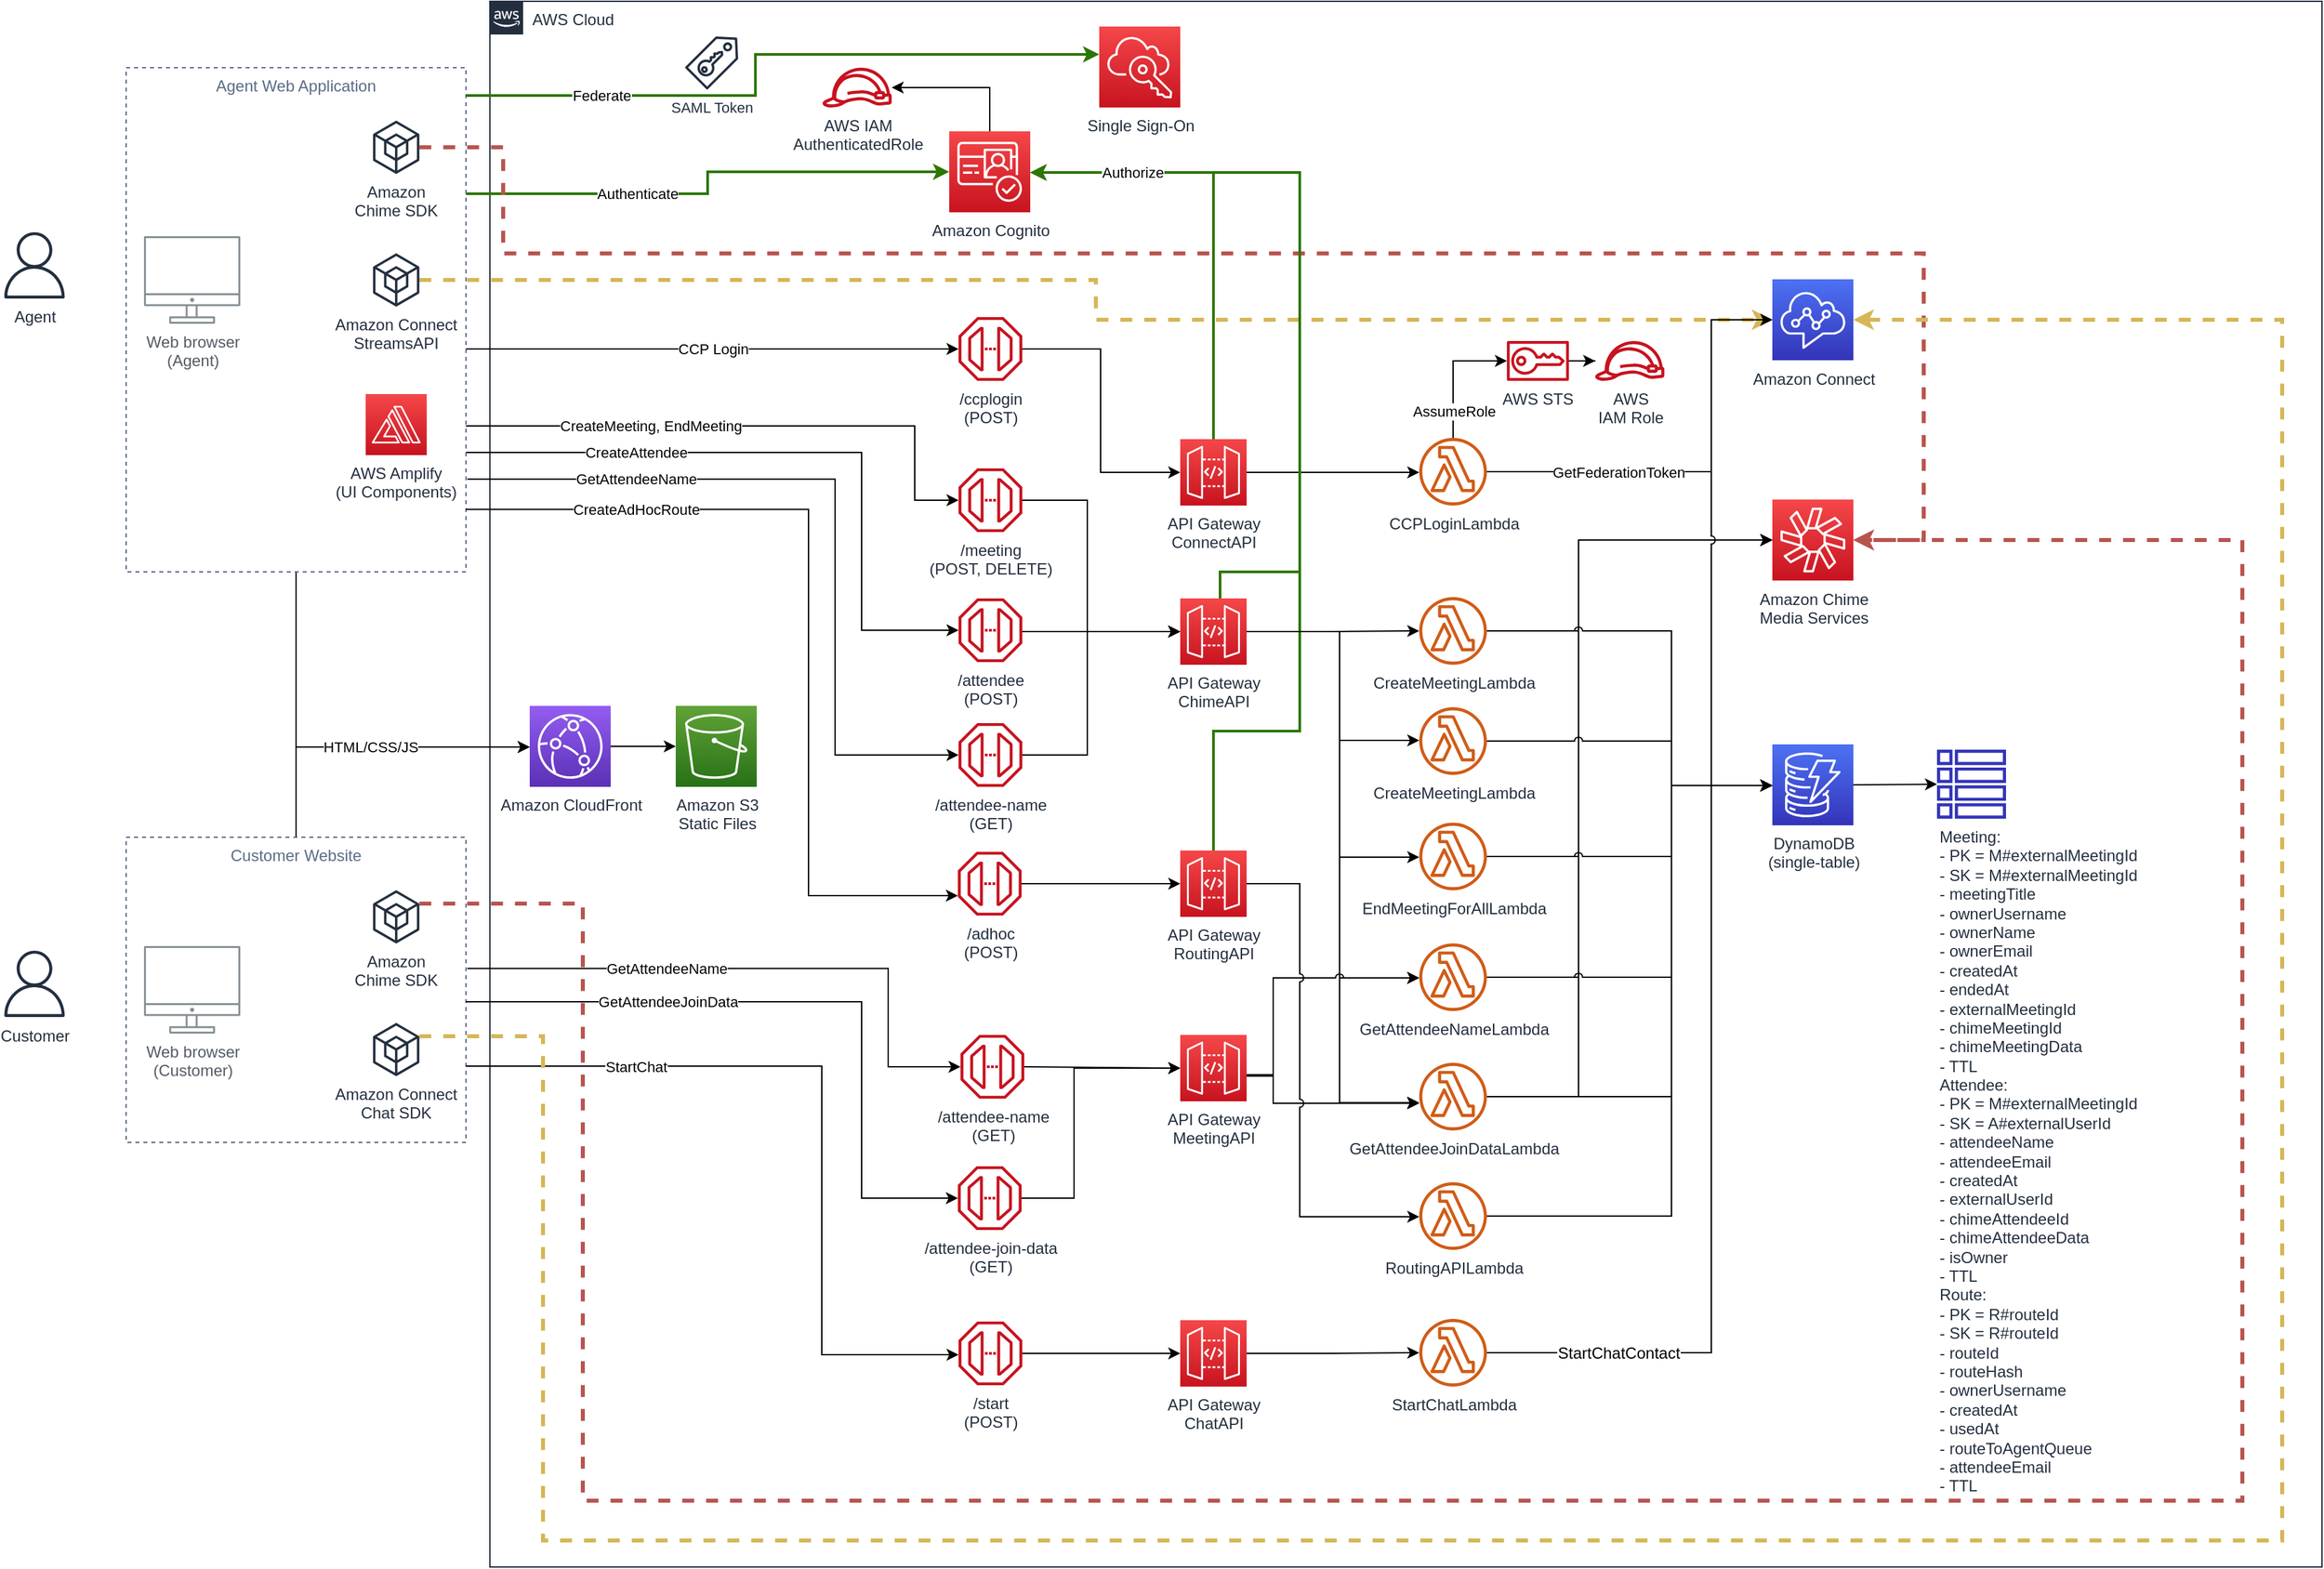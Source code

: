 <mxfile version="14.5.1" type="device" pages="5"><diagram id="LT1RRZxz2cMZDezW6pRN" name="Architecture"><mxGraphModel dx="2893" dy="2074" grid="1" gridSize="10" guides="1" tooltips="1" connect="1" arrows="1" fold="1" page="1" pageScale="1" pageWidth="827" pageHeight="1169" math="0" shadow="0"><root><mxCell id="0"/><mxCell id="1" parent="0"/><mxCell id="eoIVGU3vzkUBD52KIFWk-12" style="edgeStyle=orthogonalEdgeStyle;rounded=0;orthogonalLoop=1;jettySize=auto;html=1;strokeWidth=2;fontSize=11;fillColor=#60a917;strokeColor=#2D7600;" parent="1" source="eoIVGU3vzkUBD52KIFWk-1" target="3GnLg3Oc_ZfUbwyTgYL6-10" edge="1"><mxGeometry relative="1" as="geometry"><Array as="points"><mxPoint x="345" y="500"/><mxPoint x="410" y="500"/><mxPoint x="410" y="79"/></Array><mxPoint x="360" y="410" as="sourcePoint"/><mxPoint x="217" y="89" as="targetPoint"/></mxGeometry></mxCell><mxCell id="3GnLg3Oc_ZfUbwyTgYL6-97" style="edgeStyle=orthogonalEdgeStyle;rounded=0;orthogonalLoop=1;jettySize=auto;html=1;exitX=0.5;exitY=0;exitDx=0;exitDy=0;strokeWidth=1;fontSize=11;" parent="1" source="3GnLg3Oc_ZfUbwyTgYL6-65" target="3GnLg3Oc_ZfUbwyTgYL6-9" edge="1"><mxGeometry relative="1" as="geometry"><Array as="points"><mxPoint x="-346" y="512"/></Array></mxGeometry></mxCell><mxCell id="3GnLg3Oc_ZfUbwyTgYL6-65" value="Customer Website" style="fillColor=none;strokeColor=#5A6C86;dashed=1;verticalAlign=top;fontStyle=0;fontColor=#5A6C86;" parent="1" vertex="1"><mxGeometry x="-474" y="580" width="256" height="230" as="geometry"/></mxCell><mxCell id="3GnLg3Oc_ZfUbwyTgYL6-23" value="AWS Cloud" style="points=[[0,0],[0.25,0],[0.5,0],[0.75,0],[1,0],[1,0.25],[1,0.5],[1,0.75],[1,1],[0.75,1],[0.5,1],[0.25,1],[0,1],[0,0.75],[0,0.5],[0,0.25]];outlineConnect=0;gradientColor=none;html=1;whiteSpace=wrap;fontSize=12;fontStyle=0;shape=mxgraph.aws4.group;grIcon=mxgraph.aws4.group_aws_cloud_alt;strokeColor=#232F3E;fillColor=none;verticalAlign=top;align=left;spacingLeft=30;fontColor=#232F3E;dashed=0;" parent="1" vertex="1"><mxGeometry x="-200" y="-50" width="1380" height="1180" as="geometry"/></mxCell><mxCell id="3GnLg3Oc_ZfUbwyTgYL6-45" value="/attendee&lt;br&gt;(POST)" style="outlineConnect=0;fontColor=#232F3E;gradientColor=none;fillColor=#C7131F;strokeColor=none;dashed=0;verticalLabelPosition=bottom;verticalAlign=top;align=center;html=1;fontSize=12;fontStyle=0;aspect=fixed;shape=mxgraph.aws4.endpoint;" parent="1" vertex="1"><mxGeometry x="153" y="400" width="48" height="48" as="geometry"/></mxCell><mxCell id="3GnLg3Oc_ZfUbwyTgYL6-43" value="CCP Login" style="edgeStyle=orthogonalEdgeStyle;rounded=0;orthogonalLoop=1;jettySize=auto;html=1;" parent="1" source="3GnLg3Oc_ZfUbwyTgYL6-30" target="3GnLg3Oc_ZfUbwyTgYL6-8" edge="1"><mxGeometry relative="1" as="geometry"><Array as="points"><mxPoint y="212"/><mxPoint y="212"/></Array></mxGeometry></mxCell><mxCell id="3GnLg3Oc_ZfUbwyTgYL6-50" value="CreateMeeting, EndMeeting" style="edgeStyle=orthogonalEdgeStyle;rounded=0;orthogonalLoop=1;jettySize=auto;html=1;" parent="1" source="3GnLg3Oc_ZfUbwyTgYL6-30" target="3GnLg3Oc_ZfUbwyTgYL6-44" edge="1"><mxGeometry x="-0.352" relative="1" as="geometry"><Array as="points"><mxPoint x="120" y="270"/><mxPoint x="120" y="326"/></Array><mxPoint as="offset"/></mxGeometry></mxCell><mxCell id="3GnLg3Oc_ZfUbwyTgYL6-58" value="CreateAttendee" style="edgeStyle=orthogonalEdgeStyle;rounded=0;orthogonalLoop=1;jettySize=auto;html=1;" parent="1" source="3GnLg3Oc_ZfUbwyTgYL6-30" target="3GnLg3Oc_ZfUbwyTgYL6-45" edge="1"><mxGeometry x="-0.493" relative="1" as="geometry"><Array as="points"><mxPoint x="80" y="290"/><mxPoint x="80" y="424"/></Array><mxPoint as="offset"/></mxGeometry></mxCell><mxCell id="3GnLg3Oc_ZfUbwyTgYL6-96" value="HTML/CSS/JS" style="edgeStyle=orthogonalEdgeStyle;rounded=0;orthogonalLoop=1;jettySize=auto;html=1;exitX=0.5;exitY=1;exitDx=0;exitDy=0;strokeWidth=1;fontSize=11;" parent="1" source="3GnLg3Oc_ZfUbwyTgYL6-30" target="3GnLg3Oc_ZfUbwyTgYL6-9" edge="1"><mxGeometry x="0.221" relative="1" as="geometry"><Array as="points"><mxPoint x="-346" y="512"/></Array><mxPoint as="offset"/></mxGeometry></mxCell><mxCell id="3GnLg3Oc_ZfUbwyTgYL6-101" style="edgeStyle=orthogonalEdgeStyle;rounded=0;orthogonalLoop=1;jettySize=auto;html=1;exitX=1;exitY=0.25;exitDx=0;exitDy=0;strokeWidth=2;fontSize=11;fillColor=#60a917;strokeColor=#2D7600;" parent="1" source="3GnLg3Oc_ZfUbwyTgYL6-30" target="3GnLg3Oc_ZfUbwyTgYL6-10" edge="1"><mxGeometry relative="1" as="geometry"/></mxCell><mxCell id="3GnLg3Oc_ZfUbwyTgYL6-102" value="Authenticate" style="text;html=1;align=center;verticalAlign=middle;resizable=0;points=[];labelBackgroundColor=#ffffff;fontSize=11;" parent="3GnLg3Oc_ZfUbwyTgYL6-101" vertex="1" connectable="0"><mxGeometry x="-0.599" relative="1" as="geometry"><mxPoint x="52" as="offset"/></mxGeometry></mxCell><mxCell id="3GnLg3Oc_ZfUbwyTgYL6-30" value="Agent Web Application" style="fillColor=none;strokeColor=#5A6C86;dashed=1;verticalAlign=top;fontStyle=0;fontColor=#5A6C86;" parent="1" vertex="1"><mxGeometry x="-474" width="256" height="380" as="geometry"/></mxCell><mxCell id="3GnLg3Oc_ZfUbwyTgYL6-1" value="Amazon Connect" style="outlineConnect=0;fontColor=#232F3E;gradientColor=#4D72F3;gradientDirection=north;fillColor=#3334B9;strokeColor=#ffffff;dashed=0;verticalLabelPosition=bottom;verticalAlign=top;align=center;html=1;fontSize=12;fontStyle=0;aspect=fixed;shape=mxgraph.aws4.resourceIcon;resIcon=mxgraph.aws4.connect;" parent="1" vertex="1"><mxGeometry x="766" y="159.5" width="61" height="61" as="geometry"/></mxCell><mxCell id="3GnLg3Oc_ZfUbwyTgYL6-3" value="Amazon Chime&lt;br&gt;Media Services" style="outlineConnect=0;fontColor=#232F3E;gradientColor=#F54749;gradientDirection=north;fillColor=#C7131F;strokeColor=#ffffff;dashed=0;verticalLabelPosition=bottom;verticalAlign=top;align=center;html=1;fontSize=12;fontStyle=0;aspect=fixed;shape=mxgraph.aws4.resourceIcon;resIcon=mxgraph.aws4.chime;" parent="1" vertex="1"><mxGeometry x="766" y="325.5" width="61" height="61" as="geometry"/></mxCell><mxCell id="CZld2-LNmC_bnbX5xnTk-43" style="edgeStyle=orthogonalEdgeStyle;rounded=0;jumpStyle=arc;orthogonalLoop=1;jettySize=auto;html=1;" edge="1" parent="1" source="3GnLg3Oc_ZfUbwyTgYL6-4" target="3GnLg3Oc_ZfUbwyTgYL6-6"><mxGeometry relative="1" as="geometry"/></mxCell><mxCell id="3GnLg3Oc_ZfUbwyTgYL6-4" value="DynamoDB&lt;br&gt;(single-table)" style="outlineConnect=0;fontColor=#232F3E;gradientColor=#4D72F3;gradientDirection=north;fillColor=#3334B9;strokeColor=#ffffff;dashed=0;verticalLabelPosition=bottom;verticalAlign=top;align=center;html=1;fontSize=12;fontStyle=0;aspect=fixed;shape=mxgraph.aws4.resourceIcon;resIcon=mxgraph.aws4.dynamodb;" parent="1" vertex="1"><mxGeometry x="766" y="510" width="61" height="61" as="geometry"/></mxCell><mxCell id="3GnLg3Oc_ZfUbwyTgYL6-6" value="Meeting:&lt;br&gt;- PK = M#externalMeetingId&lt;br&gt;- SK = M#externalMeetingId&lt;br&gt;- meetingTitle&lt;br&gt;- ownerUsername&lt;br&gt;- ownerName&lt;br&gt;- ownerEmail&lt;br&gt;- createdAt&lt;br&gt;- endedAt&lt;br&gt;- externalMeetingId&lt;br&gt;- chimeMeetingId&lt;br&gt;- chimeMeetingData&lt;br&gt;- TTL&lt;br&gt;Attendee:&lt;br&gt;- PK = M#externalMeetingId&lt;br&gt;- SK = A#externalUserId&lt;br&gt;- attendeeName&lt;br&gt;- attendeeEmail&lt;br&gt;- createdAt&lt;br&gt;- externalUserId&lt;br&gt;- chimeAttendeeId&lt;br&gt;- chimeAttendeeData&lt;br&gt;- isOwner&lt;br&gt;- TTL&lt;br&gt;Route:&lt;br&gt;- PK = R#routeId&lt;br&gt;- SK = R#routeId&lt;br&gt;- routeId&lt;br&gt;- routeHash&lt;br&gt;- ownerUsername&lt;br&gt;- createdAt&lt;br&gt;- usedAt&lt;br&gt;- routeToAgentQueue&lt;br&gt;- attendeeEmail&lt;br&gt;- TTL" style="outlineConnect=0;fontColor=#232F3E;gradientColor=none;fillColor=#3334B9;strokeColor=none;dashed=0;verticalLabelPosition=bottom;verticalAlign=top;align=left;html=1;fontSize=12;fontStyle=0;aspect=fixed;pointerEvents=1;shape=mxgraph.aws4.table;" parent="1" vertex="1"><mxGeometry x="890" y="514" width="52" height="52" as="geometry"/></mxCell><mxCell id="3GnLg3Oc_ZfUbwyTgYL6-41" style="edgeStyle=orthogonalEdgeStyle;rounded=0;orthogonalLoop=1;jettySize=auto;html=1;" parent="1" source="3GnLg3Oc_ZfUbwyTgYL6-7" target="3GnLg3Oc_ZfUbwyTgYL6-18" edge="1"><mxGeometry relative="1" as="geometry"><Array as="points"><mxPoint x="470" y="305"/><mxPoint x="470" y="305"/></Array></mxGeometry></mxCell><mxCell id="3GnLg3Oc_ZfUbwyTgYL6-103" style="edgeStyle=orthogonalEdgeStyle;rounded=0;orthogonalLoop=1;jettySize=auto;html=1;strokeWidth=2;fontSize=11;fillColor=#60a917;strokeColor=#2D7600;" parent="1" source="3GnLg3Oc_ZfUbwyTgYL6-7" target="3GnLg3Oc_ZfUbwyTgYL6-10" edge="1"><mxGeometry relative="1" as="geometry"><Array as="points"><mxPoint x="345" y="79"/></Array></mxGeometry></mxCell><mxCell id="3GnLg3Oc_ZfUbwyTgYL6-7" value="API Gateway&lt;br&gt;ConnectAPI" style="outlineConnect=0;fontColor=#232F3E;gradientColor=#F54749;gradientDirection=north;fillColor=#C7131F;strokeColor=#ffffff;dashed=0;verticalLabelPosition=bottom;verticalAlign=top;align=center;html=1;fontSize=12;fontStyle=0;aspect=fixed;shape=mxgraph.aws4.resourceIcon;resIcon=mxgraph.aws4.api_gateway;" parent="1" vertex="1"><mxGeometry x="320" y="280" width="50" height="50" as="geometry"/></mxCell><mxCell id="3GnLg3Oc_ZfUbwyTgYL6-35" style="edgeStyle=orthogonalEdgeStyle;rounded=0;orthogonalLoop=1;jettySize=auto;html=1;" parent="1" source="3GnLg3Oc_ZfUbwyTgYL6-8" target="3GnLg3Oc_ZfUbwyTgYL6-7" edge="1"><mxGeometry relative="1" as="geometry"><Array as="points"><mxPoint x="260" y="212"/><mxPoint x="260" y="305"/></Array></mxGeometry></mxCell><mxCell id="3GnLg3Oc_ZfUbwyTgYL6-8" value="/ccplogin&lt;br&gt;(POST)" style="outlineConnect=0;fontColor=#232F3E;gradientColor=none;fillColor=#C7131F;strokeColor=none;dashed=0;verticalLabelPosition=bottom;verticalAlign=top;align=center;html=1;fontSize=12;fontStyle=0;aspect=fixed;shape=mxgraph.aws4.endpoint;" parent="1" vertex="1"><mxGeometry x="153" y="188" width="48" height="48" as="geometry"/></mxCell><mxCell id="3GnLg3Oc_ZfUbwyTgYL6-95" style="edgeStyle=orthogonalEdgeStyle;rounded=0;orthogonalLoop=1;jettySize=auto;html=1;strokeWidth=1;fontSize=11;" parent="1" source="3GnLg3Oc_ZfUbwyTgYL6-9" target="3GnLg3Oc_ZfUbwyTgYL6-94" edge="1"><mxGeometry relative="1" as="geometry"/></mxCell><mxCell id="3GnLg3Oc_ZfUbwyTgYL6-9" value="Amazon CloudFront" style="outlineConnect=0;fontColor=#232F3E;gradientColor=#945DF2;gradientDirection=north;fillColor=#5A30B5;strokeColor=#ffffff;dashed=0;verticalLabelPosition=bottom;verticalAlign=top;align=center;html=1;fontSize=12;fontStyle=0;aspect=fixed;shape=mxgraph.aws4.resourceIcon;resIcon=mxgraph.aws4.cloudfront;" parent="1" vertex="1"><mxGeometry x="-170" y="481" width="61" height="61" as="geometry"/></mxCell><mxCell id="3GnLg3Oc_ZfUbwyTgYL6-109" style="edgeStyle=orthogonalEdgeStyle;rounded=0;orthogonalLoop=1;jettySize=auto;html=1;strokeWidth=1;fontSize=11;" parent="1" source="3GnLg3Oc_ZfUbwyTgYL6-10" target="3GnLg3Oc_ZfUbwyTgYL6-12" edge="1"><mxGeometry relative="1" as="geometry"><Array as="points"><mxPoint x="177" y="15"/></Array></mxGeometry></mxCell><mxCell id="3GnLg3Oc_ZfUbwyTgYL6-10" value="Amazon Cognito" style="outlineConnect=0;fontColor=#232F3E;gradientColor=#F54749;gradientDirection=north;fillColor=#C7131F;strokeColor=#ffffff;dashed=0;verticalLabelPosition=bottom;verticalAlign=top;align=center;html=1;fontSize=12;fontStyle=0;aspect=fixed;shape=mxgraph.aws4.resourceIcon;resIcon=mxgraph.aws4.cognito;" parent="1" vertex="1"><mxGeometry x="146" y="48" width="61" height="61" as="geometry"/></mxCell><mxCell id="3GnLg3Oc_ZfUbwyTgYL6-11" value="Single Sign-On" style="outlineConnect=0;fontColor=#232F3E;gradientColor=#F54749;gradientDirection=north;fillColor=#C7131F;strokeColor=#ffffff;dashed=0;verticalLabelPosition=bottom;verticalAlign=top;align=center;html=1;fontSize=12;fontStyle=0;aspect=fixed;shape=mxgraph.aws4.resourceIcon;resIcon=mxgraph.aws4.single_sign_on;" parent="1" vertex="1"><mxGeometry x="259" y="-31" width="61" height="61" as="geometry"/></mxCell><mxCell id="3GnLg3Oc_ZfUbwyTgYL6-12" value="AWS IAM &lt;br&gt;AuthenticatedRole&lt;br&gt;" style="outlineConnect=0;fontColor=#232F3E;gradientColor=none;fillColor=#C7131F;strokeColor=none;dashed=0;verticalLabelPosition=bottom;verticalAlign=top;align=center;html=1;fontSize=12;fontStyle=0;aspect=fixed;pointerEvents=1;shape=mxgraph.aws4.role;" parent="1" vertex="1"><mxGeometry x="50" width="53.18" height="30" as="geometry"/></mxCell><mxCell id="3GnLg3Oc_ZfUbwyTgYL6-100" style="edgeStyle=orthogonalEdgeStyle;rounded=0;orthogonalLoop=1;jettySize=auto;html=1;strokeWidth=1;fontSize=11;" parent="1" source="3GnLg3Oc_ZfUbwyTgYL6-14" target="3GnLg3Oc_ZfUbwyTgYL6-99" edge="1"><mxGeometry relative="1" as="geometry"/></mxCell><mxCell id="3GnLg3Oc_ZfUbwyTgYL6-14" value="AWS STS" style="outlineConnect=0;fontColor=#232F3E;gradientColor=none;fillColor=#C7131F;strokeColor=none;dashed=0;verticalLabelPosition=bottom;verticalAlign=top;align=center;html=1;fontSize=12;fontStyle=0;aspect=fixed;pointerEvents=1;shape=mxgraph.aws4.sts;" parent="1" vertex="1"><mxGeometry x="566" y="206" width="46.8" height="30" as="geometry"/></mxCell><mxCell id="3GnLg3Oc_ZfUbwyTgYL6-42" value="GetFederationToken" style="edgeStyle=orthogonalEdgeStyle;rounded=0;orthogonalLoop=1;jettySize=auto;html=1;" parent="1" source="3GnLg3Oc_ZfUbwyTgYL6-18" target="3GnLg3Oc_ZfUbwyTgYL6-1" edge="1"><mxGeometry x="-0.4" relative="1" as="geometry"><Array as="points"><mxPoint x="720" y="305"/><mxPoint x="720" y="190"/></Array><mxPoint as="offset"/></mxGeometry></mxCell><mxCell id="3GnLg3Oc_ZfUbwyTgYL6-98" value="AssumeRole" style="edgeStyle=orthogonalEdgeStyle;rounded=0;orthogonalLoop=1;jettySize=auto;html=1;strokeWidth=1;fontSize=11;" parent="1" source="3GnLg3Oc_ZfUbwyTgYL6-18" target="3GnLg3Oc_ZfUbwyTgYL6-14" edge="1"><mxGeometry x="-0.587" relative="1" as="geometry"><Array as="points"><mxPoint x="526" y="221"/></Array><mxPoint as="offset"/></mxGeometry></mxCell><mxCell id="3GnLg3Oc_ZfUbwyTgYL6-18" value="CCPLoginLambda" style="outlineConnect=0;fontColor=#232F3E;gradientColor=none;fillColor=#D05C17;strokeColor=none;dashed=0;verticalLabelPosition=bottom;verticalAlign=top;align=center;html=1;fontSize=12;fontStyle=0;aspect=fixed;pointerEvents=1;shape=mxgraph.aws4.lambda_function;" parent="1" vertex="1"><mxGeometry x="500" y="279" width="51" height="51" as="geometry"/></mxCell><mxCell id="3GnLg3Oc_ZfUbwyTgYL6-19" value="Agent" style="outlineConnect=0;fontColor=#232F3E;gradientColor=none;fillColor=#232F3E;strokeColor=none;dashed=0;verticalLabelPosition=bottom;verticalAlign=top;align=center;html=1;fontSize=12;fontStyle=0;aspect=fixed;pointerEvents=1;shape=mxgraph.aws4.user;" parent="1" vertex="1"><mxGeometry x="-568" y="124" width="50" height="50" as="geometry"/></mxCell><mxCell id="3GnLg3Oc_ZfUbwyTgYL6-22" value="Web browser&lt;br&gt;(Agent)" style="outlineConnect=0;gradientColor=none;fontColor=#545B64;strokeColor=none;fillColor=#879196;dashed=0;verticalLabelPosition=bottom;verticalAlign=top;align=center;html=1;fontSize=12;fontStyle=0;aspect=fixed;shape=mxgraph.aws4.illustration_desktop;pointerEvents=1" parent="1" vertex="1"><mxGeometry x="-460.54" y="127" width="72.54" height="66" as="geometry"/></mxCell><mxCell id="3GnLg3Oc_ZfUbwyTgYL6-90" style="edgeStyle=orthogonalEdgeStyle;rounded=0;orthogonalLoop=1;jettySize=auto;html=1;fontSize=11;dashed=1;strokeWidth=3;fillColor=#f8cecc;strokeColor=#b85450;" parent="1" source="3GnLg3Oc_ZfUbwyTgYL6-28" target="3GnLg3Oc_ZfUbwyTgYL6-3" edge="1"><mxGeometry relative="1" as="geometry"><Array as="points"><mxPoint x="-190" y="60"/><mxPoint x="-190" y="140"/><mxPoint x="880" y="140"/><mxPoint x="880" y="356"/></Array></mxGeometry></mxCell><mxCell id="3GnLg3Oc_ZfUbwyTgYL6-28" value="Amazon &lt;br&gt;Chime SDK" style="outlineConnect=0;fontColor=#232F3E;gradientColor=none;fillColor=#232F3E;strokeColor=none;dashed=0;verticalLabelPosition=bottom;verticalAlign=top;align=center;html=1;fontSize=12;fontStyle=0;aspect=fixed;pointerEvents=1;shape=mxgraph.aws4.external_sdk;" parent="1" vertex="1"><mxGeometry x="-288" y="40" width="34.87" height="40" as="geometry"/></mxCell><mxCell id="3GnLg3Oc_ZfUbwyTgYL6-91" style="edgeStyle=orthogonalEdgeStyle;rounded=0;orthogonalLoop=1;jettySize=auto;html=1;dashed=1;strokeWidth=3;fontSize=11;fillColor=#fff2cc;strokeColor=#d6b656;" parent="1" source="3GnLg3Oc_ZfUbwyTgYL6-29" target="3GnLg3Oc_ZfUbwyTgYL6-1" edge="1"><mxGeometry relative="1" as="geometry"><mxPoint x="720" y="190" as="targetPoint"/></mxGeometry></mxCell><mxCell id="3GnLg3Oc_ZfUbwyTgYL6-29" value="Amazon Connect&lt;br&gt;StreamsAPI" style="outlineConnect=0;fontColor=#232F3E;gradientColor=none;fillColor=#232F3E;strokeColor=none;dashed=0;verticalLabelPosition=bottom;verticalAlign=top;align=center;html=1;fontSize=12;fontStyle=0;aspect=fixed;pointerEvents=1;shape=mxgraph.aws4.external_sdk;" parent="1" vertex="1"><mxGeometry x="-288" y="140" width="34.87" height="40" as="geometry"/></mxCell><mxCell id="3GnLg3Oc_ZfUbwyTgYL6-32" value="AWS Amplify&lt;br&gt;(UI Components)" style="outlineConnect=0;fontColor=#232F3E;gradientColor=#F54749;gradientDirection=north;fillColor=#C7131F;strokeColor=#ffffff;dashed=0;verticalLabelPosition=bottom;verticalAlign=top;align=center;html=1;fontSize=12;fontStyle=0;aspect=fixed;shape=mxgraph.aws4.resourceIcon;resIcon=mxgraph.aws4.amplify;" parent="1" vertex="1"><mxGeometry x="-293.56" y="246" width="46" height="46" as="geometry"/></mxCell><mxCell id="3GnLg3Oc_ZfUbwyTgYL6-53" style="edgeStyle=orthogonalEdgeStyle;rounded=0;orthogonalLoop=1;jettySize=auto;html=1;" parent="1" source="3GnLg3Oc_ZfUbwyTgYL6-36" target="3GnLg3Oc_ZfUbwyTgYL6-49" edge="1"><mxGeometry relative="1" as="geometry"/></mxCell><mxCell id="3GnLg3Oc_ZfUbwyTgYL6-104" style="edgeStyle=orthogonalEdgeStyle;rounded=0;orthogonalLoop=1;jettySize=auto;html=1;strokeWidth=2;fontSize=11;fillColor=#60a917;strokeColor=#2D7600;" parent="1" source="3GnLg3Oc_ZfUbwyTgYL6-36" target="3GnLg3Oc_ZfUbwyTgYL6-10" edge="1"><mxGeometry relative="1" as="geometry"><Array as="points"><mxPoint x="350" y="380"/><mxPoint x="410" y="380"/><mxPoint x="410" y="79"/></Array></mxGeometry></mxCell><mxCell id="3GnLg3Oc_ZfUbwyTgYL6-105" value="Authorize" style="text;html=1;align=center;verticalAlign=middle;resizable=0;points=[];labelBackgroundColor=#ffffff;fontSize=11;" parent="3GnLg3Oc_ZfUbwyTgYL6-104" vertex="1" connectable="0"><mxGeometry x="0.736" relative="1" as="geometry"><mxPoint as="offset"/></mxGeometry></mxCell><mxCell id="CZld2-LNmC_bnbX5xnTk-6" style="edgeStyle=orthogonalEdgeStyle;rounded=0;orthogonalLoop=1;jettySize=auto;html=1;" edge="1" parent="1" source="3GnLg3Oc_ZfUbwyTgYL6-36"><mxGeometry relative="1" as="geometry"><mxPoint x="500" y="507" as="targetPoint"/><Array as="points"><mxPoint x="440" y="425"/><mxPoint x="440" y="507"/></Array></mxGeometry></mxCell><mxCell id="CZld2-LNmC_bnbX5xnTk-7" style="edgeStyle=orthogonalEdgeStyle;rounded=0;orthogonalLoop=1;jettySize=auto;html=1;" edge="1" parent="1" source="3GnLg3Oc_ZfUbwyTgYL6-36" target="CZld2-LNmC_bnbX5xnTk-2"><mxGeometry relative="1" as="geometry"><Array as="points"><mxPoint x="440" y="425"/><mxPoint x="440" y="595"/></Array></mxGeometry></mxCell><mxCell id="CZld2-LNmC_bnbX5xnTk-8" style="edgeStyle=orthogonalEdgeStyle;rounded=0;orthogonalLoop=1;jettySize=auto;html=1;" edge="1" parent="1" source="3GnLg3Oc_ZfUbwyTgYL6-36" target="CZld2-LNmC_bnbX5xnTk-3"><mxGeometry relative="1" as="geometry"><Array as="points"><mxPoint x="440" y="425"/><mxPoint x="440" y="686"/></Array></mxGeometry></mxCell><mxCell id="CZld2-LNmC_bnbX5xnTk-9" style="edgeStyle=orthogonalEdgeStyle;rounded=0;orthogonalLoop=1;jettySize=auto;html=1;" edge="1" parent="1"><mxGeometry relative="1" as="geometry"><mxPoint x="370" y="425" as="sourcePoint"/><mxPoint x="500" y="780" as="targetPoint"/><Array as="points"><mxPoint x="440" y="425"/><mxPoint x="440" y="780"/></Array></mxGeometry></mxCell><mxCell id="3GnLg3Oc_ZfUbwyTgYL6-36" value="API Gateway&lt;br&gt;ChimeAPI" style="outlineConnect=0;fontColor=#232F3E;gradientColor=#F54749;gradientDirection=north;fillColor=#C7131F;strokeColor=#ffffff;dashed=0;verticalLabelPosition=bottom;verticalAlign=top;align=center;html=1;fontSize=12;fontStyle=0;aspect=fixed;shape=mxgraph.aws4.resourceIcon;resIcon=mxgraph.aws4.api_gateway;" parent="1" vertex="1"><mxGeometry x="320" y="400" width="50" height="50" as="geometry"/></mxCell><mxCell id="3GnLg3Oc_ZfUbwyTgYL6-63" style="edgeStyle=orthogonalEdgeStyle;rounded=0;orthogonalLoop=1;jettySize=auto;html=1;" parent="1" source="3GnLg3Oc_ZfUbwyTgYL6-37" target="3GnLg3Oc_ZfUbwyTgYL6-62" edge="1"><mxGeometry relative="1" as="geometry"/></mxCell><mxCell id="3GnLg3Oc_ZfUbwyTgYL6-37" value="API Gateway&lt;br&gt;ChatAPI" style="outlineConnect=0;fontColor=#232F3E;gradientColor=#F54749;gradientDirection=north;fillColor=#C7131F;strokeColor=#ffffff;dashed=0;verticalLabelPosition=bottom;verticalAlign=top;align=center;html=1;fontSize=12;fontStyle=0;aspect=fixed;shape=mxgraph.aws4.resourceIcon;resIcon=mxgraph.aws4.api_gateway;" parent="1" vertex="1"><mxGeometry x="320" y="944" width="50" height="50" as="geometry"/></mxCell><mxCell id="CZld2-LNmC_bnbX5xnTk-47" style="edgeStyle=orthogonalEdgeStyle;rounded=0;jumpStyle=arc;orthogonalLoop=1;jettySize=auto;html=1;" edge="1" parent="1"><mxGeometry relative="1" as="geometry"><mxPoint x="370" y="760" as="sourcePoint"/><mxPoint x="500" y="686" as="targetPoint"/><Array as="points"><mxPoint x="390" y="760"/><mxPoint x="390" y="686"/></Array></mxGeometry></mxCell><mxCell id="CZld2-LNmC_bnbX5xnTk-48" style="edgeStyle=orthogonalEdgeStyle;rounded=0;jumpStyle=arc;orthogonalLoop=1;jettySize=auto;html=1;" edge="1" parent="1"><mxGeometry relative="1" as="geometry"><mxPoint x="370" y="759" as="sourcePoint"/><mxPoint x="500" y="780.5" as="targetPoint"/><Array as="points"><mxPoint x="390" y="759"/><mxPoint x="390" y="781"/></Array></mxGeometry></mxCell><mxCell id="3GnLg3Oc_ZfUbwyTgYL6-38" value="API Gateway&lt;br&gt;MeetingAPI" style="outlineConnect=0;fontColor=#232F3E;gradientColor=#F54749;gradientDirection=north;fillColor=#C7131F;strokeColor=#ffffff;dashed=0;verticalLabelPosition=bottom;verticalAlign=top;align=center;html=1;fontSize=12;fontStyle=0;aspect=fixed;shape=mxgraph.aws4.resourceIcon;resIcon=mxgraph.aws4.api_gateway;" parent="1" vertex="1"><mxGeometry x="320" y="729" width="50" height="50" as="geometry"/></mxCell><mxCell id="3GnLg3Oc_ZfUbwyTgYL6-47" style="edgeStyle=orthogonalEdgeStyle;rounded=0;orthogonalLoop=1;jettySize=auto;html=1;" parent="1" source="3GnLg3Oc_ZfUbwyTgYL6-44" target="3GnLg3Oc_ZfUbwyTgYL6-36" edge="1"><mxGeometry relative="1" as="geometry"><Array as="points"><mxPoint x="250" y="326"/><mxPoint x="250" y="425"/></Array></mxGeometry></mxCell><mxCell id="3GnLg3Oc_ZfUbwyTgYL6-44" value="/meeting&lt;br&gt;(POST, DELETE)" style="outlineConnect=0;fontColor=#232F3E;gradientColor=none;fillColor=#C7131F;strokeColor=none;dashed=0;verticalLabelPosition=bottom;verticalAlign=top;align=center;html=1;fontSize=12;fontStyle=0;aspect=fixed;shape=mxgraph.aws4.endpoint;" parent="1" vertex="1"><mxGeometry x="153" y="302" width="48" height="48" as="geometry"/></mxCell><mxCell id="3GnLg3Oc_ZfUbwyTgYL6-48" style="edgeStyle=orthogonalEdgeStyle;rounded=0;orthogonalLoop=1;jettySize=auto;html=1;" parent="1" source="3GnLg3Oc_ZfUbwyTgYL6-45" target="3GnLg3Oc_ZfUbwyTgYL6-36" edge="1"><mxGeometry relative="1" as="geometry"><Array as="points"><mxPoint x="230" y="425"/><mxPoint x="230" y="425"/></Array></mxGeometry></mxCell><mxCell id="3GnLg3Oc_ZfUbwyTgYL6-55" style="edgeStyle=orthogonalEdgeStyle;rounded=0;orthogonalLoop=1;jettySize=auto;html=1;" parent="1" source="3GnLg3Oc_ZfUbwyTgYL6-49" target="3GnLg3Oc_ZfUbwyTgYL6-3" edge="1"><mxGeometry relative="1" as="geometry"><Array as="points"><mxPoint x="620" y="425"/><mxPoint x="620" y="356"/></Array></mxGeometry></mxCell><mxCell id="3GnLg3Oc_ZfUbwyTgYL6-49" value="CreateMeetingLambda" style="outlineConnect=0;fontColor=#232F3E;gradientColor=none;fillColor=#D05C17;strokeColor=none;dashed=0;verticalLabelPosition=bottom;verticalAlign=top;align=center;html=1;fontSize=12;fontStyle=0;aspect=fixed;pointerEvents=1;shape=mxgraph.aws4.lambda_function;" parent="1" vertex="1"><mxGeometry x="500" y="399" width="51" height="51" as="geometry"/></mxCell><mxCell id="3GnLg3Oc_ZfUbwyTgYL6-62" value="StartChatLambda" style="outlineConnect=0;fontColor=#232F3E;gradientColor=none;fillColor=#D05C17;strokeColor=none;dashed=0;verticalLabelPosition=bottom;verticalAlign=top;align=center;html=1;fontSize=12;fontStyle=0;aspect=fixed;pointerEvents=1;shape=mxgraph.aws4.lambda_function;" parent="1" vertex="1"><mxGeometry x="500" y="943" width="51" height="51" as="geometry"/></mxCell><mxCell id="3GnLg3Oc_ZfUbwyTgYL6-77" value="StartChat" style="edgeStyle=orthogonalEdgeStyle;rounded=0;orthogonalLoop=1;jettySize=auto;html=1;exitX=1;exitY=0.75;exitDx=0;exitDy=0;" parent="1" source="3GnLg3Oc_ZfUbwyTgYL6-65" target="3GnLg3Oc_ZfUbwyTgYL6-71" edge="1"><mxGeometry x="-0.565" relative="1" as="geometry"><Array as="points"><mxPoint x="50" y="753"/><mxPoint x="50" y="970"/></Array><mxPoint as="offset"/></mxGeometry></mxCell><mxCell id="3GnLg3Oc_ZfUbwyTgYL6-86" value="GetAttendeeName" style="edgeStyle=orthogonalEdgeStyle;rounded=0;orthogonalLoop=1;jettySize=auto;html=1;exitX=1.004;exitY=0.43;exitDx=0;exitDy=0;fontSize=11;exitPerimeter=0;" parent="1" source="3GnLg3Oc_ZfUbwyTgYL6-65" target="3GnLg3Oc_ZfUbwyTgYL6-81" edge="1"><mxGeometry x="-0.329" relative="1" as="geometry"><Array as="points"><mxPoint x="100" y="679"/><mxPoint x="100" y="753"/></Array><mxPoint as="offset"/></mxGeometry></mxCell><mxCell id="3GnLg3Oc_ZfUbwyTgYL6-87" value="GetAttendeeJoinData" style="edgeStyle=orthogonalEdgeStyle;rounded=0;orthogonalLoop=1;jettySize=auto;html=1;fontSize=11;exitX=1;exitY=0.539;exitDx=0;exitDy=0;exitPerimeter=0;" parent="1" source="3GnLg3Oc_ZfUbwyTgYL6-65" target="3GnLg3Oc_ZfUbwyTgYL6-72" edge="1"><mxGeometry x="-0.412" relative="1" as="geometry"><mxPoint x="-17" y="510" as="sourcePoint"/><Array as="points"><mxPoint x="80" y="704"/><mxPoint x="80" y="852"/></Array><mxPoint as="offset"/></mxGeometry></mxCell><mxCell id="3GnLg3Oc_ZfUbwyTgYL6-66" value="Customer" style="outlineConnect=0;fontColor=#232F3E;gradientColor=none;fillColor=#232F3E;strokeColor=none;dashed=0;verticalLabelPosition=bottom;verticalAlign=top;align=center;html=1;fontSize=12;fontStyle=0;aspect=fixed;pointerEvents=1;shape=mxgraph.aws4.user;" parent="1" vertex="1"><mxGeometry x="-568" y="665.5" width="50" height="50" as="geometry"/></mxCell><mxCell id="3GnLg3Oc_ZfUbwyTgYL6-67" value="Web browser&lt;br&gt;(Customer)" style="outlineConnect=0;gradientColor=none;fontColor=#545B64;strokeColor=none;fillColor=#879196;dashed=0;verticalLabelPosition=bottom;verticalAlign=top;align=center;html=1;fontSize=12;fontStyle=0;aspect=fixed;shape=mxgraph.aws4.illustration_desktop;pointerEvents=1" parent="1" vertex="1"><mxGeometry x="-460.54" y="662" width="72.54" height="66" as="geometry"/></mxCell><mxCell id="3GnLg3Oc_ZfUbwyTgYL6-93" style="edgeStyle=orthogonalEdgeStyle;rounded=0;orthogonalLoop=1;jettySize=auto;html=1;dashed=1;strokeWidth=3;fontSize=11;fillColor=#f8cecc;strokeColor=#b85450;" parent="1" source="3GnLg3Oc_ZfUbwyTgYL6-68" target="3GnLg3Oc_ZfUbwyTgYL6-3" edge="1"><mxGeometry relative="1" as="geometry"><Array as="points"><mxPoint x="-130" y="630"/><mxPoint x="-130" y="1080"/><mxPoint x="1120" y="1080"/><mxPoint x="1120" y="356"/></Array></mxGeometry></mxCell><mxCell id="3GnLg3Oc_ZfUbwyTgYL6-68" value="Amazon &lt;br&gt;Chime SDK" style="outlineConnect=0;fontColor=#232F3E;gradientColor=none;fillColor=#232F3E;strokeColor=none;dashed=0;verticalLabelPosition=bottom;verticalAlign=top;align=center;html=1;fontSize=12;fontStyle=0;aspect=fixed;pointerEvents=1;shape=mxgraph.aws4.external_sdk;" parent="1" vertex="1"><mxGeometry x="-288" y="620" width="34.87" height="40" as="geometry"/></mxCell><mxCell id="3GnLg3Oc_ZfUbwyTgYL6-92" style="edgeStyle=orthogonalEdgeStyle;rounded=0;orthogonalLoop=1;jettySize=auto;html=1;dashed=1;strokeWidth=3;fontSize=11;fillColor=#fff2cc;strokeColor=#d6b656;" parent="1" source="3GnLg3Oc_ZfUbwyTgYL6-69" target="3GnLg3Oc_ZfUbwyTgYL6-1" edge="1"><mxGeometry relative="1" as="geometry"><Array as="points"><mxPoint x="-160" y="730"/><mxPoint x="-160" y="1110"/><mxPoint x="1150" y="1110"/><mxPoint x="1150" y="190"/></Array></mxGeometry></mxCell><mxCell id="3GnLg3Oc_ZfUbwyTgYL6-69" value="Amazon Connect&lt;br&gt;Chat SDK" style="outlineConnect=0;fontColor=#232F3E;gradientColor=none;fillColor=#232F3E;strokeColor=none;dashed=0;verticalLabelPosition=bottom;verticalAlign=top;align=center;html=1;fontSize=12;fontStyle=0;aspect=fixed;pointerEvents=1;shape=mxgraph.aws4.external_sdk;" parent="1" vertex="1"><mxGeometry x="-288" y="720" width="34.87" height="40" as="geometry"/></mxCell><mxCell id="CZld2-LNmC_bnbX5xnTk-46" style="edgeStyle=orthogonalEdgeStyle;rounded=0;jumpStyle=arc;orthogonalLoop=1;jettySize=auto;html=1;" edge="1" parent="1" source="3GnLg3Oc_ZfUbwyTgYL6-71" target="3GnLg3Oc_ZfUbwyTgYL6-37"><mxGeometry relative="1" as="geometry"/></mxCell><mxCell id="3GnLg3Oc_ZfUbwyTgYL6-71" value="/start&lt;br&gt;(POST)" style="outlineConnect=0;fontColor=#232F3E;gradientColor=none;fillColor=#C7131F;strokeColor=none;dashed=0;verticalLabelPosition=bottom;verticalAlign=top;align=center;html=1;fontSize=12;fontStyle=0;aspect=fixed;shape=mxgraph.aws4.endpoint;" parent="1" vertex="1"><mxGeometry x="153" y="945" width="48" height="48" as="geometry"/></mxCell><mxCell id="CZld2-LNmC_bnbX5xnTk-45" style="edgeStyle=orthogonalEdgeStyle;rounded=0;jumpStyle=arc;orthogonalLoop=1;jettySize=auto;html=1;" edge="1" parent="1" source="3GnLg3Oc_ZfUbwyTgYL6-72" target="3GnLg3Oc_ZfUbwyTgYL6-38"><mxGeometry relative="1" as="geometry"><Array as="points"><mxPoint x="240" y="852"/><mxPoint x="240" y="754"/></Array></mxGeometry></mxCell><mxCell id="3GnLg3Oc_ZfUbwyTgYL6-72" value="/attendee-join-data&lt;br&gt;(GET)" style="outlineConnect=0;fontColor=#232F3E;gradientColor=none;fillColor=#C7131F;strokeColor=none;dashed=0;verticalLabelPosition=bottom;verticalAlign=top;align=center;html=1;fontSize=12;fontStyle=0;aspect=fixed;shape=mxgraph.aws4.endpoint;" parent="1" vertex="1"><mxGeometry x="152.5" y="828" width="48" height="48" as="geometry"/></mxCell><mxCell id="CZld2-LNmC_bnbX5xnTk-39" style="edgeStyle=orthogonalEdgeStyle;rounded=0;jumpStyle=arc;orthogonalLoop=1;jettySize=auto;html=1;" edge="1" parent="1" source="3GnLg3Oc_ZfUbwyTgYL6-81" target="3GnLg3Oc_ZfUbwyTgYL6-38"><mxGeometry relative="1" as="geometry"/></mxCell><mxCell id="3GnLg3Oc_ZfUbwyTgYL6-81" value="/attendee-name&lt;br&gt;(GET)" style="outlineConnect=0;fontColor=#232F3E;gradientColor=none;fillColor=#C7131F;strokeColor=none;dashed=0;verticalLabelPosition=bottom;verticalAlign=top;align=center;html=1;fontSize=12;fontStyle=0;aspect=fixed;shape=mxgraph.aws4.endpoint;" parent="1" vertex="1"><mxGeometry x="154.5" y="729" width="48" height="48" as="geometry"/></mxCell><mxCell id="3GnLg3Oc_ZfUbwyTgYL6-94" value="Amazon S3&lt;br&gt;Static Files" style="outlineConnect=0;fontColor=#232F3E;gradientColor=#60A337;gradientDirection=north;fillColor=#277116;strokeColor=#ffffff;dashed=0;verticalLabelPosition=bottom;verticalAlign=top;align=center;html=1;fontSize=12;fontStyle=0;aspect=fixed;shape=mxgraph.aws4.resourceIcon;resIcon=mxgraph.aws4.s3;" parent="1" vertex="1"><mxGeometry x="-60" y="481" width="61" height="61" as="geometry"/></mxCell><mxCell id="3GnLg3Oc_ZfUbwyTgYL6-99" value="AWS &lt;br&gt;IAM Role" style="outlineConnect=0;fontColor=#232F3E;gradientColor=none;fillColor=#C7131F;strokeColor=none;dashed=0;verticalLabelPosition=bottom;verticalAlign=top;align=center;html=1;fontSize=12;fontStyle=0;aspect=fixed;pointerEvents=1;shape=mxgraph.aws4.role;" parent="1" vertex="1"><mxGeometry x="632" y="206" width="53.18" height="30" as="geometry"/></mxCell><mxCell id="3GnLg3Oc_ZfUbwyTgYL6-110" style="edgeStyle=orthogonalEdgeStyle;rounded=0;orthogonalLoop=1;jettySize=auto;html=1;exitX=1;exitY=0.25;exitDx=0;exitDy=0;strokeWidth=2;fontSize=11;fillColor=#60a917;strokeColor=#2D7600;" parent="1" target="3GnLg3Oc_ZfUbwyTgYL6-11" edge="1"><mxGeometry relative="1" as="geometry"><mxPoint x="-218" y="21" as="sourcePoint"/><mxPoint x="146" y="5" as="targetPoint"/><Array as="points"><mxPoint y="21"/><mxPoint y="-10"/></Array></mxGeometry></mxCell><mxCell id="3GnLg3Oc_ZfUbwyTgYL6-111" value="Federate" style="text;html=1;align=center;verticalAlign=middle;resizable=0;points=[];labelBackgroundColor=#ffffff;fontSize=11;" parent="3GnLg3Oc_ZfUbwyTgYL6-110" vertex="1" connectable="0"><mxGeometry x="-0.599" relative="1" as="geometry"><mxPoint as="offset"/></mxGeometry></mxCell><mxCell id="3GnLg3Oc_ZfUbwyTgYL6-20" value="SAML Token" style="outlineConnect=0;fontColor=#232F3E;gradientColor=none;fillColor=#232F3E;strokeColor=none;dashed=0;verticalLabelPosition=bottom;verticalAlign=top;align=center;html=1;fontSize=11;fontStyle=0;aspect=fixed;pointerEvents=1;shape=mxgraph.aws4.saml_token;" parent="1" vertex="1"><mxGeometry x="-53" y="-23.5" width="40" height="40" as="geometry"/></mxCell><mxCell id="eoIVGU3vzkUBD52KIFWk-1" value="API Gateway&lt;br&gt;RoutingAPI" style="outlineConnect=0;fontColor=#232F3E;gradientColor=#F54749;gradientDirection=north;fillColor=#C7131F;strokeColor=#ffffff;dashed=0;verticalLabelPosition=bottom;verticalAlign=top;align=center;html=1;fontSize=12;fontStyle=0;aspect=fixed;shape=mxgraph.aws4.resourceIcon;resIcon=mxgraph.aws4.api_gateway;" parent="1" vertex="1"><mxGeometry x="320" y="590" width="50" height="50" as="geometry"/></mxCell><mxCell id="eoIVGU3vzkUBD52KIFWk-4" style="edgeStyle=orthogonalEdgeStyle;rounded=0;orthogonalLoop=1;jettySize=auto;html=1;" parent="1" source="eoIVGU3vzkUBD52KIFWk-3" target="eoIVGU3vzkUBD52KIFWk-1" edge="1"><mxGeometry relative="1" as="geometry"/></mxCell><mxCell id="eoIVGU3vzkUBD52KIFWk-3" value="/adhoc&lt;br&gt;(POST)" style="outlineConnect=0;fontColor=#232F3E;gradientColor=none;fillColor=#C7131F;strokeColor=none;dashed=0;verticalLabelPosition=bottom;verticalAlign=top;align=center;html=1;fontSize=12;fontStyle=0;aspect=fixed;shape=mxgraph.aws4.endpoint;" parent="1" vertex="1"><mxGeometry x="152.5" y="591" width="48" height="48" as="geometry"/></mxCell><mxCell id="eoIVGU3vzkUBD52KIFWk-5" value="CreateAdHocRoute" style="edgeStyle=orthogonalEdgeStyle;rounded=0;orthogonalLoop=1;jettySize=auto;html=1;exitX=1;exitY=0.876;exitDx=0;exitDy=0;exitPerimeter=0;" parent="1" source="3GnLg3Oc_ZfUbwyTgYL6-30" target="eoIVGU3vzkUBD52KIFWk-3" edge="1"><mxGeometry x="-0.613" relative="1" as="geometry"><Array as="points"><mxPoint x="40" y="333"/><mxPoint x="40" y="624"/></Array><mxPoint as="offset"/><mxPoint x="-216" y="360" as="sourcePoint"/><mxPoint x="154.5" y="481" as="targetPoint"/></mxGeometry></mxCell><mxCell id="CZld2-LNmC_bnbX5xnTk-33" style="edgeStyle=orthogonalEdgeStyle;rounded=0;jumpStyle=arc;orthogonalLoop=1;jettySize=auto;html=1;" edge="1" parent="1" source="eoIVGU3vzkUBD52KIFWk-6" target="3GnLg3Oc_ZfUbwyTgYL6-4"><mxGeometry relative="1" as="geometry"><Array as="points"><mxPoint x="690" y="866"/><mxPoint x="690" y="541"/></Array></mxGeometry></mxCell><mxCell id="eoIVGU3vzkUBD52KIFWk-6" value="RoutingAPILambda" style="outlineConnect=0;fontColor=#232F3E;gradientColor=none;fillColor=#D05C17;strokeColor=none;dashed=0;verticalLabelPosition=bottom;verticalAlign=top;align=center;html=1;fontSize=12;fontStyle=0;aspect=fixed;pointerEvents=1;shape=mxgraph.aws4.lambda_function;" parent="1" vertex="1"><mxGeometry x="500" y="840" width="51" height="51" as="geometry"/></mxCell><mxCell id="CZld2-LNmC_bnbX5xnTk-11" style="edgeStyle=orthogonalEdgeStyle;rounded=0;orthogonalLoop=1;jettySize=auto;html=1;" edge="1" parent="1" source="CZld2-LNmC_bnbX5xnTk-2" target="3GnLg3Oc_ZfUbwyTgYL6-3"><mxGeometry relative="1" as="geometry"><Array as="points"><mxPoint x="620" y="595"/><mxPoint x="620" y="356"/></Array></mxGeometry></mxCell><mxCell id="CZld2-LNmC_bnbX5xnTk-2" value="EndMeetingForAllLambda" style="outlineConnect=0;fontColor=#232F3E;gradientColor=none;fillColor=#D05C17;strokeColor=none;dashed=0;verticalLabelPosition=bottom;verticalAlign=top;align=center;html=1;fontSize=12;fontStyle=0;aspect=fixed;pointerEvents=1;shape=mxgraph.aws4.lambda_function;" vertex="1" parent="1"><mxGeometry x="500" y="569" width="51" height="51" as="geometry"/></mxCell><mxCell id="CZld2-LNmC_bnbX5xnTk-12" style="edgeStyle=orthogonalEdgeStyle;rounded=0;orthogonalLoop=1;jettySize=auto;html=1;" edge="1" parent="1" source="CZld2-LNmC_bnbX5xnTk-3" target="3GnLg3Oc_ZfUbwyTgYL6-3"><mxGeometry relative="1" as="geometry"><Array as="points"><mxPoint x="620" y="686"/><mxPoint x="620" y="356"/></Array></mxGeometry></mxCell><mxCell id="CZld2-LNmC_bnbX5xnTk-3" value="GetAttendeeNameLambda" style="outlineConnect=0;fontColor=#232F3E;gradientColor=none;fillColor=#D05C17;strokeColor=none;dashed=0;verticalLabelPosition=bottom;verticalAlign=top;align=center;html=1;fontSize=12;fontStyle=0;aspect=fixed;pointerEvents=1;shape=mxgraph.aws4.lambda_function;" vertex="1" parent="1"><mxGeometry x="500" y="660" width="51" height="51" as="geometry"/></mxCell><mxCell id="CZld2-LNmC_bnbX5xnTk-13" style="edgeStyle=orthogonalEdgeStyle;rounded=0;orthogonalLoop=1;jettySize=auto;html=1;" edge="1" parent="1" source="CZld2-LNmC_bnbX5xnTk-4" target="3GnLg3Oc_ZfUbwyTgYL6-3"><mxGeometry relative="1" as="geometry"><Array as="points"><mxPoint x="620" y="776"/><mxPoint x="620" y="356"/></Array></mxGeometry></mxCell><mxCell id="CZld2-LNmC_bnbX5xnTk-4" value="GetAttendeeJoinDataLambda" style="outlineConnect=0;fontColor=#232F3E;gradientColor=none;fillColor=#D05C17;strokeColor=none;dashed=0;verticalLabelPosition=bottom;verticalAlign=top;align=center;html=1;fontSize=12;fontStyle=0;aspect=fixed;pointerEvents=1;shape=mxgraph.aws4.lambda_function;" vertex="1" parent="1"><mxGeometry x="500" y="750" width="51" height="51" as="geometry"/></mxCell><mxCell id="CZld2-LNmC_bnbX5xnTk-21" style="edgeStyle=orthogonalEdgeStyle;rounded=0;jumpStyle=arc;orthogonalLoop=1;jettySize=auto;html=1;" edge="1" parent="1" source="3GnLg3Oc_ZfUbwyTgYL6-49" target="3GnLg3Oc_ZfUbwyTgYL6-4"><mxGeometry relative="1" as="geometry"><Array as="points"><mxPoint x="690" y="425"/><mxPoint x="690" y="541"/></Array></mxGeometry></mxCell><mxCell id="CZld2-LNmC_bnbX5xnTk-22" style="edgeStyle=orthogonalEdgeStyle;rounded=0;jumpStyle=arc;orthogonalLoop=1;jettySize=auto;html=1;" edge="1" parent="1" source="CZld2-LNmC_bnbX5xnTk-2" target="3GnLg3Oc_ZfUbwyTgYL6-4"><mxGeometry relative="1" as="geometry"><Array as="points"><mxPoint x="690" y="595"/><mxPoint x="690" y="541"/></Array></mxGeometry></mxCell><mxCell id="CZld2-LNmC_bnbX5xnTk-23" style="edgeStyle=orthogonalEdgeStyle;rounded=0;jumpStyle=arc;orthogonalLoop=1;jettySize=auto;html=1;" edge="1" parent="1" source="CZld2-LNmC_bnbX5xnTk-3" target="3GnLg3Oc_ZfUbwyTgYL6-4"><mxGeometry relative="1" as="geometry"><Array as="points"><mxPoint x="690" y="686"/><mxPoint x="690" y="541"/></Array></mxGeometry></mxCell><mxCell id="CZld2-LNmC_bnbX5xnTk-24" style="edgeStyle=orthogonalEdgeStyle;rounded=0;jumpStyle=arc;orthogonalLoop=1;jettySize=auto;html=1;" edge="1" parent="1" source="CZld2-LNmC_bnbX5xnTk-4" target="3GnLg3Oc_ZfUbwyTgYL6-4"><mxGeometry relative="1" as="geometry"><Array as="points"><mxPoint x="690" y="776"/><mxPoint x="690" y="541"/></Array></mxGeometry></mxCell><mxCell id="CZld2-LNmC_bnbX5xnTk-32" style="edgeStyle=orthogonalEdgeStyle;rounded=0;jumpStyle=arc;orthogonalLoop=1;jettySize=auto;html=1;" edge="1" parent="1" source="CZld2-LNmC_bnbX5xnTk-31" target="3GnLg3Oc_ZfUbwyTgYL6-4"><mxGeometry relative="1" as="geometry"><Array as="points"><mxPoint x="690" y="508"/><mxPoint x="690" y="541"/></Array></mxGeometry></mxCell><mxCell id="CZld2-LNmC_bnbX5xnTk-31" value="CreateMeetingLambda" style="outlineConnect=0;fontColor=#232F3E;gradientColor=none;fillColor=#D05C17;strokeColor=none;dashed=0;verticalLabelPosition=bottom;verticalAlign=top;align=center;html=1;fontSize=12;fontStyle=0;aspect=fixed;pointerEvents=1;shape=mxgraph.aws4.lambda_function;" vertex="1" parent="1"><mxGeometry x="500" y="482" width="51" height="51" as="geometry"/></mxCell><mxCell id="CZld2-LNmC_bnbX5xnTk-36" value="GetAttendeeName" style="edgeStyle=orthogonalEdgeStyle;rounded=0;orthogonalLoop=1;jettySize=auto;html=1;exitX=1.004;exitY=0.803;exitDx=0;exitDy=0;exitPerimeter=0;" edge="1" parent="1" target="CZld2-LNmC_bnbX5xnTk-37"><mxGeometry x="-0.56" relative="1" as="geometry"><Array as="points"><mxPoint x="60" y="310"/><mxPoint x="60" y="518"/></Array><mxPoint as="offset"/><mxPoint x="-216.976" y="310.14" as="sourcePoint"/><mxPoint x="110" y="479" as="targetPoint"/></mxGeometry></mxCell><mxCell id="CZld2-LNmC_bnbX5xnTk-38" style="edgeStyle=orthogonalEdgeStyle;rounded=0;jumpStyle=arc;orthogonalLoop=1;jettySize=auto;html=1;" edge="1" parent="1" source="CZld2-LNmC_bnbX5xnTk-37" target="3GnLg3Oc_ZfUbwyTgYL6-36"><mxGeometry relative="1" as="geometry"><Array as="points"><mxPoint x="250" y="518"/><mxPoint x="250" y="425"/></Array></mxGeometry></mxCell><mxCell id="CZld2-LNmC_bnbX5xnTk-37" value="/attendee-name&lt;br&gt;(GET)" style="outlineConnect=0;fontColor=#232F3E;gradientColor=none;fillColor=#C7131F;strokeColor=none;dashed=0;verticalLabelPosition=bottom;verticalAlign=top;align=center;html=1;fontSize=12;fontStyle=0;aspect=fixed;shape=mxgraph.aws4.endpoint;" vertex="1" parent="1"><mxGeometry x="153" y="494" width="48" height="48" as="geometry"/></mxCell><mxCell id="CZld2-LNmC_bnbX5xnTk-10" style="edgeStyle=orthogonalEdgeStyle;rounded=0;orthogonalLoop=1;jettySize=auto;html=1;jumpStyle=arc;" edge="1" parent="1" source="eoIVGU3vzkUBD52KIFWk-1" target="eoIVGU3vzkUBD52KIFWk-6"><mxGeometry relative="1" as="geometry"><Array as="points"><mxPoint x="410" y="615"/><mxPoint x="410" y="866"/></Array></mxGeometry></mxCell><mxCell id="3GnLg3Oc_ZfUbwyTgYL6-64" style="edgeStyle=orthogonalEdgeStyle;rounded=0;orthogonalLoop=1;jettySize=auto;html=1;jumpStyle=arc;" parent="1" source="3GnLg3Oc_ZfUbwyTgYL6-62" target="3GnLg3Oc_ZfUbwyTgYL6-1" edge="1"><mxGeometry relative="1" as="geometry"><Array as="points"><mxPoint x="720" y="969"/><mxPoint x="720" y="190"/></Array></mxGeometry></mxCell><mxCell id="3GnLg3Oc_ZfUbwyTgYL6-78" value="StartChatContact" style="text;html=1;align=center;verticalAlign=middle;resizable=0;points=[];labelBackgroundColor=#ffffff;" parent="3GnLg3Oc_ZfUbwyTgYL6-64" vertex="1" connectable="0"><mxGeometry x="-0.639" y="-4" relative="1" as="geometry"><mxPoint x="-74" y="10.5" as="offset"/></mxGeometry></mxCell></root></mxGraphModel></diagram><diagram id="zbGfBUzHCrUp1ekN-OQi" name="Authentication"><mxGraphModel dx="2066" dy="905" grid="1" gridSize="10" guides="1" tooltips="1" connect="1" arrows="1" fold="1" page="1" pageScale="1" pageWidth="827" pageHeight="1169" math="0" shadow="0"><root><mxCell id="PcX_MgJ1qD6MyZ5XsaDY-0"/><mxCell id="PcX_MgJ1qD6MyZ5XsaDY-1" parent="PcX_MgJ1qD6MyZ5XsaDY-0"/><mxCell id="PcX_MgJ1qD6MyZ5XsaDY-3" value="Cognito User Pool" style="shape=umlLifeline;perimeter=lifelinePerimeter;whiteSpace=wrap;html=1;container=1;collapsible=0;recursiveResize=0;outlineConnect=0;rounded=1;shadow=0;comic=0;labelBackgroundColor=none;strokeColor=#000000;strokeWidth=1;fillColor=#FFFFFF;fontFamily=Verdana;fontSize=12;fontColor=#000000;align=center;" parent="PcX_MgJ1qD6MyZ5XsaDY-1" vertex="1"><mxGeometry x="527" y="107" width="100" height="623" as="geometry"/></mxCell><mxCell id="PcX_MgJ1qD6MyZ5XsaDY-4" value="Cognito Identity Pool" style="shape=umlLifeline;perimeter=lifelinePerimeter;whiteSpace=wrap;html=1;container=1;collapsible=0;recursiveResize=0;outlineConnect=0;rounded=1;shadow=0;comic=0;labelBackgroundColor=none;strokeColor=#000000;strokeWidth=1;fillColor=#FFFFFF;fontFamily=Verdana;fontSize=12;fontColor=#000000;align=center;" parent="PcX_MgJ1qD6MyZ5XsaDY-1" vertex="1"><mxGeometry x="680" y="107" width="100" height="373" as="geometry"/></mxCell><mxCell id="PcX_MgJ1qD6MyZ5XsaDY-6" value="APIGW/Lambda" style="shape=umlLifeline;perimeter=lifelinePerimeter;whiteSpace=wrap;html=1;container=1;collapsible=0;recursiveResize=0;outlineConnect=0;rounded=1;shadow=0;comic=0;labelBackgroundColor=none;strokeColor=#000000;strokeWidth=1;fillColor=#FFFFFF;fontFamily=Verdana;fontSize=12;fontColor=#000000;align=center;" parent="PcX_MgJ1qD6MyZ5XsaDY-1" vertex="1"><mxGeometry x="820" y="107" width="100" height="913" as="geometry"/></mxCell><mxCell id="PcX_MgJ1qD6MyZ5XsaDY-7" value="Amazon Connect" style="shape=umlLifeline;perimeter=lifelinePerimeter;whiteSpace=wrap;html=1;container=1;collapsible=0;recursiveResize=0;outlineConnect=0;rounded=1;shadow=0;comic=0;labelBackgroundColor=none;strokeColor=#000000;strokeWidth=1;fillColor=#FFFFFF;fontFamily=Verdana;fontSize=12;fontColor=#000000;align=center;size=43;" parent="PcX_MgJ1qD6MyZ5XsaDY-1" vertex="1"><mxGeometry x="1230" y="107" width="100" height="1053" as="geometry"/></mxCell><mxCell id="PcX_MgJ1qD6MyZ5XsaDY-8" value="Agent Application" style="shape=umlLifeline;perimeter=lifelinePerimeter;whiteSpace=wrap;html=1;container=1;collapsible=0;recursiveResize=0;outlineConnect=0;rounded=1;shadow=0;comic=0;labelBackgroundColor=none;strokeColor=#000000;strokeWidth=1;fillColor=#FFFFFF;fontFamily=Verdana;fontSize=12;fontColor=#000000;align=center;" parent="PcX_MgJ1qD6MyZ5XsaDY-1" vertex="1"><mxGeometry x="100" y="107" width="100" height="1053" as="geometry"/></mxCell><mxCell id="PcX_MgJ1qD6MyZ5XsaDY-21" value="POST ConnectAPI_URL/ccplogin&lt;br&gt;Headers: X-Amz-Security-Token, cognitoIdToken" style="endArrow=classic;html=1;" parent="PcX_MgJ1qD6MyZ5XsaDY-1" edge="1"><mxGeometry x="-0.457" y="20" width="50" height="50" relative="1" as="geometry"><mxPoint x="150" y="607" as="sourcePoint"/><mxPoint x="869.5" y="607" as="targetPoint"/><mxPoint as="offset"/></mxGeometry></mxCell><mxCell id="PcX_MgJ1qD6MyZ5XsaDY-22" value="Verify JWT, &lt;br&gt;compare CognitoIdenityPool:sub &lt;br&gt;with CognitoUserPool:sub" style="html=1;verticalAlign=bottom;endArrow=block;labelBackgroundColor=none;fontFamily=Helvetica;fontSize=11;elbow=vertical;edgeStyle=orthogonalEdgeStyle;curved=1;exitX=1.066;exitY=0.713;exitPerimeter=0;" parent="PcX_MgJ1qD6MyZ5XsaDY-1" edge="1"><mxGeometry x="-0.315" y="38" relative="1" as="geometry"><mxPoint x="873" y="750" as="sourcePoint"/><mxPoint x="867" y="789" as="targetPoint"/><Array as="points"><mxPoint x="922" y="750"/><mxPoint x="922" y="789"/></Array><mxPoint as="offset"/></mxGeometry></mxCell><mxCell id="PcX_MgJ1qD6MyZ5XsaDY-23" value="Response: Create Login (session) cookie for Amazon Connect CCP" style="endArrow=classic;html=1;" parent="PcX_MgJ1qD6MyZ5XsaDY-1" source="PcX_MgJ1qD6MyZ5XsaDY-7" edge="1"><mxGeometry x="-0.009" y="-10" width="50" height="50" relative="1" as="geometry"><mxPoint x="1023.5" y="1100" as="sourcePoint"/><mxPoint x="150" y="1100" as="targetPoint"/><mxPoint as="offset"/></mxGeometry></mxCell><mxCell id="PcX_MgJ1qD6MyZ5XsaDY-24" value="POST https://cognito-idp.{region}.amazonaws.com&lt;br&gt;AWSCognitoIdentityProviderService.InitiateAuth&lt;br&gt;AuthFlow:USER_SRP_AUTH" style="html=1;verticalAlign=bottom;endArrow=block;labelBackgroundColor=none;fontFamily=Helvetica;fontSize=11;edgeStyle=elbowEdgeStyle;elbow=vertical;" parent="PcX_MgJ1qD6MyZ5XsaDY-1" source="PcX_MgJ1qD6MyZ5XsaDY-8" target="PcX_MgJ1qD6MyZ5XsaDY-3" edge="1"><mxGeometry x="0.003" relative="1" as="geometry"><mxPoint x="160" y="196" as="sourcePoint"/><mxPoint x="280" y="196" as="targetPoint"/><Array as="points"><mxPoint x="250" y="196"/><mxPoint x="250" y="246"/><mxPoint x="240" y="126"/></Array><mxPoint x="1" as="offset"/></mxGeometry></mxCell><mxCell id="PcX_MgJ1qD6MyZ5XsaDY-25" value="200 OK - ChallengeName: PASSWORD_VERIFIER" style="html=1;verticalAlign=bottom;endArrow=none;labelBackgroundColor=none;fontFamily=Helvetica;fontSize=11;edgeStyle=elbowEdgeStyle;elbow=vertical;startArrow=block;startFill=1;endFill=0;" parent="PcX_MgJ1qD6MyZ5XsaDY-1" edge="1"><mxGeometry relative="1" as="geometry"><mxPoint x="149.5" y="217" as="sourcePoint"/><mxPoint x="576.5" y="217" as="targetPoint"/><Array as="points"><mxPoint x="420" y="217"/><mxPoint x="420" y="267"/><mxPoint x="410" y="147"/></Array></mxGeometry></mxCell><mxCell id="PcX_MgJ1qD6MyZ5XsaDY-34" value="POST https://cognito-idp.{region}.amazonaws.com&lt;br&gt;AWSCognitoIdentityProviderService.RespondToAuthChallenge&lt;br&gt;ChallengeName: PASSWORD_VERIFIER" style="html=1;verticalAlign=bottom;endArrow=block;labelBackgroundColor=none;fontFamily=Helvetica;fontSize=11;edgeStyle=elbowEdgeStyle;elbow=vertical;" parent="PcX_MgJ1qD6MyZ5XsaDY-1" edge="1"><mxGeometry x="0.003" relative="1" as="geometry"><mxPoint x="152.5" y="279" as="sourcePoint"/><mxPoint x="576.5" y="279" as="targetPoint"/><Array as="points"><mxPoint x="253" y="279"/><mxPoint x="253" y="329"/><mxPoint x="243" y="209"/></Array><mxPoint x="1" as="offset"/></mxGeometry></mxCell><mxCell id="PcX_MgJ1qD6MyZ5XsaDY-35" value="200 OK - AccessToken, IdToken, RefreshToken" style="html=1;verticalAlign=bottom;endArrow=none;labelBackgroundColor=none;fontFamily=Helvetica;fontSize=11;edgeStyle=elbowEdgeStyle;elbow=vertical;startArrow=block;startFill=1;endFill=0;" parent="PcX_MgJ1qD6MyZ5XsaDY-1" edge="1"><mxGeometry relative="1" as="geometry"><mxPoint x="150" y="300" as="sourcePoint"/><mxPoint x="576.5" y="300" as="targetPoint"/><Array as="points"><mxPoint x="420.5" y="300"/><mxPoint x="420.5" y="350"/><mxPoint x="410.5" y="230"/></Array></mxGeometry></mxCell><mxCell id="PcX_MgJ1qD6MyZ5XsaDY-36" value="POST https://cognito-identity.{region}.amazonaws.com&lt;br&gt;AWSCognitoIdentityService.GetId&lt;br&gt;IdentityPoolId, Logins" style="html=1;verticalAlign=bottom;endArrow=block;labelBackgroundColor=none;fontFamily=Helvetica;fontSize=11;edgeStyle=elbowEdgeStyle;elbow=vertical;" parent="PcX_MgJ1qD6MyZ5XsaDY-1" edge="1"><mxGeometry x="-0.279" relative="1" as="geometry"><mxPoint x="151.5" y="357" as="sourcePoint"/><mxPoint x="729.5" y="357" as="targetPoint"/><Array as="points"><mxPoint x="252" y="357"/><mxPoint x="252" y="407"/><mxPoint x="242" y="287"/></Array><mxPoint as="offset"/></mxGeometry></mxCell><mxCell id="PcX_MgJ1qD6MyZ5XsaDY-37" value="200 OK - IdentityId" style="html=1;verticalAlign=bottom;endArrow=none;labelBackgroundColor=none;fontFamily=Helvetica;fontSize=11;edgeStyle=elbowEdgeStyle;elbow=vertical;startArrow=block;startFill=1;endFill=0;" parent="PcX_MgJ1qD6MyZ5XsaDY-1" edge="1"><mxGeometry x="-0.066" y="-60" relative="1" as="geometry"><mxPoint x="150" y="377.5" as="sourcePoint"/><mxPoint x="729.5" y="377.5" as="targetPoint"/><Array as="points"><mxPoint x="420.5" y="377.5"/><mxPoint x="420.5" y="427.5"/><mxPoint x="410.5" y="307.5"/></Array><mxPoint x="-61" y="-60" as="offset"/></mxGeometry></mxCell><mxCell id="PcX_MgJ1qD6MyZ5XsaDY-38" value="POST https://cognito-identity.{region}.amazonaws.com&lt;br&gt;AWSCognitoIdentityService.GetCredentialsForIdentity&lt;br&gt;IdentityPoolId, Logins" style="html=1;verticalAlign=bottom;endArrow=block;labelBackgroundColor=none;fontFamily=Helvetica;fontSize=11;edgeStyle=elbowEdgeStyle;elbow=vertical;" parent="PcX_MgJ1qD6MyZ5XsaDY-1" edge="1"><mxGeometry x="-0.239" relative="1" as="geometry"><mxPoint x="150" y="437" as="sourcePoint"/><mxPoint x="728" y="437" as="targetPoint"/><Array as="points"><mxPoint x="250.5" y="437"/><mxPoint x="250.5" y="487"/><mxPoint x="240.5" y="367"/></Array><mxPoint as="offset"/></mxGeometry></mxCell><mxCell id="PcX_MgJ1qD6MyZ5XsaDY-39" value="200 OK - Credentials: AccessKeyId, SecretKey, SessionToken" style="html=1;verticalAlign=bottom;endArrow=none;labelBackgroundColor=none;fontFamily=Helvetica;fontSize=11;edgeStyle=elbowEdgeStyle;elbow=vertical;startArrow=block;startFill=1;endFill=0;" parent="PcX_MgJ1qD6MyZ5XsaDY-1" edge="1"><mxGeometry x="-0.066" y="-50" relative="1" as="geometry"><mxPoint x="150" y="458" as="sourcePoint"/><mxPoint x="729.5" y="458" as="targetPoint"/><Array as="points"><mxPoint x="420.5" y="458"/><mxPoint x="420.5" y="508"/><mxPoint x="410.5" y="388"/></Array><mxPoint x="-51" y="-50" as="offset"/></mxGeometry></mxCell><mxCell id="PcX_MgJ1qD6MyZ5XsaDY-40" value="POST https://cognito-idp.{region}.amazonaws.com&lt;br&gt;AWSCognitoIdentityProviderService.GetUser&lt;br&gt;AccessToken" style="html=1;verticalAlign=bottom;endArrow=block;labelBackgroundColor=none;fontFamily=Helvetica;fontSize=11;edgeStyle=elbowEdgeStyle;elbow=vertical;" parent="PcX_MgJ1qD6MyZ5XsaDY-1" edge="1"><mxGeometry x="0.003" relative="1" as="geometry"><mxPoint x="150" y="525" as="sourcePoint"/><mxPoint x="576.5" y="525" as="targetPoint"/><Array as="points"><mxPoint x="250.5" y="525"/><mxPoint x="250.5" y="575"/><mxPoint x="240.5" y="455"/></Array><mxPoint x="1" as="offset"/></mxGeometry></mxCell><mxCell id="PcX_MgJ1qD6MyZ5XsaDY-41" value="200 OK - UserAttributes (name, email, username, sub)" style="html=1;verticalAlign=bottom;endArrow=none;labelBackgroundColor=none;fontFamily=Helvetica;fontSize=11;edgeStyle=elbowEdgeStyle;elbow=vertical;startArrow=block;startFill=1;endFill=0;" parent="PcX_MgJ1qD6MyZ5XsaDY-1" edge="1"><mxGeometry relative="1" as="geometry"><mxPoint x="150" y="547" as="sourcePoint"/><mxPoint x="577" y="547" as="targetPoint"/><Array as="points"><mxPoint x="420.5" y="547"/><mxPoint x="420.5" y="597"/><mxPoint x="410.5" y="477"/></Array></mxGeometry></mxCell><mxCell id="mssQVsSLW0OFGHnL7Rty-0" value="GET https://cognito-idp.{region}.amazonaws.com/{userPoolId}/.well-known/jwks.json" style="html=1;verticalAlign=bottom;endArrow=none;labelBackgroundColor=none;fontFamily=Helvetica;fontSize=11;edgeStyle=elbowEdgeStyle;elbow=vertical;startArrow=block;startFill=1;endFill=0;" parent="PcX_MgJ1qD6MyZ5XsaDY-1" source="PcX_MgJ1qD6MyZ5XsaDY-3" edge="1"><mxGeometry x="0.046" y="10" relative="1" as="geometry"><mxPoint x="440" y="630" as="sourcePoint"/><mxPoint x="870" y="680" as="targetPoint"/><Array as="points"><mxPoint x="770" y="680"/><mxPoint x="600" y="660"/><mxPoint x="710.5" y="630"/><mxPoint x="710.5" y="680"/><mxPoint x="700.5" y="560"/></Array><mxPoint as="offset"/></mxGeometry></mxCell><mxCell id="PcX_MgJ1qD6MyZ5XsaDY-5" value="Returns Connect Credentials: &lt;br&gt;AccessToken,&amp;nbsp;AccessTokenExpiration,&amp;nbsp;RefreshToken,&amp;nbsp;RefreshTokenExpiration" style="endArrow=classic;html=1;" parent="PcX_MgJ1qD6MyZ5XsaDY-1" edge="1"><mxGeometry x="-0.026" y="-20" width="50" height="50" relative="1" as="geometry"><mxPoint x="1279.5" y="970" as="sourcePoint"/><mxPoint x="870" y="970" as="targetPoint"/><mxPoint x="1" as="offset"/></mxGeometry></mxCell><mxCell id="mssQVsSLW0OFGHnL7Rty-1" value="Public JSON Web Key (JWK) for Cognito User Pool" style="endArrow=classic;html=1;" parent="PcX_MgJ1qD6MyZ5XsaDY-1" edge="1"><mxGeometry x="-0.035" y="10" width="50" height="50" relative="1" as="geometry"><mxPoint x="580" y="710" as="sourcePoint"/><mxPoint x="870" y="710" as="targetPoint"/><mxPoint as="offset"/></mxGeometry></mxCell><mxCell id="PcX_MgJ1qD6MyZ5XsaDY-9" value="FORM POST to https://instance-alias.awsapps.com/connect/auth/sign-in&lt;br&gt;passing Credentials: AccessToken,&amp;nbsp;AccessTokenExpiration,&amp;nbsp;RefreshToken,&amp;nbsp;RefreshTokenExpiration" style="endArrow=classic;html=1;" parent="PcX_MgJ1qD6MyZ5XsaDY-1" edge="1"><mxGeometry x="0.009" y="20" width="50" height="50" relative="1" as="geometry"><mxPoint x="150" y="1070" as="sourcePoint"/><mxPoint x="1279.5" y="1070" as="targetPoint"/><mxPoint as="offset"/></mxGeometry></mxCell><mxCell id="mssQVsSLW0OFGHnL7Rty-2" value="AWS STS" style="shape=umlLifeline;perimeter=lifelinePerimeter;whiteSpace=wrap;html=1;container=1;collapsible=0;recursiveResize=0;outlineConnect=0;rounded=1;shadow=0;comic=0;labelBackgroundColor=none;strokeColor=#000000;strokeWidth=1;fillColor=#FFFFFF;fontFamily=Verdana;fontSize=12;fontColor=#000000;align=center;" parent="PcX_MgJ1qD6MyZ5XsaDY-1" vertex="1"><mxGeometry x="1060" y="107" width="100" height="773" as="geometry"/></mxCell><mxCell id="mssQVsSLW0OFGHnL7Rty-4" value="STS.AssumeRole&lt;br&gt;RoleSessionName: CognitoUsername(Email)" style="endArrow=classic;html=1;" parent="PcX_MgJ1qD6MyZ5XsaDY-1" target="mssQVsSLW0OFGHnL7Rty-2" edge="1"><mxGeometry x="-0.052" y="20" width="50" height="50" relative="1" as="geometry"><mxPoint x="871" y="830" as="sourcePoint"/><mxPoint x="1101" y="830" as="targetPoint"/><mxPoint as="offset"/></mxGeometry></mxCell><mxCell id="mssQVsSLW0OFGHnL7Rty-5" value="accessKeyId, secretAccessKey, sessionToken" style="html=1;verticalAlign=bottom;endArrow=none;labelBackgroundColor=none;fontFamily=Helvetica;fontSize=11;edgeStyle=elbowEdgeStyle;elbow=vertical;startArrow=block;startFill=1;endFill=0;" parent="PcX_MgJ1qD6MyZ5XsaDY-1" edge="1"><mxGeometry x="0.616" y="74" relative="1" as="geometry"><mxPoint x="870" y="864" as="sourcePoint"/><mxPoint x="1109.5" y="864" as="targetPoint"/><Array as="points"><mxPoint x="1063.5" y="864"/><mxPoint x="893.5" y="844"/><mxPoint x="1004" y="814"/><mxPoint x="1004" y="864"/><mxPoint x="994" y="744"/></Array><mxPoint x="-74" y="66" as="offset"/></mxGeometry></mxCell><mxCell id="mssQVsSLW0OFGHnL7Rty-6" value="Connect.GetFederationToken" style="endArrow=classic;html=1;" parent="PcX_MgJ1qD6MyZ5XsaDY-1" source="PcX_MgJ1qD6MyZ5XsaDY-6" target="PcX_MgJ1qD6MyZ5XsaDY-7" edge="1"><mxGeometry x="0.758" y="250" width="50" height="50" relative="1" as="geometry"><mxPoint x="870" y="900" as="sourcePoint"/><mxPoint x="1108.5" y="900" as="targetPoint"/><mxPoint x="-249" y="240" as="offset"/><Array as="points"><mxPoint x="1230" y="920"/></Array></mxGeometry></mxCell><mxCell id="mssQVsSLW0OFGHnL7Rty-7" value="Returns Connect Credentials: &lt;br&gt;AccessToken,&amp;nbsp;AccessTokenExpiration,&amp;nbsp;RefreshToken,&amp;nbsp;RefreshTokenExpiration" style="endArrow=classic;html=1;" parent="PcX_MgJ1qD6MyZ5XsaDY-1" target="PcX_MgJ1qD6MyZ5XsaDY-8" edge="1"><mxGeometry x="-0.026" y="-20" width="50" height="50" relative="1" as="geometry"><mxPoint x="869.5" y="1000" as="sourcePoint"/><mxPoint x="460" y="1000" as="targetPoint"/><mxPoint x="1" as="offset"/></mxGeometry></mxCell><mxCell id="mssQVsSLW0OFGHnL7Rty-8" value="GET https://instance-alias.awsapps.com/connect/ccp-v2" style="endArrow=classic;html=1;" parent="PcX_MgJ1qD6MyZ5XsaDY-1" edge="1"><mxGeometry x="-0.008" y="10" width="50" height="50" relative="1" as="geometry"><mxPoint x="150" y="1133" as="sourcePoint"/><mxPoint x="1279.5" y="1133" as="targetPoint"/><mxPoint as="offset"/></mxGeometry></mxCell><mxCell id="mssQVsSLW0OFGHnL7Rty-9" value="Response: Load embedded CCP" style="endArrow=classic;html=1;" parent="PcX_MgJ1qD6MyZ5XsaDY-1" edge="1"><mxGeometry x="-0.009" y="-10" width="50" height="50" relative="1" as="geometry"><mxPoint x="1279.5" y="1159" as="sourcePoint"/><mxPoint x="150" y="1159" as="targetPoint"/><mxPoint as="offset"/></mxGeometry></mxCell></root></mxGraphModel></diagram><diagram id="zStrciJkTho0PTSlG84Q" name="AuthenticationSSO"><mxGraphModel dx="2893" dy="2074" grid="1" gridSize="10" guides="1" tooltips="1" connect="1" arrows="1" fold="1" page="1" pageScale="1" pageWidth="827" pageHeight="1169" math="0" shadow="0"><root><mxCell id="5Kf_qChTM2guYcNU4t7g-0"/><mxCell id="5Kf_qChTM2guYcNU4t7g-1" parent="5Kf_qChTM2guYcNU4t7g-0"/><mxCell id="5Kf_qChTM2guYcNU4t7g-2" value="Cognito User Pool" style="shape=umlLifeline;perimeter=lifelinePerimeter;whiteSpace=wrap;html=1;container=1;collapsible=0;recursiveResize=0;outlineConnect=0;rounded=1;shadow=0;comic=0;labelBackgroundColor=none;strokeColor=#000000;strokeWidth=1;fillColor=#FFFFFF;fontFamily=Verdana;fontSize=12;fontColor=#000000;align=center;" parent="5Kf_qChTM2guYcNU4t7g-1" vertex="1"><mxGeometry x="637" y="-520" width="100" height="1250" as="geometry"/></mxCell><mxCell id="5Kf_qChTM2guYcNU4t7g-3" value="Cognito Identity Pool" style="shape=umlLifeline;perimeter=lifelinePerimeter;whiteSpace=wrap;html=1;container=1;collapsible=0;recursiveResize=0;outlineConnect=0;rounded=1;shadow=0;comic=0;labelBackgroundColor=none;strokeColor=#000000;strokeWidth=1;fillColor=#FFFFFF;fontFamily=Verdana;fontSize=12;fontColor=#000000;align=center;" parent="5Kf_qChTM2guYcNU4t7g-1" vertex="1"><mxGeometry x="940" y="-520" width="100" height="1000" as="geometry"/></mxCell><mxCell id="5Kf_qChTM2guYcNU4t7g-4" value="APIGW/Lambda" style="shape=umlLifeline;perimeter=lifelinePerimeter;whiteSpace=wrap;html=1;container=1;collapsible=0;recursiveResize=0;outlineConnect=0;rounded=1;shadow=0;comic=0;labelBackgroundColor=none;strokeColor=#000000;strokeWidth=1;fillColor=#FFFFFF;fontFamily=Verdana;fontSize=12;fontColor=#000000;align=center;" parent="5Kf_qChTM2guYcNU4t7g-1" vertex="1"><mxGeometry x="1080" y="-520" width="100" height="1520" as="geometry"/></mxCell><mxCell id="5Kf_qChTM2guYcNU4t7g-5" value="Amazon Connect" style="shape=umlLifeline;perimeter=lifelinePerimeter;whiteSpace=wrap;html=1;container=1;collapsible=0;recursiveResize=0;outlineConnect=0;rounded=1;shadow=0;comic=0;labelBackgroundColor=none;strokeColor=#000000;strokeWidth=1;fillColor=#FFFFFF;fontFamily=Verdana;fontSize=12;fontColor=#000000;align=center;size=43;" parent="5Kf_qChTM2guYcNU4t7g-1" vertex="1"><mxGeometry x="1490" y="-520" width="100" height="1690" as="geometry"/></mxCell><mxCell id="5Kf_qChTM2guYcNU4t7g-6" value="Agent Application" style="shape=umlLifeline;perimeter=lifelinePerimeter;whiteSpace=wrap;html=1;container=1;collapsible=0;recursiveResize=0;outlineConnect=0;rounded=1;shadow=0;comic=0;labelBackgroundColor=none;strokeColor=#000000;strokeWidth=1;fillColor=#FFFFFF;fontFamily=Verdana;fontSize=12;fontColor=#000000;align=center;" parent="5Kf_qChTM2guYcNU4t7g-1" vertex="1"><mxGeometry x="100" y="-520" width="100" height="1700" as="geometry"/></mxCell><mxCell id="5Kf_qChTM2guYcNU4t7g-7" value="POST ConnectAPI_URL/ccplogin&lt;br&gt;Headers: X-Amz-Security-Token, cognitoIdToken" style="endArrow=classic;html=1;" parent="5Kf_qChTM2guYcNU4t7g-1" target="5Kf_qChTM2guYcNU4t7g-4" edge="1"><mxGeometry x="-0.457" y="20" width="50" height="50" relative="1" as="geometry"><mxPoint x="150" y="607" as="sourcePoint"/><mxPoint x="869.5" y="607" as="targetPoint"/><mxPoint as="offset"/></mxGeometry></mxCell><mxCell id="5Kf_qChTM2guYcNU4t7g-8" value="Verify JWT, &lt;br&gt;compare CognitoIdenityPool:sub &lt;br&gt;with CognitoUserPool:sub" style="html=1;verticalAlign=bottom;endArrow=block;labelBackgroundColor=none;fontFamily=Helvetica;fontSize=11;elbow=vertical;edgeStyle=orthogonalEdgeStyle;curved=1;exitX=1.066;exitY=0.713;exitPerimeter=0;" parent="5Kf_qChTM2guYcNU4t7g-1" edge="1"><mxGeometry x="-0.315" y="38" relative="1" as="geometry"><mxPoint x="1133" y="750" as="sourcePoint"/><mxPoint x="1127" y="789" as="targetPoint"/><Array as="points"><mxPoint x="1182" y="750"/><mxPoint x="1182" y="789"/></Array><mxPoint as="offset"/></mxGeometry></mxCell><mxCell id="5Kf_qChTM2guYcNU4t7g-9" value="Response: Create Login (session) cookie for Amazon Connect CCP" style="endArrow=classic;html=1;" parent="5Kf_qChTM2guYcNU4t7g-1" source="5Kf_qChTM2guYcNU4t7g-5" edge="1"><mxGeometry x="-0.009" y="-10" width="50" height="50" relative="1" as="geometry"><mxPoint x="1023.5" y="1100" as="sourcePoint"/><mxPoint x="150" y="1100" as="targetPoint"/><mxPoint as="offset"/></mxGeometry></mxCell><mxCell id="5Kf_qChTM2guYcNU4t7g-14" value="POST https://cognito-identity.{region}.amazonaws.com&lt;br&gt;AWSCognitoIdentityService.GetId&lt;br&gt;IdentityPoolId, Logins" style="html=1;verticalAlign=bottom;endArrow=block;labelBackgroundColor=none;fontFamily=Helvetica;fontSize=11;edgeStyle=elbowEdgeStyle;elbow=vertical;" parent="5Kf_qChTM2guYcNU4t7g-1" target="5Kf_qChTM2guYcNU4t7g-3" edge="1"><mxGeometry x="-0.279" relative="1" as="geometry"><mxPoint x="151.5" y="357" as="sourcePoint"/><mxPoint x="680" y="357" as="targetPoint"/><Array as="points"><mxPoint x="252" y="357"/><mxPoint x="252" y="407"/><mxPoint x="242" y="287"/></Array><mxPoint as="offset"/></mxGeometry></mxCell><mxCell id="5Kf_qChTM2guYcNU4t7g-15" value="200 OK - IdentityId" style="html=1;verticalAlign=bottom;endArrow=none;labelBackgroundColor=none;fontFamily=Helvetica;fontSize=11;edgeStyle=elbowEdgeStyle;elbow=vertical;startArrow=block;startFill=1;endFill=0;" parent="5Kf_qChTM2guYcNU4t7g-1" target="5Kf_qChTM2guYcNU4t7g-3" edge="1"><mxGeometry x="-0.066" y="-60" relative="1" as="geometry"><mxPoint x="150" y="377.5" as="sourcePoint"/><mxPoint x="730" y="378" as="targetPoint"/><Array as="points"><mxPoint x="420.5" y="377.5"/><mxPoint x="420.5" y="427.5"/><mxPoint x="410.5" y="307.5"/></Array><mxPoint x="-61" y="-60" as="offset"/></mxGeometry></mxCell><mxCell id="5Kf_qChTM2guYcNU4t7g-16" value="POST https://cognito-identity.{region}.amazonaws.com&lt;br&gt;AWSCognitoIdentityService.GetCredentialsForIdentity&lt;br&gt;IdentityPoolId, Logins" style="html=1;verticalAlign=bottom;endArrow=block;labelBackgroundColor=none;fontFamily=Helvetica;fontSize=11;edgeStyle=elbowEdgeStyle;elbow=vertical;" parent="5Kf_qChTM2guYcNU4t7g-1" target="5Kf_qChTM2guYcNU4t7g-3" edge="1"><mxGeometry x="-0.239" relative="1" as="geometry"><mxPoint x="150" y="437" as="sourcePoint"/><mxPoint x="728" y="437" as="targetPoint"/><Array as="points"><mxPoint x="250.5" y="437"/><mxPoint x="250.5" y="487"/><mxPoint x="240.5" y="367"/></Array><mxPoint as="offset"/></mxGeometry></mxCell><mxCell id="5Kf_qChTM2guYcNU4t7g-17" value="200 OK - Credentials: AccessKeyId, SecretKey, SessionToken" style="html=1;verticalAlign=bottom;endArrow=none;labelBackgroundColor=none;fontFamily=Helvetica;fontSize=11;edgeStyle=elbowEdgeStyle;elbow=vertical;startArrow=block;startFill=1;endFill=0;" parent="5Kf_qChTM2guYcNU4t7g-1" target="5Kf_qChTM2guYcNU4t7g-3" edge="1"><mxGeometry x="-0.066" y="-50" relative="1" as="geometry"><mxPoint x="150" y="458" as="sourcePoint"/><mxPoint x="729.5" y="458" as="targetPoint"/><Array as="points"><mxPoint x="420.5" y="458"/><mxPoint x="420.5" y="508"/><mxPoint x="410.5" y="388"/></Array><mxPoint x="-51" y="-50" as="offset"/></mxGeometry></mxCell><mxCell id="5Kf_qChTM2guYcNU4t7g-18" value="POST https://cognito-idp.{region}.amazonaws.com&lt;br&gt;AWSCognitoIdentityProviderService.GetUser&lt;br&gt;AccessToken" style="html=1;verticalAlign=bottom;endArrow=block;labelBackgroundColor=none;fontFamily=Helvetica;fontSize=11;edgeStyle=elbowEdgeStyle;elbow=vertical;" parent="5Kf_qChTM2guYcNU4t7g-1" target="5Kf_qChTM2guYcNU4t7g-2" edge="1"><mxGeometry x="0.003" relative="1" as="geometry"><mxPoint x="150" y="525" as="sourcePoint"/><mxPoint x="576.5" y="525" as="targetPoint"/><Array as="points"><mxPoint x="250.5" y="525"/><mxPoint x="250.5" y="575"/><mxPoint x="240.5" y="455"/></Array><mxPoint x="1" as="offset"/></mxGeometry></mxCell><mxCell id="5Kf_qChTM2guYcNU4t7g-19" value="200 OK - UserAttributes (name, email, username, sub)" style="html=1;verticalAlign=bottom;endArrow=none;labelBackgroundColor=none;fontFamily=Helvetica;fontSize=11;edgeStyle=elbowEdgeStyle;elbow=vertical;startArrow=block;startFill=1;endFill=0;" parent="5Kf_qChTM2guYcNU4t7g-1" target="5Kf_qChTM2guYcNU4t7g-2" edge="1"><mxGeometry relative="1" as="geometry"><mxPoint x="150" y="547" as="sourcePoint"/><mxPoint x="577" y="547" as="targetPoint"/><Array as="points"><mxPoint x="420.5" y="547"/><mxPoint x="420.5" y="597"/><mxPoint x="410.5" y="477"/></Array></mxGeometry></mxCell><mxCell id="5Kf_qChTM2guYcNU4t7g-20" value="GET https://cognito-idp.{region}.amazonaws.com/{userPoolId}/.well-known/jwks.json" style="html=1;verticalAlign=bottom;endArrow=none;labelBackgroundColor=none;fontFamily=Helvetica;fontSize=11;edgeStyle=elbowEdgeStyle;elbow=vertical;startArrow=block;startFill=1;endFill=0;" parent="5Kf_qChTM2guYcNU4t7g-1" source="5Kf_qChTM2guYcNU4t7g-2" target="5Kf_qChTM2guYcNU4t7g-4" edge="1"><mxGeometry x="0.046" y="10" relative="1" as="geometry"><mxPoint x="550" y="630" as="sourcePoint"/><mxPoint x="980" y="680" as="targetPoint"/><Array as="points"><mxPoint x="880" y="680"/><mxPoint x="710" y="660"/><mxPoint x="820.5" y="630"/><mxPoint x="820.5" y="680"/><mxPoint x="810.5" y="560"/></Array><mxPoint as="offset"/></mxGeometry></mxCell><mxCell id="5Kf_qChTM2guYcNU4t7g-21" value="Returns Connect Credentials: &lt;br&gt;AccessToken,&amp;nbsp;AccessTokenExpiration,&amp;nbsp;RefreshToken,&amp;nbsp;RefreshTokenExpiration" style="endArrow=classic;html=1;" parent="5Kf_qChTM2guYcNU4t7g-1" edge="1"><mxGeometry x="-0.026" y="-20" width="50" height="50" relative="1" as="geometry"><mxPoint x="1539.5" y="970" as="sourcePoint"/><mxPoint x="1130" y="970" as="targetPoint"/><mxPoint x="1" as="offset"/></mxGeometry></mxCell><mxCell id="5Kf_qChTM2guYcNU4t7g-22" value="Public JSON Web Key (JWK) for Cognito User Pool" style="endArrow=classic;html=1;" parent="5Kf_qChTM2guYcNU4t7g-1" target="5Kf_qChTM2guYcNU4t7g-4" edge="1"><mxGeometry x="-0.035" y="10" width="50" height="50" relative="1" as="geometry"><mxPoint x="690" y="710" as="sourcePoint"/><mxPoint x="980" y="710" as="targetPoint"/><mxPoint as="offset"/></mxGeometry></mxCell><mxCell id="5Kf_qChTM2guYcNU4t7g-24" value="AWS STS" style="shape=umlLifeline;perimeter=lifelinePerimeter;whiteSpace=wrap;html=1;container=1;collapsible=0;recursiveResize=0;outlineConnect=0;rounded=1;shadow=0;comic=0;labelBackgroundColor=none;strokeColor=#000000;strokeWidth=1;fillColor=#FFFFFF;fontFamily=Verdana;fontSize=12;fontColor=#000000;align=center;" parent="5Kf_qChTM2guYcNU4t7g-1" vertex="1"><mxGeometry x="1320" y="-520" width="100" height="1400" as="geometry"/></mxCell><mxCell id="5Kf_qChTM2guYcNU4t7g-25" value="STS.AssumeRole&lt;br&gt;RoleSessionName: CognitoUsername(Email)" style="endArrow=classic;html=1;" parent="5Kf_qChTM2guYcNU4t7g-1" edge="1"><mxGeometry x="-0.052" y="20" width="50" height="50" relative="1" as="geometry"><mxPoint x="1131" y="830" as="sourcePoint"/><mxPoint x="1370" y="830" as="targetPoint"/><mxPoint as="offset"/></mxGeometry></mxCell><mxCell id="5Kf_qChTM2guYcNU4t7g-26" value="accessKeyId, secretAccessKey, sessionToken" style="html=1;verticalAlign=bottom;endArrow=none;labelBackgroundColor=none;fontFamily=Helvetica;fontSize=11;edgeStyle=elbowEdgeStyle;elbow=vertical;startArrow=block;startFill=1;endFill=0;" parent="5Kf_qChTM2guYcNU4t7g-1" edge="1"><mxGeometry x="0.616" y="74" relative="1" as="geometry"><mxPoint x="1130" y="864" as="sourcePoint"/><mxPoint x="1370" y="864" as="targetPoint"/><Array as="points"><mxPoint x="1323.5" y="864"/><mxPoint x="1153.5" y="844"/><mxPoint x="1264" y="814"/><mxPoint x="1264" y="864"/><mxPoint x="1254" y="744"/></Array><mxPoint x="-74" y="66" as="offset"/></mxGeometry></mxCell><mxCell id="5Kf_qChTM2guYcNU4t7g-27" value="Connect.GetFederationToken" style="endArrow=classic;html=1;" parent="5Kf_qChTM2guYcNU4t7g-1" edge="1"><mxGeometry x="0.758" y="250" width="50" height="50" relative="1" as="geometry"><mxPoint x="1129.5" y="927" as="sourcePoint"/><mxPoint x="1539.5" y="927" as="targetPoint"/><mxPoint x="-249" y="240" as="offset"/><Array as="points"><mxPoint x="1490" y="927"/></Array></mxGeometry></mxCell><mxCell id="5Kf_qChTM2guYcNU4t7g-31" value="Returns Connect Credentials: &lt;br&gt;AccessToken,&amp;nbsp;AccessTokenExpiration,&amp;nbsp;RefreshToken,&amp;nbsp;RefreshTokenExpiration" style="endArrow=classic;html=1;" parent="5Kf_qChTM2guYcNU4t7g-1" target="5Kf_qChTM2guYcNU4t7g-6" edge="1"><mxGeometry x="-0.026" y="-20" width="50" height="50" relative="1" as="geometry"><mxPoint x="1128" y="990" as="sourcePoint"/><mxPoint x="157.5" y="990" as="targetPoint"/><mxPoint x="1" as="offset"/></mxGeometry></mxCell><mxCell id="5Kf_qChTM2guYcNU4t7g-32" value="FORM POST to https://instance-alias.awsapps.com/connect/auth/sign-in&lt;br&gt;passing Credentials: AccessToken,&amp;nbsp;AccessTokenExpiration,&amp;nbsp;RefreshToken,&amp;nbsp;RefreshTokenExpiration" style="endArrow=classic;html=1;" parent="5Kf_qChTM2guYcNU4t7g-1" target="5Kf_qChTM2guYcNU4t7g-5" edge="1"><mxGeometry x="-0.015" y="10" width="50" height="50" relative="1" as="geometry"><mxPoint x="149.5" y="1067" as="sourcePoint"/><mxPoint x="1389.5" y="1067" as="targetPoint"/><mxPoint as="offset"/><Array as="points"><mxPoint x="270" y="1067"/><mxPoint x="520" y="1067"/></Array></mxGeometry></mxCell><mxCell id="c17M1b6AYUhP7BzY7Ajh-0" value="GET https://instance-alias.awsapps.com/connect/ccp-v2" style="endArrow=classic;html=1;" parent="5Kf_qChTM2guYcNU4t7g-1" target="5Kf_qChTM2guYcNU4t7g-5" edge="1"><mxGeometry x="-0.015" y="10" width="50" height="50" relative="1" as="geometry"><mxPoint x="150" y="1131" as="sourcePoint"/><mxPoint x="1390" y="1131" as="targetPoint"/><mxPoint as="offset"/><Array as="points"><mxPoint x="270.5" y="1131"/><mxPoint x="520.5" y="1131"/></Array></mxGeometry></mxCell><mxCell id="c17M1b6AYUhP7BzY7Ajh-1" value="Response: Load embedded CCP" style="endArrow=classic;html=1;" parent="5Kf_qChTM2guYcNU4t7g-1" source="5Kf_qChTM2guYcNU4t7g-5" edge="1"><mxGeometry x="-0.009" y="-10" width="50" height="50" relative="1" as="geometry"><mxPoint x="1389.5" y="1161" as="sourcePoint"/><mxPoint x="150" y="1161" as="targetPoint"/><mxPoint as="offset"/></mxGeometry></mxCell><mxCell id="c17M1b6AYUhP7BzY7Ajh-3" value="GET https://{cognitoDomainPrefix}.auth.{region}.amazoncognito.com/oauth2/authorize?&lt;br&gt;response_type=token&amp;amp;redirect_uri={AgentApplicationURL}" style="html=1;verticalAlign=bottom;endArrow=block;labelBackgroundColor=none;fontFamily=Helvetica;fontSize=11;edgeStyle=elbowEdgeStyle;elbow=vertical;" parent="5Kf_qChTM2guYcNU4t7g-1" edge="1"><mxGeometry x="0.006" y="10" relative="1" as="geometry"><mxPoint x="150" y="-396" as="sourcePoint"/><mxPoint x="687" y="-396" as="targetPoint"/><Array as="points"><mxPoint x="250.5" y="-396"/><mxPoint x="250.5" y="-346"/><mxPoint x="240.5" y="-466"/></Array><mxPoint as="offset"/></mxGeometry></mxCell><mxCell id="c17M1b6AYUhP7BzY7Ajh-4" value="302 - location: https://{cognitoDomainPrefix}.auth.{region}.amazoncognito.com/login" style="html=1;verticalAlign=bottom;endArrow=none;labelBackgroundColor=none;fontFamily=Helvetica;fontSize=11;edgeStyle=elbowEdgeStyle;elbow=vertical;startArrow=block;startFill=1;endFill=0;" parent="5Kf_qChTM2guYcNU4t7g-1" edge="1"><mxGeometry relative="1" as="geometry"><mxPoint x="150" y="-376" as="sourcePoint"/><mxPoint x="687" y="-376" as="targetPoint"/><Array as="points"><mxPoint x="420.5" y="-376"/><mxPoint x="420.5" y="-326"/><mxPoint x="410.5" y="-446"/></Array></mxGeometry></mxCell><mxCell id="c17M1b6AYUhP7BzY7Ajh-6" value="GET https://{cognitoDomainPrefix}.auth.{region}.amazoncognito.com/login?&lt;br&gt;response_type=token&amp;amp;redirect_uri={AgentApplicationURL}" style="html=1;verticalAlign=bottom;endArrow=block;labelBackgroundColor=none;fontFamily=Helvetica;fontSize=11;edgeStyle=elbowEdgeStyle;elbow=vertical;" parent="5Kf_qChTM2guYcNU4t7g-1" edge="1"><mxGeometry x="0.006" y="4" relative="1" as="geometry"><mxPoint x="150" y="-326" as="sourcePoint"/><mxPoint x="687" y="-326" as="targetPoint"/><Array as="points"><mxPoint x="250.5" y="-326"/><mxPoint x="250.5" y="-276"/><mxPoint x="240.5" y="-396"/></Array><mxPoint as="offset"/></mxGeometry></mxCell><mxCell id="c17M1b6AYUhP7BzY7Ajh-7" value="200 OK - Renders Cognito Hosted UI - &quot;Sign in with your corporate ID&quot;" style="html=1;verticalAlign=bottom;endArrow=none;labelBackgroundColor=none;fontFamily=Helvetica;fontSize=11;edgeStyle=elbowEdgeStyle;elbow=vertical;startArrow=block;startFill=1;endFill=0;" parent="5Kf_qChTM2guYcNU4t7g-1" edge="1"><mxGeometry relative="1" as="geometry"><mxPoint x="150" y="-306" as="sourcePoint"/><mxPoint x="687" y="-306" as="targetPoint"/><Array as="points"><mxPoint x="420.5" y="-306"/><mxPoint x="420.5" y="-256"/><mxPoint x="410.5" y="-376"/></Array></mxGeometry></mxCell><mxCell id="c17M1b6AYUhP7BzY7Ajh-8" value="User selects IdP &lt;br&gt;(AWS SSO)" style="html=1;verticalAlign=bottom;endArrow=block;labelBackgroundColor=none;fontFamily=Helvetica;fontSize=11;elbow=vertical;edgeStyle=orthogonalEdgeStyle;curved=1;exitX=1.066;exitY=0.713;exitPerimeter=0;" parent="5Kf_qChTM2guYcNU4t7g-1" edge="1"><mxGeometry x="-0.264" y="20" relative="1" as="geometry"><mxPoint x="146" y="-294" as="sourcePoint"/><mxPoint x="140" y="-255" as="targetPoint"/><Array as="points"><mxPoint x="100" y="-294"/><mxPoint x="100" y="-255"/></Array><mxPoint x="-40" as="offset"/></mxGeometry></mxCell><mxCell id="c17M1b6AYUhP7BzY7Ajh-9" value="GET https://{cognitoDomainPrefix}.auth.{region}.amazoncognito.com/oauth2/authorize?&lt;br&gt;identity_provider=AWSSSO&amp;amp;response_type=TOKEN&amp;amp;redirect_uri={AgentApplicationURL}" style="html=1;verticalAlign=bottom;endArrow=block;labelBackgroundColor=none;fontFamily=Helvetica;fontSize=11;edgeStyle=elbowEdgeStyle;elbow=vertical;" parent="5Kf_qChTM2guYcNU4t7g-1" edge="1"><mxGeometry x="0.006" y="10" relative="1" as="geometry"><mxPoint x="150" y="-219" as="sourcePoint"/><mxPoint x="687" y="-219" as="targetPoint"/><Array as="points"><mxPoint x="250.5" y="-219"/><mxPoint x="250.5" y="-169"/><mxPoint x="240.5" y="-289"/></Array><mxPoint as="offset"/></mxGeometry></mxCell><mxCell id="c17M1b6AYUhP7BzY7Ajh-10" value="302 - location: https://portal.sso.{region}.amazonaws.com/saml/assertion/{IdpId}?&lt;br&gt;SAMLRequest={AuthN SAML Request}" style="html=1;verticalAlign=bottom;endArrow=none;labelBackgroundColor=none;fontFamily=Helvetica;fontSize=11;edgeStyle=elbowEdgeStyle;elbow=vertical;startArrow=block;startFill=1;endFill=0;" parent="5Kf_qChTM2guYcNU4t7g-1" edge="1"><mxGeometry relative="1" as="geometry"><mxPoint x="150" y="-184" as="sourcePoint"/><mxPoint x="687" y="-184" as="targetPoint"/><Array as="points"><mxPoint x="420.5" y="-184"/><mxPoint x="420.5" y="-134"/><mxPoint x="410.5" y="-254"/></Array></mxGeometry></mxCell><mxCell id="c17M1b6AYUhP7BzY7Ajh-11" value="GET https://portal.sso.{region}.amazonaws.com/saml/assertion/{IdpId}?&lt;br&gt;SAMLRequest={AuthN SAML Request}&amp;amp;RelayState={RelayState}" style="html=1;verticalAlign=bottom;endArrow=block;labelBackgroundColor=none;fontFamily=Helvetica;fontSize=11;edgeStyle=elbowEdgeStyle;elbow=vertical;" parent="5Kf_qChTM2guYcNU4t7g-1" edge="1"><mxGeometry x="-0.205" y="11" relative="1" as="geometry"><mxPoint x="150" y="-119" as="sourcePoint"/><mxPoint x="829.5" y="-119" as="targetPoint"/><Array as="points"><mxPoint x="250.5" y="-119"/><mxPoint x="250.5" y="-69"/><mxPoint x="240.5" y="-189"/></Array><mxPoint as="offset"/></mxGeometry></mxCell><mxCell id="c17M1b6AYUhP7BzY7Ajh-12" value="303 - location: https://{AWS_SSO_UserPortalURL}/start/?relayId={relayId}" style="html=1;verticalAlign=bottom;endArrow=none;labelBackgroundColor=none;fontFamily=Helvetica;fontSize=11;edgeStyle=elbowEdgeStyle;elbow=vertical;startArrow=block;startFill=1;endFill=0;" parent="5Kf_qChTM2guYcNU4t7g-1" edge="1"><mxGeometry x="-0.204" relative="1" as="geometry"><mxPoint x="150" y="-99" as="sourcePoint"/><mxPoint x="829.5" y="-99" as="targetPoint"/><Array as="points"><mxPoint x="420.5" y="-99"/><mxPoint x="420.5" y="-49"/><mxPoint x="410.5" y="-169"/></Array><mxPoint as="offset"/></mxGeometry></mxCell><mxCell id="c17M1b6AYUhP7BzY7Ajh-13" value="GET https://{AWS_SSO_UserPortalURL}/start/?relayId={relayId}" style="html=1;verticalAlign=bottom;endArrow=block;labelBackgroundColor=none;fontFamily=Helvetica;fontSize=11;edgeStyle=elbowEdgeStyle;elbow=vertical;" parent="5Kf_qChTM2guYcNU4t7g-1" edge="1"><mxGeometry x="-0.205" relative="1" as="geometry"><mxPoint x="150" y="-69" as="sourcePoint"/><mxPoint x="829.5" y="-69" as="targetPoint"/><Array as="points"><mxPoint x="250.5" y="-69"/><mxPoint x="250.5" y="-19"/><mxPoint x="240.5" y="-139"/></Array><mxPoint as="offset"/></mxGeometry></mxCell><mxCell id="c17M1b6AYUhP7BzY7Ajh-14" value="200 OK - Response: Render AWS SSO User Portal" style="html=1;verticalAlign=bottom;endArrow=none;labelBackgroundColor=none;fontFamily=Helvetica;fontSize=11;edgeStyle=elbowEdgeStyle;elbow=vertical;startArrow=block;startFill=1;endFill=0;" parent="5Kf_qChTM2guYcNU4t7g-1" edge="1"><mxGeometry x="-0.204" relative="1" as="geometry"><mxPoint x="150" y="-49" as="sourcePoint"/><mxPoint x="829.5" y="-49" as="targetPoint"/><Array as="points"><mxPoint x="420.5" y="-49"/><mxPoint x="420.5" y="1"/><mxPoint x="410.5" y="-119"/></Array><mxPoint as="offset"/></mxGeometry></mxCell><mxCell id="c17M1b6AYUhP7BzY7Ajh-15" value="&lt;span&gt;&lt;div class=&quot;url&quot;&gt;&lt;span class=&quot;url-scheme&quot;&gt;GET https://&lt;/span&gt;&lt;span class=&quot;url-host&quot;&gt;portal.sso.{region}.amazonaws.com&lt;/span&gt;&lt;span class=&quot;url-filename&quot;&gt;/token/whoAmI&lt;/span&gt;&lt;/div&gt;&lt;/span&gt;" style="html=1;verticalAlign=bottom;endArrow=block;labelBackgroundColor=none;fontFamily=Helvetica;fontSize=11;edgeStyle=elbowEdgeStyle;elbow=vertical;" parent="5Kf_qChTM2guYcNU4t7g-1" edge="1"><mxGeometry x="-0.205" relative="1" as="geometry"><mxPoint x="150" y="-10" as="sourcePoint"/><mxPoint x="829.5" y="-10" as="targetPoint"/><Array as="points"><mxPoint x="250.5" y="-10"/><mxPoint x="250.5" y="40"/><mxPoint x="240.5" y="-80"/></Array><mxPoint as="offset"/></mxGeometry></mxCell><mxCell id="c17M1b6AYUhP7BzY7Ajh-16" value="User not logged in: 401 Unauthorized (Session token not found or invalid)" style="html=1;verticalAlign=bottom;endArrow=none;labelBackgroundColor=none;fontFamily=Helvetica;fontSize=11;edgeStyle=elbowEdgeStyle;elbow=vertical;startArrow=block;startFill=1;endFill=0;" parent="5Kf_qChTM2guYcNU4t7g-1" edge="1"><mxGeometry x="-0.204" relative="1" as="geometry"><mxPoint x="150" y="14.5" as="sourcePoint"/><mxPoint x="829.5" y="14.5" as="targetPoint"/><Array as="points"><mxPoint x="420.5" y="14.5"/><mxPoint x="420.5" y="64.5"/><mxPoint x="410.5" y="-55.5"/></Array><mxPoint as="offset"/></mxGeometry></mxCell><mxCell id="c17M1b6AYUhP7BzY7Ajh-17" value="IdP: AWS SSO" style="shape=umlLifeline;perimeter=lifelinePerimeter;whiteSpace=wrap;html=1;container=1;collapsible=0;recursiveResize=0;outlineConnect=0;rounded=1;shadow=0;comic=0;labelBackgroundColor=none;strokeColor=#000000;strokeWidth=1;fillColor=#FFFFFF;fontFamily=Verdana;fontSize=12;fontColor=#000000;align=center;" parent="5Kf_qChTM2guYcNU4t7g-1" vertex="1"><mxGeometry x="780" y="-520" width="100" height="740" as="geometry"/></mxCell><mxCell id="c17M1b6AYUhP7BzY7Ajh-22" value="AWS SSO Login flow, GET https://portal.sso.{region}.amazonaws.com/login&lt;br&gt;Prompt user for credentials" style="shape=flexArrow;html=1;entryX=0.5;entryY=0.525;entryDx=0;entryDy=0;entryPerimeter=0;startArrow=block;" parent="5Kf_qChTM2guYcNU4t7g-1" edge="1"><mxGeometry x="-0.205" y="20" width="50" height="50" relative="1" as="geometry"><mxPoint x="149.5" y="70.25" as="sourcePoint"/><mxPoint x="830" y="70.25" as="targetPoint"/><mxPoint x="1" as="offset"/></mxGeometry></mxCell><mxCell id="c17M1b6AYUhP7BzY7Ajh-24" value="&lt;span&gt;&lt;div class=&quot;url&quot;&gt;&lt;span class=&quot;url-scheme&quot;&gt;GET https://&lt;/span&gt;&lt;span class=&quot;url-host&quot;&gt;portal.sso.{region}.amazonaws.com&lt;/span&gt;&lt;span class=&quot;url-filename&quot;&gt;/token/whoAmI&lt;/span&gt;&lt;/div&gt;&lt;/span&gt;" style="html=1;verticalAlign=bottom;endArrow=block;labelBackgroundColor=none;fontFamily=Helvetica;fontSize=11;edgeStyle=elbowEdgeStyle;elbow=vertical;" parent="5Kf_qChTM2guYcNU4t7g-1" edge="1"><mxGeometry x="-0.205" relative="1" as="geometry"><mxPoint x="150" y="109.5" as="sourcePoint"/><mxPoint x="829.5" y="109.5" as="targetPoint"/><Array as="points"><mxPoint x="250.5" y="109.5"/><mxPoint x="250.5" y="159.5"/><mxPoint x="240.5" y="39.5"/></Array><mxPoint as="offset"/></mxGeometry></mxCell><mxCell id="c17M1b6AYUhP7BzY7Ajh-25" value="200 OK - userIdentifier, accountId, directoryId, firstName..." style="html=1;verticalAlign=bottom;endArrow=none;labelBackgroundColor=none;fontFamily=Helvetica;fontSize=11;edgeStyle=elbowEdgeStyle;elbow=vertical;startArrow=block;startFill=1;endFill=0;" parent="5Kf_qChTM2guYcNU4t7g-1" edge="1"><mxGeometry x="-0.204" relative="1" as="geometry"><mxPoint x="150" y="133" as="sourcePoint"/><mxPoint x="829.5" y="133" as="targetPoint"/><Array as="points"><mxPoint x="420.5" y="133"/><mxPoint x="420.5" y="183"/><mxPoint x="410.5" y="63"/></Array><mxPoint as="offset"/></mxGeometry></mxCell><mxCell id="c17M1b6AYUhP7BzY7Ajh-26" value="&lt;span&gt;&lt;div class=&quot;url&quot;&gt;&lt;span class=&quot;url-scheme&quot;&gt;GET https://&lt;/span&gt;&lt;span class=&quot;url-host&quot;&gt;portal.sso.{region}.amazonaws.com/saml/v2/assertion/{relayId}&lt;/span&gt;&lt;span class=&quot;url-filename&quot;&gt;&lt;/span&gt;&lt;/div&gt;&lt;/span&gt;" style="html=1;verticalAlign=bottom;endArrow=block;labelBackgroundColor=none;fontFamily=Helvetica;fontSize=11;edgeStyle=elbowEdgeStyle;elbow=vertical;" parent="5Kf_qChTM2guYcNU4t7g-1" edge="1"><mxGeometry x="-0.205" relative="1" as="geometry"><mxPoint x="150" y="169.5" as="sourcePoint"/><mxPoint x="829.5" y="169.5" as="targetPoint"/><Array as="points"><mxPoint x="250.5" y="169.5"/><mxPoint x="250.5" y="219.5"/><mxPoint x="240.5" y="99.5"/></Array><mxPoint as="offset"/></mxGeometry></mxCell><mxCell id="c17M1b6AYUhP7BzY7Ajh-27" value="200 OK - encodedResponse, destination, relayState" style="html=1;verticalAlign=bottom;endArrow=none;labelBackgroundColor=none;fontFamily=Helvetica;fontSize=11;edgeStyle=elbowEdgeStyle;elbow=vertical;startArrow=block;startFill=1;endFill=0;" parent="5Kf_qChTM2guYcNU4t7g-1" edge="1"><mxGeometry x="-0.204" relative="1" as="geometry"><mxPoint x="150" y="190" as="sourcePoint"/><mxPoint x="829.5" y="190" as="targetPoint"/><Array as="points"><mxPoint x="420.5" y="190"/><mxPoint x="420.5" y="240"/><mxPoint x="410.5" y="120"/></Array><mxPoint as="offset"/></mxGeometry></mxCell><mxCell id="c17M1b6AYUhP7BzY7Ajh-28" value="POST https://{cognitoDomainPrefix}.auth.{region}.amazoncognito.com/&lt;span&gt;&lt;span class=&quot;url-filename&quot;&gt;saml2/idpresponse&lt;br&gt;SAMLResponse, RelayState&lt;br&gt;&lt;/span&gt;&lt;/span&gt; " style="html=1;verticalAlign=bottom;endArrow=block;labelBackgroundColor=none;fontFamily=Helvetica;fontSize=11;edgeStyle=elbowEdgeStyle;elbow=vertical;" parent="5Kf_qChTM2guYcNU4t7g-1" edge="1"><mxGeometry x="1" y="-270" relative="1" as="geometry"><mxPoint x="150" y="247.5" as="sourcePoint"/><mxPoint x="690" y="248" as="targetPoint"/><Array as="points"><mxPoint x="250.5" y="247.5"/><mxPoint x="250.5" y="297.5"/><mxPoint x="240.5" y="177.5"/></Array><mxPoint as="offset"/></mxGeometry></mxCell><mxCell id="c17M1b6AYUhP7BzY7Ajh-29" value="302 - location: https://{AgentApplicationURL}#access_token={AccessToken}&amp;amp;token_type=Bearer" style="html=1;verticalAlign=bottom;endArrow=none;labelBackgroundColor=none;fontFamily=Helvetica;fontSize=11;edgeStyle=elbowEdgeStyle;elbow=vertical;startArrow=block;startFill=1;endFill=0;" parent="5Kf_qChTM2guYcNU4t7g-1" edge="1"><mxGeometry relative="1" as="geometry"><mxPoint x="150" y="280" as="sourcePoint"/><mxPoint x="687" y="280" as="targetPoint"/><Array as="points"><mxPoint x="420.5" y="280"/><mxPoint x="420.5" y="330"/><mxPoint x="410.5" y="210"/></Array></mxGeometry></mxCell><mxCell id="c17M1b6AYUhP7BzY7Ajh-30" value="https://{AgentApplicationURL}/?federate" style="html=1;verticalAlign=bottom;endArrow=block;labelBackgroundColor=none;fontFamily=Helvetica;fontSize=11;elbow=vertical;edgeStyle=orthogonalEdgeStyle;curved=1;exitX=1.066;exitY=0.713;exitPerimeter=0;" parent="5Kf_qChTM2guYcNU4t7g-1" edge="1"><mxGeometry x="-0.264" y="-50" relative="1" as="geometry"><mxPoint x="146" y="-447" as="sourcePoint"/><mxPoint x="140" y="-408" as="targetPoint"/><Array as="points"><mxPoint x="100" y="-447"/><mxPoint x="100" y="-408"/></Array><mxPoint y="-3" as="offset"/></mxGeometry></mxCell></root></mxGraphModel></diagram><diagram id="Nfa9r693Ar6MwyaEiY0g" name="VideoCallSequence"><mxGraphModel dx="2893" dy="2074" grid="1" gridSize="10" guides="1" tooltips="1" connect="1" arrows="1" fold="1" page="1" pageScale="1" pageWidth="827" pageHeight="1169" math="0" shadow="0"><root><mxCell id="HqAfOtKsnhbABEdO0_6H-0"/><mxCell id="HqAfOtKsnhbABEdO0_6H-1" parent="HqAfOtKsnhbABEdO0_6H-0"/><mxCell id="zIpzTazSYgNBjvPpsVjy-0" value="Agent Application" style="shape=umlLifeline;perimeter=lifelinePerimeter;whiteSpace=wrap;html=1;container=1;collapsible=0;recursiveResize=0;outlineConnect=0;rounded=1;shadow=0;comic=0;labelBackgroundColor=none;strokeColor=#000000;strokeWidth=1;fillColor=#FFFFFF;fontFamily=Verdana;fontSize=12;fontColor=#000000;align=center;" parent="HqAfOtKsnhbABEdO0_6H-1" vertex="1"><mxGeometry x="-100" y="-520" width="100" height="1970" as="geometry"/></mxCell><mxCell id="sECbf5t7468xx1g85JZx-0" value="API Gateway&lt;br&gt;ChimeAPI" style="shape=umlLifeline;perimeter=lifelinePerimeter;whiteSpace=wrap;html=1;container=1;collapsible=0;recursiveResize=0;outlineConnect=0;rounded=1;shadow=0;comic=0;labelBackgroundColor=none;strokeColor=#000000;strokeWidth=1;fillColor=#FFFFFF;fontFamily=Verdana;fontSize=12;fontColor=#000000;align=center;" parent="HqAfOtKsnhbABEdO0_6H-1" vertex="1"><mxGeometry x="120" y="-520" width="140" height="1970" as="geometry"/></mxCell><mxCell id="sECbf5t7468xx1g85JZx-1" value="Demo-website" style="shape=umlLifeline;perimeter=lifelinePerimeter;whiteSpace=wrap;html=1;container=1;collapsible=0;recursiveResize=0;outlineConnect=0;rounded=1;shadow=0;comic=0;labelBackgroundColor=none;strokeColor=#000000;strokeWidth=1;fillColor=#FFFFFF;fontFamily=Verdana;fontSize=12;fontColor=#000000;align=center;" parent="HqAfOtKsnhbABEdO0_6H-1" vertex="1"><mxGeometry x="1740" y="-520" width="100" height="1720" as="geometry"/></mxCell><mxCell id="XMyeFFmpgRi4cnWcpVEr-0" value="Demo-website URL &amp;amp; Start Video" style="html=1;verticalAlign=bottom;endArrow=block;labelBackgroundColor=none;fontFamily=Helvetica;fontSize=11;elbow=vertical;edgeStyle=orthogonalEdgeStyle;curved=1;exitX=1.066;exitY=0.713;exitPerimeter=0;" parent="sECbf5t7468xx1g85JZx-1" edge="1"><mxGeometry x="-0.315" y="40" relative="1" as="geometry"><mxPoint x="51" y="70" as="sourcePoint"/><mxPoint x="45" y="109" as="targetPoint"/><Array as="points"><mxPoint x="100" y="70"/><mxPoint x="100" y="109"/></Array><mxPoint as="offset"/></mxGeometry></mxCell><mxCell id="sECbf5t7468xx1g85JZx-2" value="API Gateway&lt;br&gt;MeetingAPI" style="shape=umlLifeline;perimeter=lifelinePerimeter;whiteSpace=wrap;html=1;container=1;collapsible=0;recursiveResize=0;outlineConnect=0;rounded=1;shadow=0;comic=0;labelBackgroundColor=none;strokeColor=#000000;strokeWidth=1;fillColor=#FFFFFF;fontFamily=Verdana;fontSize=12;fontColor=#000000;align=center;" parent="HqAfOtKsnhbABEdO0_6H-1" vertex="1"><mxGeometry x="720" y="-520" width="140" height="1640" as="geometry"/></mxCell><mxCell id="6Kb7DvxbCX31J1Tse8vc-0" value="Agent Application URL &amp;amp; Login" style="html=1;verticalAlign=bottom;endArrow=block;labelBackgroundColor=none;fontFamily=Helvetica;fontSize=11;elbow=vertical;edgeStyle=orthogonalEdgeStyle;curved=1;exitX=1.066;exitY=0.713;exitPerimeter=0;" parent="HqAfOtKsnhbABEdO0_6H-1" edge="1"><mxGeometry x="-0.264" y="-50" relative="1" as="geometry"><mxPoint x="-54" y="-447" as="sourcePoint"/><mxPoint x="-60" y="-408" as="targetPoint"/><Array as="points"><mxPoint x="-100" y="-447"/><mxPoint x="-100" y="-408"/></Array><mxPoint y="-3" as="offset"/></mxGeometry></mxCell><mxCell id="h4HnsgMX_UOJLcOJkToF-0" value="API Gateway&lt;br&gt;ChatAPI" style="shape=umlLifeline;perimeter=lifelinePerimeter;whiteSpace=wrap;html=1;container=1;collapsible=0;recursiveResize=0;outlineConnect=0;rounded=1;shadow=0;comic=0;labelBackgroundColor=none;strokeColor=#000000;strokeWidth=1;fillColor=#FFFFFF;fontFamily=Verdana;fontSize=12;fontColor=#000000;align=center;" parent="HqAfOtKsnhbABEdO0_6H-1" vertex="1"><mxGeometry x="1510" y="-520" width="140" height="310" as="geometry"/></mxCell><mxCell id="5KwWpiBbcRJcYczO7mJ2-0" value="StartChatLambda" style="shape=umlLifeline;perimeter=lifelinePerimeter;whiteSpace=wrap;html=1;container=1;collapsible=0;recursiveResize=0;outlineConnect=0;rounded=1;shadow=0;comic=0;labelBackgroundColor=none;strokeColor=#000000;strokeWidth=1;fillColor=#FFFFFF;fontFamily=Verdana;fontSize=12;fontColor=#000000;align=center;" parent="HqAfOtKsnhbABEdO0_6H-1" vertex="1"><mxGeometry x="1310" y="-520" width="140" height="310" as="geometry"/></mxCell><mxCell id="x_jbqEiZess316nUUj0z-0" value="ChimeAPI Lambdas" style="shape=umlLifeline;perimeter=lifelinePerimeter;whiteSpace=wrap;html=1;container=1;collapsible=0;recursiveResize=0;outlineConnect=0;rounded=1;shadow=0;comic=0;labelBackgroundColor=none;strokeColor=#000000;strokeWidth=1;fillColor=#FFFFFF;fontFamily=Verdana;fontSize=12;fontColor=#000000;align=center;" parent="HqAfOtKsnhbABEdO0_6H-1" vertex="1"><mxGeometry x="300" y="-520" width="140" height="1960" as="geometry"/></mxCell><mxCell id="HDE79iB5rtLhUBqcTT4R-0" value="Amazon Chime Media Services" style="shape=umlLifeline;perimeter=lifelinePerimeter;whiteSpace=wrap;html=1;container=1;collapsible=0;recursiveResize=0;outlineConnect=0;rounded=1;shadow=0;comic=0;labelBackgroundColor=none;strokeColor=#000000;strokeWidth=1;fillColor=#FFFFFF;fontFamily=Verdana;fontSize=12;fontColor=#000000;align=center;" parent="HqAfOtKsnhbABEdO0_6H-1" vertex="1"><mxGeometry x="940" y="-520" width="100" height="1890" as="geometry"/></mxCell><mxCell id="HDE79iB5rtLhUBqcTT4R-1" value="Amazon Connect" style="shape=umlLifeline;perimeter=lifelinePerimeter;whiteSpace=wrap;html=1;container=1;collapsible=0;recursiveResize=0;outlineConnect=0;rounded=1;shadow=0;comic=0;labelBackgroundColor=none;strokeColor=#000000;strokeWidth=1;fillColor=#FFFFFF;fontFamily=Verdana;fontSize=12;fontColor=#000000;align=center;" parent="HqAfOtKsnhbABEdO0_6H-1" vertex="1"><mxGeometry x="1120" y="-520" width="100" height="1720" as="geometry"/></mxCell><mxCell id="EqwYgv8mpoVolQ_RGQM0-0" value="&lt;div style=&quot;font-size: 12px&quot; align=&quot;left&quot;&gt;StartChat - Contact Attributes:&lt;br style=&quot;font-size: 12px&quot;&gt;customerName: provided by Customer&lt;br style=&quot;font-size: 12px&quot;&gt;customerEmailAddress: provided by Customer&lt;br style=&quot;font-size: 12px&quot;&gt;videoExternalMeetingId: generate uuid()&lt;br style=&quot;font-size: 12px&quot;&gt;videoAttendeeExternalUserId: generate uuid()&lt;/div&gt;&lt;div style=&quot;font-size: 12px&quot; align=&quot;left&quot;&gt;videoAttendeeName: provided by Customer (same as customerName)&lt;br&gt;videoAttendeeEmail: provided by Customer (same as customerEmailAddress)&lt;br style=&quot;font-size: 12px&quot;&gt;videoRouteToAgent: customerEmailAddress - for demo purposes, route to agent's personal queue&lt;br style=&quot;font-size: 12px&quot;&gt;&lt;/div&gt;" style="html=1;verticalAlign=bottom;endArrow=block;labelBackgroundColor=none;fontFamily=Helvetica;fontSize=12;elbow=vertical;edgeStyle=orthogonalEdgeStyle;curved=1;exitX=1.066;exitY=0.713;exitPerimeter=0;" parent="HqAfOtKsnhbABEdO0_6H-1" edge="1"><mxGeometry x="0.231" y="273" relative="1" as="geometry"><mxPoint x="1791" y="-380" as="sourcePoint"/><mxPoint x="1785" y="-341" as="targetPoint"/><Array as="points"><mxPoint x="1840" y="-380"/><mxPoint x="1840" y="-341"/></Array><mxPoint x="270" y="-232" as="offset"/></mxGeometry></mxCell><mxCell id="tMCv-IoQHE_qCUVhuPNy-0" value="StartChat (POST /start)" style="html=1;verticalAlign=bottom;endArrow=none;labelBackgroundColor=none;fontFamily=Helvetica;fontSize=11;edgeStyle=elbowEdgeStyle;elbow=vertical;startArrow=block;startFill=1;endFill=0;" parent="HqAfOtKsnhbABEdO0_6H-1" source="h4HnsgMX_UOJLcOJkToF-0" edge="1"><mxGeometry x="0.616" y="74" relative="1" as="geometry"><mxPoint x="1590" y="-280" as="sourcePoint"/><mxPoint x="1789.5" y="-280" as="targetPoint"/><Array as="points"><mxPoint x="1743.5" y="-280"/><mxPoint x="1573.5" y="-300"/><mxPoint x="1684" y="-330"/><mxPoint x="1684" y="-280"/><mxPoint x="1674" y="-400"/></Array><mxPoint x="-74" y="66" as="offset"/></mxGeometry></mxCell><mxCell id="gA76vc_8AS1kNG2wVuvS-0" value="StartChat&lt;br&gt;(InstanceId, ContactFlowId, &lt;br&gt;Attributes, ParticipantDetails)" style="html=1;verticalAlign=bottom;endArrow=none;labelBackgroundColor=none;fontFamily=Helvetica;fontSize=11;edgeStyle=elbowEdgeStyle;elbow=vertical;startArrow=block;startFill=1;endFill=0;" parent="HqAfOtKsnhbABEdO0_6H-1" source="5KwWpiBbcRJcYczO7mJ2-0" edge="1"><mxGeometry x="0.616" y="74" relative="1" as="geometry"><mxPoint x="1390" y="-260" as="sourcePoint"/><mxPoint x="1580" y="-260" as="targetPoint"/><Array as="points"><mxPoint x="1543.5" y="-260"/><mxPoint x="1373.5" y="-280"/><mxPoint x="1484" y="-310"/><mxPoint x="1484" y="-260"/><mxPoint x="1474" y="-380"/></Array><mxPoint x="-74" y="66" as="offset"/></mxGeometry></mxCell><mxCell id="gA76vc_8AS1kNG2wVuvS-1" value="connect.startChatContact" style="html=1;verticalAlign=bottom;endArrow=none;labelBackgroundColor=none;fontFamily=Helvetica;fontSize=11;edgeStyle=elbowEdgeStyle;elbow=vertical;startArrow=block;startFill=1;endFill=0;" parent="HqAfOtKsnhbABEdO0_6H-1" edge="1"><mxGeometry x="0.616" y="74" relative="1" as="geometry"><mxPoint x="1170" y="-250" as="sourcePoint"/><mxPoint x="1380" y="-250" as="targetPoint"/><Array as="points"><mxPoint x="1334" y="-250"/><mxPoint x="1164" y="-270"/><mxPoint x="1274.5" y="-300"/><mxPoint x="1274.5" y="-250"/><mxPoint x="1264.5" y="-370"/></Array><mxPoint x="-74" y="66" as="offset"/></mxGeometry></mxCell><mxCell id="1tuB7dme5H-l5h2_s9Te-0" value="" style="endArrow=classic;html=1;spacingRight=-18;" parent="HqAfOtKsnhbABEdO0_6H-1" edge="1"><mxGeometry x="-0.08" y="20" width="50" height="50" relative="1" as="geometry"><mxPoint x="1170" y="-234" as="sourcePoint"/><mxPoint x="1380" y="-234" as="targetPoint"/><mxPoint as="offset"/></mxGeometry></mxCell><mxCell id="1tuB7dme5H-l5h2_s9Te-1" value="" style="endArrow=classic;html=1;spacingRight=-18;" parent="HqAfOtKsnhbABEdO0_6H-1" edge="1"><mxGeometry x="-0.08" y="20" width="50" height="50" relative="1" as="geometry"><mxPoint x="1380" y="-230" as="sourcePoint"/><mxPoint x="1580" y="-230" as="targetPoint"/><mxPoint as="offset"/></mxGeometry></mxCell><mxCell id="1tuB7dme5H-l5h2_s9Te-2" value="startChatContact Response: &lt;br&gt;ContactId, ParticipantId, ParticipantToken" style="endArrow=classic;html=1;spacingRight=-18;" parent="HqAfOtKsnhbABEdO0_6H-1" edge="1"><mxGeometry x="-0.08" y="20" width="50" height="50" relative="1" as="geometry"><mxPoint x="1579.5" y="-225" as="sourcePoint"/><mxPoint x="1790" y="-225" as="targetPoint"/><mxPoint as="offset"/></mxGeometry></mxCell><mxCell id="1tuB7dme5H-l5h2_s9Te-4" value="CreateParticipantConnection(ParticipantToken)&lt;br&gt;POST /participant/connection" style="html=1;verticalAlign=bottom;endArrow=none;labelBackgroundColor=none;fontFamily=Helvetica;fontSize=11;edgeStyle=elbowEdgeStyle;elbow=vertical;startArrow=block;startFill=1;endFill=0;" parent="HqAfOtKsnhbABEdO0_6H-1" source="HDE79iB5rtLhUBqcTT4R-1" edge="1"><mxGeometry x="0.852" y="-264" relative="1" as="geometry"><mxPoint x="1580" y="-160" as="sourcePoint"/><mxPoint x="1790" y="-160" as="targetPoint"/><Array as="points"><mxPoint x="1744" y="-160"/><mxPoint x="1574" y="-180"/><mxPoint x="1684.5" y="-210"/><mxPoint x="1684.5" y="-160"/><mxPoint x="1674.5" y="-280"/></Array><mxPoint x="-263" y="-264" as="offset"/></mxGeometry></mxCell><mxCell id="1tuB7dme5H-l5h2_s9Te-5" value="ConnectionCredentials.ConnectionToken, WebSocket.URL" style="endArrow=classic;html=1;spacingRight=-18;" parent="HqAfOtKsnhbABEdO0_6H-1" edge="1"><mxGeometry x="-0.064" y="10" width="50" height="50" relative="1" as="geometry"><mxPoint x="1170" y="-130" as="sourcePoint"/><mxPoint x="1789.5" y="-130" as="targetPoint"/><mxPoint as="offset"/></mxGeometry></mxCell><mxCell id="1tuB7dme5H-l5h2_s9Te-6" value="wss://{WebSocketURL}" style="html=1;verticalAlign=bottom;endArrow=none;labelBackgroundColor=none;fontFamily=Helvetica;fontSize=11;edgeStyle=elbowEdgeStyle;elbow=vertical;startArrow=block;startFill=1;endFill=0;" parent="HqAfOtKsnhbABEdO0_6H-1" edge="1"><mxGeometry x="0.852" y="-264" relative="1" as="geometry"><mxPoint x="1170" y="-100" as="sourcePoint"/><mxPoint x="1790.5" y="-100" as="targetPoint"/><Array as="points"><mxPoint x="1744.5" y="-100"/><mxPoint x="1574.5" y="-120"/><mxPoint x="1685" y="-150"/><mxPoint x="1685" y="-100"/><mxPoint x="1675" y="-220"/></Array><mxPoint x="-263" y="-264" as="offset"/></mxGeometry></mxCell><mxCell id="1tuB7dme5H-l5h2_s9Te-7" value="Amazon Connect Chat WebSocket connection" style="endArrow=classic;html=1;spacingRight=-18;shape=link;" parent="HqAfOtKsnhbABEdO0_6H-1" edge="1"><mxGeometry x="-0.064" y="10" width="50" height="50" relative="1" as="geometry"><mxPoint x="1170" y="-50" as="sourcePoint"/><mxPoint x="1789.5" y="-50" as="targetPoint"/><mxPoint as="offset"/></mxGeometry></mxCell><mxCell id="1tuB7dme5H-l5h2_s9Te-8" value="101 - Switching Protocols (wss)" style="endArrow=classic;html=1;spacingRight=-18;" parent="HqAfOtKsnhbABEdO0_6H-1" edge="1"><mxGeometry x="-0.064" y="10" width="50" height="50" relative="1" as="geometry"><mxPoint x="1170" y="-80" as="sourcePoint"/><mxPoint x="1789.5" y="-80" as="targetPoint"/><mxPoint as="offset"/></mxGeometry></mxCell><mxCell id="1tuB7dme5H-l5h2_s9Te-9" value="Contact in a Queue" style="html=1;verticalAlign=bottom;endArrow=block;labelBackgroundColor=none;fontFamily=Helvetica;fontSize=11;elbow=vertical;edgeStyle=orthogonalEdgeStyle;curved=1;exitX=1.066;exitY=0.713;exitPerimeter=0;" parent="HqAfOtKsnhbABEdO0_6H-1" edge="1"><mxGeometry x="-0.264" y="30" relative="1" as="geometry"><mxPoint x="1166" y="-30" as="sourcePoint"/><mxPoint x="1160" y="9" as="targetPoint"/><Array as="points"><mxPoint x="1120" y="-30"/><mxPoint x="1120" y="9"/></Array><mxPoint x="-60" as="offset"/></mxGeometry></mxCell><mxCell id="1tuB7dme5H-l5h2_s9Te-10" value="Wait Treatment Messages (wss)" style="endArrow=classic;html=1;spacingRight=-18;dashed=1;" parent="HqAfOtKsnhbABEdO0_6H-1" edge="1"><mxGeometry x="-0.064" y="10" width="50" height="50" relative="1" as="geometry"><mxPoint x="1170" y="-10" as="sourcePoint"/><mxPoint x="1789.5" y="-10" as="targetPoint"/><mxPoint as="offset"/></mxGeometry></mxCell><mxCell id="1tuB7dme5H-l5h2_s9Te-11" value="Agent Available" style="html=1;verticalAlign=bottom;endArrow=block;labelBackgroundColor=none;fontFamily=Helvetica;fontSize=11;elbow=vertical;edgeStyle=orthogonalEdgeStyle;curved=1;exitX=1.066;exitY=0.713;exitPerimeter=0;" parent="HqAfOtKsnhbABEdO0_6H-1" edge="1"><mxGeometry x="-0.264" y="20" relative="1" as="geometry"><mxPoint x="-54" y="20" as="sourcePoint"/><mxPoint x="-60" y="59" as="targetPoint"/><Array as="points"><mxPoint x="-100" y="20"/><mxPoint x="-100" y="59"/></Array><mxPoint x="-40" as="offset"/></mxGeometry></mxCell><mxCell id="1tuB7dme5H-l5h2_s9Te-15" value="Upgrade to Video" style="html=1;verticalAlign=bottom;endArrow=block;labelBackgroundColor=none;fontFamily=Helvetica;fontSize=11;elbow=vertical;edgeStyle=orthogonalEdgeStyle;curved=1;exitX=1.066;exitY=0.713;exitPerimeter=0;" parent="HqAfOtKsnhbABEdO0_6H-1" edge="1"><mxGeometry x="-0.264" y="20" relative="1" as="geometry"><mxPoint x="-54" y="170" as="sourcePoint"/><mxPoint x="-60" y="209" as="targetPoint"/><Array as="points"><mxPoint x="-100" y="170"/><mxPoint x="-100" y="209"/></Array><mxPoint x="-40" as="offset"/></mxGeometry></mxCell><mxCell id="1tuB7dme5H-l5h2_s9Te-16" value="" style="endArrow=classic;html=1;spacingRight=-18;" parent="HqAfOtKsnhbABEdO0_6H-1" edge="1"><mxGeometry x="-0.08" y="20" width="50" height="50" relative="1" as="geometry"><mxPoint x="-50.5" y="210" as="sourcePoint"/><mxPoint x="189.5" y="210" as="targetPoint"/><mxPoint as="offset"/></mxGeometry></mxCell><mxCell id="W4nbwmKm9u_0M-pH2o3t-1" value="&lt;font style=&quot;font-size: 11px&quot;&gt;CreateMeeting&lt;br style=&quot;font-size: 11px;&quot;&gt;(POST /meeting)&lt;br style=&quot;font-size: 11px;&quot;&gt;&lt;/font&gt;" style="text;html=1;align=center;verticalAlign=middle;resizable=0;points=[];labelBackgroundColor=#ffffff;fontSize=11;" parent="1tuB7dme5H-l5h2_s9Te-16" vertex="1" connectable="0"><mxGeometry x="-0.13" relative="1" as="geometry"><mxPoint x="13" y="-20" as="offset"/></mxGeometry></mxCell><mxCell id="W4nbwmKm9u_0M-pH2o3t-2" value="externalMeetingId: attributes.videoExternalMeetingId&lt;br style=&quot;font-size: 11px&quot;&gt;meetingRegion: selected-region&lt;br style=&quot;font-size: 11px&quot;&gt;meetingAttendees: [ownerAttendee, customerAttendee]" style="text;html=1;strokeColor=none;fillColor=none;align=left;verticalAlign=middle;whiteSpace=wrap;rounded=0;fontSize=11;" parent="HqAfOtKsnhbABEdO0_6H-1" vertex="1"><mxGeometry x="-40" y="240" width="300" height="20" as="geometry"/></mxCell><mxCell id="W4nbwmKm9u_0M-pH2o3t-3" value="" style="endArrow=classic;html=1;spacingRight=-18;" parent="HqAfOtKsnhbABEdO0_6H-1" edge="1"><mxGeometry x="-0.08" y="20" width="50" height="50" relative="1" as="geometry"><mxPoint x="190" y="220" as="sourcePoint"/><mxPoint x="370" y="220" as="targetPoint"/><mxPoint as="offset"/></mxGeometry></mxCell><mxCell id="Q5FnOH1It5Ju7W8jYFYR-0" value="CreateMeetingLambda" style="edgeLabel;html=1;align=center;verticalAlign=middle;resizable=0;points=[];" vertex="1" connectable="0" parent="W4nbwmKm9u_0M-pH2o3t-3"><mxGeometry x="0.222" relative="1" as="geometry"><mxPoint x="-10" y="-10" as="offset"/></mxGeometry></mxCell><mxCell id="W4nbwmKm9u_0M-pH2o3t-5" value="DynamoDB Table" style="shape=umlLifeline;perimeter=lifelinePerimeter;whiteSpace=wrap;html=1;container=1;collapsible=0;recursiveResize=0;outlineConnect=0;rounded=1;shadow=0;comic=0;labelBackgroundColor=none;strokeColor=#000000;strokeWidth=1;fillColor=#FFFFFF;fontFamily=Verdana;fontSize=12;fontColor=#000000;align=center;" parent="HqAfOtKsnhbABEdO0_6H-1" vertex="1"><mxGeometry x="520" y="-520" width="100" height="1960" as="geometry"/></mxCell><mxCell id="W4nbwmKm9u_0M-pH2o3t-6" value="Amazon Connect CCP WebSocket connection" style="endArrow=classic;html=1;spacingRight=-18;shape=link;" parent="HqAfOtKsnhbABEdO0_6H-1" edge="1"><mxGeometry x="-0.82" y="10" width="50" height="50" relative="1" as="geometry"><mxPoint x="-50" y="-400" as="sourcePoint"/><mxPoint x="1169.5" y="-400" as="targetPoint"/><mxPoint as="offset"/></mxGeometry></mxCell><mxCell id="1tuB7dme5H-l5h2_s9Te-12" value="Chat Contact Delivered to Amazon Connect CCP, including Contact Attributes" style="shape=flexArrow;endArrow=classic;html=1;fontSize=12;endSize=4.17;startSize=6;strokeWidth=1;endWidth=28;width=20;fillColor=#f5f5f5;strokeColor=#666666;" parent="HqAfOtKsnhbABEdO0_6H-1" edge="1"><mxGeometry width="50" height="50" relative="1" as="geometry"><mxPoint x="1169.5" y="65" as="sourcePoint"/><mxPoint x="-50" y="65" as="targetPoint"/></mxGeometry></mxCell><mxCell id="W4nbwmKm9u_0M-pH2o3t-7" value="Chime.createMeetingWithAttendees" style="endArrow=classic;html=1;spacingRight=-18;" parent="HqAfOtKsnhbABEdO0_6H-1" target="HDE79iB5rtLhUBqcTT4R-0" edge="1"><mxGeometry x="-0.709" y="10" width="50" height="50" relative="1" as="geometry"><mxPoint x="370" y="230" as="sourcePoint"/><mxPoint x="550" y="230" as="targetPoint"/><mxPoint as="offset"/></mxGeometry></mxCell><mxCell id="W4nbwmKm9u_0M-pH2o3t-8" value="ExternalMeetingId: externalMeetingId&lt;br style=&quot;font-size: 11px&quot;&gt;MediaRegion: meetingRegion&lt;br style=&quot;font-size: 11px&quot;&gt;ClientRequestToken: uuid()&lt;br&gt;Attendees: [ownerAttendee, customerAttendee]" style="text;html=1;strokeColor=none;fillColor=none;align=left;verticalAlign=middle;whiteSpace=wrap;rounded=0;fontSize=11;" parent="HqAfOtKsnhbABEdO0_6H-1" vertex="1"><mxGeometry x="380" y="250" width="280" height="20" as="geometry"/></mxCell><mxCell id="W4nbwmKm9u_0M-pH2o3t-9" value="MeetingId, MediaRegion, &lt;br&gt;Meeting.MediaPlacement, &lt;br&gt;Attendees:[{AttendeeId,JoinToken}]" style="html=1;verticalAlign=bottom;endArrow=none;labelBackgroundColor=none;fontFamily=Helvetica;fontSize=11;edgeStyle=elbowEdgeStyle;elbow=vertical;startArrow=block;startFill=1;endFill=0;" parent="HqAfOtKsnhbABEdO0_6H-1" edge="1"><mxGeometry x="-0.676" relative="1" as="geometry"><mxPoint x="369.5" y="348" as="sourcePoint"/><mxPoint x="989.5" y="348" as="targetPoint"/><Array as="points"><mxPoint x="890" y="348"/><mxPoint x="944.5" y="338"/><mxPoint x="774.5" y="318"/><mxPoint x="885" y="288"/><mxPoint x="885" y="338"/><mxPoint x="875" y="218"/></Array><mxPoint as="offset"/></mxGeometry></mxCell><mxCell id="W4nbwmKm9u_0M-pH2o3t-10" value="DynamoDB.putItem - Meeting, Attendees" style="endArrow=classic;html=1;spacingRight=-18;" parent="HqAfOtKsnhbABEdO0_6H-1" edge="1"><mxGeometry x="-0.098" y="10" width="50" height="50" relative="1" as="geometry"><mxPoint x="370" y="410" as="sourcePoint"/><mxPoint x="569.5" y="410" as="targetPoint"/><mxPoint as="offset"/></mxGeometry></mxCell><mxCell id="aJIttMJYC1dhvbA9r9c6-0" value="" style="html=1;verticalAlign=bottom;endArrow=none;labelBackgroundColor=none;fontFamily=Helvetica;fontSize=11;edgeStyle=elbowEdgeStyle;elbow=vertical;startArrow=block;startFill=1;endFill=0;" parent="HqAfOtKsnhbABEdO0_6H-1" edge="1"><mxGeometry x="0.616" y="74" relative="1" as="geometry"><mxPoint x="370" y="430" as="sourcePoint"/><mxPoint x="569.5" y="430" as="targetPoint"/><Array as="points"><mxPoint x="534" y="430"/><mxPoint x="364" y="410"/><mxPoint x="474.5" y="380"/><mxPoint x="474.5" y="430"/><mxPoint x="464.5" y="310"/></Array><mxPoint x="-74" y="66" as="offset"/></mxGeometry></mxCell><mxCell id="aJIttMJYC1dhvbA9r9c6-7" value="" style="html=1;verticalAlign=bottom;endArrow=none;labelBackgroundColor=none;fontFamily=Helvetica;fontSize=11;edgeStyle=elbowEdgeStyle;elbow=vertical;startArrow=block;startFill=1;endFill=0;" parent="HqAfOtKsnhbABEdO0_6H-1" edge="1"><mxGeometry x="0.616" y="74" relative="1" as="geometry"><mxPoint x="190" y="440" as="sourcePoint"/><mxPoint x="369.5" y="440" as="targetPoint"/><Array as="points"><mxPoint x="334" y="440"/><mxPoint x="164" y="420"/><mxPoint x="274.5" y="390"/><mxPoint x="274.5" y="440"/><mxPoint x="264.5" y="320"/></Array><mxPoint x="-74" y="66" as="offset"/></mxGeometry></mxCell><mxCell id="aJIttMJYC1dhvbA9r9c6-9" value="" style="html=1;verticalAlign=bottom;endArrow=none;labelBackgroundColor=none;fontFamily=Helvetica;fontSize=11;edgeStyle=elbowEdgeStyle;elbow=vertical;startArrow=block;startFill=1;endFill=0;" parent="HqAfOtKsnhbABEdO0_6H-1" edge="1"><mxGeometry x="0.616" y="74" relative="1" as="geometry"><mxPoint x="-50.5" y="450" as="sourcePoint"/><mxPoint x="189.5" y="450" as="targetPoint"/><Array as="points"><mxPoint x="154" y="450"/><mxPoint x="-16" y="430"/><mxPoint x="94.5" y="400"/><mxPoint x="94.5" y="450"/><mxPoint x="84.5" y="330"/></Array><mxPoint x="-74" y="66" as="offset"/></mxGeometry></mxCell><mxCell id="aJIttMJYC1dhvbA9r9c6-10" value="JoinInfo: Meeting, Attendee" style="text;html=1;align=center;verticalAlign=middle;resizable=0;points=[];labelBackgroundColor=#ffffff;fontSize=11;" parent="aJIttMJYC1dhvbA9r9c6-9" vertex="1" connectable="0"><mxGeometry x="0.644" y="-89" relative="1" as="geometry"><mxPoint x="-76.5" y="-99" as="offset"/></mxGeometry></mxCell><mxCell id="aJIttMJYC1dhvbA9r9c6-26" value="" style="endArrow=classic;html=1;spacingRight=-18;" parent="HqAfOtKsnhbABEdO0_6H-1" edge="1"><mxGeometry x="-0.08" y="20" width="50" height="50" relative="1" as="geometry"><mxPoint x="-50" y="530" as="sourcePoint"/><mxPoint x="1169.5" y="530" as="targetPoint"/><mxPoint as="offset"/></mxGeometry></mxCell><mxCell id="aJIttMJYC1dhvbA9r9c6-27" value="&lt;font size=&quot;1&quot;&gt;Amazon Connect: SendMessage(&quot;Automatic reply: agent started video session&quot;)&lt;br&gt;POST /participant/message&lt;br&gt;&lt;/font&gt;" style="text;html=1;align=center;verticalAlign=middle;resizable=0;points=[];labelBackgroundColor=#ffffff;fontSize=12;" parent="aJIttMJYC1dhvbA9r9c6-26" vertex="1" connectable="0"><mxGeometry x="-0.13" relative="1" as="geometry"><mxPoint x="-340" y="-20" as="offset"/></mxGeometry></mxCell><mxCell id="aJIttMJYC1dhvbA9r9c6-28" value="WSS message: &lt;font size=&quot;1&quot;&gt;&quot;Automatic reply: agent started video session&quot;&lt;/font&gt;" style="endArrow=classic;html=1;spacingRight=-18;dashed=1;" parent="HqAfOtKsnhbABEdO0_6H-1" edge="1"><mxGeometry x="-0.064" y="10" width="50" height="50" relative="1" as="geometry"><mxPoint x="1170" y="540" as="sourcePoint"/><mxPoint x="1789.5" y="540" as="targetPoint"/><mxPoint as="offset"/></mxGeometry></mxCell><mxCell id="aJIttMJYC1dhvbA9r9c6-29" value="" style="endArrow=classic;html=1;spacingRight=-18;" parent="HqAfOtKsnhbABEdO0_6H-1" edge="1"><mxGeometry x="-0.08" y="20" width="50" height="50" relative="1" as="geometry"><mxPoint x="-50" y="119" as="sourcePoint"/><mxPoint x="1169.5" y="119" as="targetPoint"/><mxPoint as="offset"/></mxGeometry></mxCell><mxCell id="aJIttMJYC1dhvbA9r9c6-30" value="&lt;font size=&quot;1&quot;&gt;Amazon Connect: SendMessage(&quot;i.e. Hi, can we start a video session?&quot;)&lt;br&gt;POST /participant/message&lt;br&gt;&lt;/font&gt;" style="text;html=1;align=center;verticalAlign=middle;resizable=0;points=[];labelBackgroundColor=#ffffff;fontSize=12;" parent="aJIttMJYC1dhvbA9r9c6-29" vertex="1" connectable="0"><mxGeometry x="-0.13" relative="1" as="geometry"><mxPoint x="-340" y="-20" as="offset"/></mxGeometry></mxCell><mxCell id="aJIttMJYC1dhvbA9r9c6-31" value="WSS message: &lt;font size=&quot;1&quot;&gt;&quot;&lt;/font&gt;&lt;font size=&quot;1&quot;&gt;&lt;font size=&quot;1&quot;&gt;Hi, can we start a video session?&lt;/font&gt;&quot;&lt;/font&gt;" style="endArrow=classic;html=1;spacingRight=-18;dashed=1;" parent="HqAfOtKsnhbABEdO0_6H-1" edge="1"><mxGeometry x="-0.064" y="10" width="50" height="50" relative="1" as="geometry"><mxPoint x="1170" y="124" as="sourcePoint"/><mxPoint x="1789.5" y="124" as="targetPoint"/><mxPoint as="offset"/></mxGeometry></mxCell><mxCell id="aJIttMJYC1dhvbA9r9c6-32" value="&lt;font size=&quot;1&quot;&gt;Amazon Connect: SendMessage(&quot;i.e. Yes, please&quot;)&lt;br&gt;POST /participant/message&lt;br&gt;&lt;/font&gt;" style="html=1;verticalAlign=bottom;endArrow=none;labelBackgroundColor=none;fontFamily=Helvetica;fontSize=11;edgeStyle=elbowEdgeStyle;elbow=vertical;startArrow=block;startFill=1;endFill=0;" parent="HqAfOtKsnhbABEdO0_6H-1" edge="1"><mxGeometry x="0.852" y="-264" relative="1" as="geometry"><mxPoint x="1170" y="163" as="sourcePoint"/><mxPoint x="1790.5" y="163" as="targetPoint"/><Array as="points"><mxPoint x="1744.5" y="163"/><mxPoint x="1574.5" y="143"/><mxPoint x="1685" y="113"/><mxPoint x="1685" y="163"/><mxPoint x="1675" y="43"/></Array><mxPoint x="-263" y="-264" as="offset"/></mxGeometry></mxCell><mxCell id="aJIttMJYC1dhvbA9r9c6-33" value="WSS message: &lt;font size=&quot;1&quot;&gt;&quot;&lt;/font&gt;&lt;font size=&quot;1&quot;&gt;&lt;font size=&quot;1&quot;&gt;Yes, please&lt;/font&gt;&quot;&lt;/font&gt;" style="endArrow=none;html=1;spacingRight=-18;dashed=1;entryX=0.5;entryY=0.4;entryDx=0;entryDy=0;entryPerimeter=0;startArrow=classic;startFill=1;endFill=0;" parent="HqAfOtKsnhbABEdO0_6H-1" edge="1"><mxGeometry x="-0.064" y="10" width="50" height="50" relative="1" as="geometry"><mxPoint x="-50" y="168" as="sourcePoint"/><mxPoint x="1170" y="168" as="targetPoint"/><mxPoint as="offset"/></mxGeometry></mxCell><mxCell id="_P-HiyvDiuVx5V0D4xBI-0" value="Amazon Chime Real-time communication (audio, video and screen share)" style="shape=flexArrow;html=1;startArrow=block;fillColor=#f5f5f5;strokeColor=#666666;" parent="HqAfOtKsnhbABEdO0_6H-1" edge="1"><mxGeometry x="-0.577" y="20" width="50" height="50" relative="1" as="geometry"><mxPoint x="-50" y="600" as="sourcePoint"/><mxPoint x="989.5" y="600" as="targetPoint"/><mxPoint as="offset"/></mxGeometry></mxCell><mxCell id="4qEVQGZK4qDohQan_-VC-0" value="GetAttendeeJoinData&lt;br&gt;(GET /attendee-join-data)" style="html=1;verticalAlign=bottom;endArrow=none;labelBackgroundColor=none;fontFamily=Helvetica;fontSize=11;edgeStyle=elbowEdgeStyle;elbow=vertical;startArrow=block;startFill=1;endFill=0;" parent="HqAfOtKsnhbABEdO0_6H-1" edge="1"><mxGeometry x="0.908" y="-264" relative="1" as="geometry"><mxPoint x="789.5" y="640" as="sourcePoint"/><mxPoint x="1790.5" y="640" as="targetPoint"/><Array as="points"><mxPoint x="1744.5" y="640"/><mxPoint x="1574.5" y="620"/><mxPoint x="1685" y="590"/><mxPoint x="1685" y="640"/><mxPoint x="1675" y="520"/></Array><mxPoint x="-264" y="-264" as="offset"/></mxGeometry></mxCell><mxCell id="4qEVQGZK4qDohQan_-VC-1" value="externalMeetingId: previously generated uuid&lt;br&gt;attendeeExternalUserId: previously generated uuid" style="text;html=1;strokeColor=none;fillColor=none;align=left;verticalAlign=middle;whiteSpace=wrap;rounded=0;fontSize=11;" parent="HqAfOtKsnhbABEdO0_6H-1" vertex="1"><mxGeometry x="1360" y="640" width="340" height="60" as="geometry"/></mxCell><mxCell id="4qEVQGZK4qDohQan_-VC-2" value="" style="endArrow=none;html=1;spacingRight=-18;startArrow=classic;startFill=1;endFill=0;" parent="HqAfOtKsnhbABEdO0_6H-1" edge="1"><mxGeometry x="-0.08" y="20" width="50" height="50" relative="1" as="geometry"><mxPoint x="369.5" y="650" as="sourcePoint"/><mxPoint x="790" y="650" as="targetPoint"/><mxPoint as="offset"/></mxGeometry></mxCell><mxCell id="Q5FnOH1It5Ju7W8jYFYR-1" value="GetAttendeeJoinDataLambda" style="edgeLabel;html=1;align=center;verticalAlign=middle;resizable=0;points=[];" vertex="1" connectable="0" parent="4qEVQGZK4qDohQan_-VC-2"><mxGeometry x="-0.341" y="1" relative="1" as="geometry"><mxPoint x="-27.5" y="-9" as="offset"/></mxGeometry></mxCell><mxCell id="4qEVQGZK4qDohQan_-VC-3" value="DynamoDB.getItem - Meeting, Attendee" style="endArrow=classic;html=1;spacingRight=-18;" parent="HqAfOtKsnhbABEdO0_6H-1" edge="1"><mxGeometry x="-0.098" y="10" width="50" height="50" relative="1" as="geometry"><mxPoint x="370" y="690" as="sourcePoint"/><mxPoint x="569.5" y="690" as="targetPoint"/><mxPoint as="offset"/></mxGeometry></mxCell><mxCell id="4qEVQGZK4qDohQan_-VC-4" value="" style="html=1;verticalAlign=bottom;endArrow=none;labelBackgroundColor=none;fontFamily=Helvetica;fontSize=11;edgeStyle=elbowEdgeStyle;elbow=vertical;startArrow=block;startFill=1;endFill=0;" parent="HqAfOtKsnhbABEdO0_6H-1" edge="1"><mxGeometry x="0.616" y="74" relative="1" as="geometry"><mxPoint x="370" y="719" as="sourcePoint"/><mxPoint x="569.5" y="719" as="targetPoint"/><Array as="points"><mxPoint x="534" y="719"/><mxPoint x="364" y="699"/><mxPoint x="474.5" y="669"/><mxPoint x="474.5" y="719"/><mxPoint x="464.5" y="599"/></Array><mxPoint x="-74" y="66" as="offset"/></mxGeometry></mxCell><mxCell id="4qEVQGZK4qDohQan_-VC-5" value="chimeMeetingData, chimeAttendeeData" style="text;html=1;align=center;verticalAlign=middle;resizable=0;points=[];labelBackgroundColor=#ffffff;fontSize=11;" parent="4qEVQGZK4qDohQan_-VC-4" vertex="1" connectable="0"><mxGeometry x="0.644" y="-89" relative="1" as="geometry"><mxPoint x="-64" y="-99" as="offset"/></mxGeometry></mxCell><mxCell id="4qEVQGZK4qDohQan_-VC-9" value="" style="html=1;verticalAlign=bottom;endArrow=classic;labelBackgroundColor=none;fontFamily=Helvetica;fontSize=11;edgeStyle=elbowEdgeStyle;elbow=vertical;startArrow=none;startFill=0;endFill=1;" parent="HqAfOtKsnhbABEdO0_6H-1" edge="1"><mxGeometry x="0.616" y="74" relative="1" as="geometry"><mxPoint x="370" y="740" as="sourcePoint"/><mxPoint x="789.5" y="740" as="targetPoint"/><Array as="points"><mxPoint x="574.5" y="740"/><mxPoint x="404.5" y="720"/><mxPoint x="515" y="690"/><mxPoint x="515" y="740"/><mxPoint x="505" y="620"/></Array><mxPoint x="-74" y="66" as="offset"/></mxGeometry></mxCell><mxCell id="4qEVQGZK4qDohQan_-VC-11" value="" style="html=1;verticalAlign=bottom;endArrow=classic;labelBackgroundColor=none;fontFamily=Helvetica;fontSize=11;edgeStyle=elbowEdgeStyle;elbow=vertical;startArrow=none;startFill=0;endFill=1;" parent="HqAfOtKsnhbABEdO0_6H-1" edge="1"><mxGeometry x="0.616" y="74" relative="1" as="geometry"><mxPoint x="790" y="750" as="sourcePoint"/><mxPoint x="1789.5" y="750" as="targetPoint"/><Array as="points"><mxPoint x="994.5" y="750"/><mxPoint x="824.5" y="730"/><mxPoint x="935" y="700"/><mxPoint x="935" y="750"/><mxPoint x="925" y="630"/></Array><mxPoint x="-74" y="66" as="offset"/></mxGeometry></mxCell><mxCell id="4qEVQGZK4qDohQan_-VC-12" value="JoinInfo: Meeting, Attendee" style="text;html=1;align=center;verticalAlign=middle;resizable=0;points=[];labelBackgroundColor=#ffffff;fontSize=11;" parent="4qEVQGZK4qDohQan_-VC-11" vertex="1" connectable="0"><mxGeometry x="0.644" y="-89" relative="1" as="geometry"><mxPoint x="-122" y="-99" as="offset"/></mxGeometry></mxCell><mxCell id="4qEVQGZK4qDohQan_-VC-13" value="Amazon Chime Real-time communication (audio, video and screen share)" style="shape=flexArrow;html=1;startArrow=block;fillColor=#f5f5f5;strokeColor=#666666;" parent="HqAfOtKsnhbABEdO0_6H-1" edge="1"><mxGeometry x="0.001" y="20" width="50" height="50" relative="1" as="geometry"><mxPoint x="990" y="820" as="sourcePoint"/><mxPoint x="1789.5" y="820" as="targetPoint"/><mxPoint as="offset"/></mxGeometry></mxCell><mxCell id="B4HbY2tGsrPE6YyejdHu-0" value="" style="endArrow=classic;html=1;spacingRight=-18;" parent="HqAfOtKsnhbABEdO0_6H-1" edge="1"><mxGeometry x="-0.08" y="20" width="50" height="50" relative="1" as="geometry"><mxPoint x="-50" y="880" as="sourcePoint"/><mxPoint x="190" y="880" as="targetPoint"/><mxPoint as="offset"/></mxGeometry></mxCell><mxCell id="B4HbY2tGsrPE6YyejdHu-1" value="&lt;font style=&quot;font-size: 11px&quot;&gt;GetAttendeeName&lt;br&gt;(ExternalMeetingId, attendeeExternalId)&lt;br&gt;(GET /attendee-name)&lt;/font&gt;" style="text;html=1;align=center;verticalAlign=middle;resizable=0;points=[];labelBackgroundColor=#ffffff;fontSize=12;" parent="B4HbY2tGsrPE6YyejdHu-0" vertex="1" connectable="0"><mxGeometry x="-0.13" relative="1" as="geometry"><mxPoint x="16" y="-30" as="offset"/></mxGeometry></mxCell><mxCell id="B4HbY2tGsrPE6YyejdHu-2" value="" style="endArrow=classic;html=1;spacingRight=-18;" parent="HqAfOtKsnhbABEdO0_6H-1" edge="1"><mxGeometry x="-0.08" y="20" width="50" height="50" relative="1" as="geometry"><mxPoint x="190" y="890" as="sourcePoint"/><mxPoint x="370" y="890" as="targetPoint"/><mxPoint as="offset"/></mxGeometry></mxCell><mxCell id="Xyys63tfFFIgZvpg-MXX-0" value="GetAttendeeNameLambda" style="edgeLabel;html=1;align=center;verticalAlign=middle;resizable=0;points=[];" vertex="1" connectable="0" parent="B4HbY2tGsrPE6YyejdHu-2"><mxGeometry x="-0.033" relative="1" as="geometry"><mxPoint y="-10" as="offset"/></mxGeometry></mxCell><mxCell id="B4HbY2tGsrPE6YyejdHu-4" value="DynamoDB.getItem - Attendee&amp;nbsp;" style="endArrow=classic;html=1;spacingRight=-18;" parent="HqAfOtKsnhbABEdO0_6H-1" edge="1"><mxGeometry x="-0.098" y="10" width="50" height="50" relative="1" as="geometry"><mxPoint x="370" y="910" as="sourcePoint"/><mxPoint x="569.5" y="910" as="targetPoint"/><mxPoint as="offset"/></mxGeometry></mxCell><mxCell id="B4HbY2tGsrPE6YyejdHu-5" value="" style="html=1;verticalAlign=bottom;endArrow=none;labelBackgroundColor=none;fontFamily=Helvetica;fontSize=11;edgeStyle=elbowEdgeStyle;elbow=vertical;startArrow=block;startFill=1;endFill=0;" parent="HqAfOtKsnhbABEdO0_6H-1" edge="1"><mxGeometry x="0.616" y="74" relative="1" as="geometry"><mxPoint x="370" y="934" as="sourcePoint"/><mxPoint x="569.5" y="934" as="targetPoint"/><Array as="points"><mxPoint x="534" y="934"/><mxPoint x="364" y="914"/><mxPoint x="474.5" y="884"/><mxPoint x="474.5" y="934"/><mxPoint x="464.5" y="814"/></Array><mxPoint x="-74" y="66" as="offset"/></mxGeometry></mxCell><mxCell id="B4HbY2tGsrPE6YyejdHu-6" value="Name" style="text;html=1;align=center;verticalAlign=middle;resizable=0;points=[];labelBackgroundColor=#ffffff;fontSize=11;" parent="B4HbY2tGsrPE6YyejdHu-5" vertex="1" connectable="0"><mxGeometry x="0.644" y="-89" relative="1" as="geometry"><mxPoint x="-64" y="-99" as="offset"/></mxGeometry></mxCell><mxCell id="B4HbY2tGsrPE6YyejdHu-7" value="" style="endArrow=none;html=1;spacingRight=-18;startArrow=classic;startFill=1;endFill=0;" parent="HqAfOtKsnhbABEdO0_6H-1" edge="1"><mxGeometry x="-0.08" y="20" width="50" height="50" relative="1" as="geometry"><mxPoint x="190" y="940" as="sourcePoint"/><mxPoint x="370" y="940" as="targetPoint"/><mxPoint as="offset"/></mxGeometry></mxCell><mxCell id="B4HbY2tGsrPE6YyejdHu-8" value="AttendeeName" style="endArrow=none;html=1;spacingRight=-18;startArrow=classic;startFill=1;endFill=0;" parent="HqAfOtKsnhbABEdO0_6H-1" edge="1"><mxGeometry x="-0.081" y="10" width="50" height="50" relative="1" as="geometry"><mxPoint x="-50.5" y="950" as="sourcePoint"/><mxPoint x="190" y="950" as="targetPoint"/><mxPoint x="1" as="offset"/></mxGeometry></mxCell><mxCell id="B4HbY2tGsrPE6YyejdHu-9" value="" style="endArrow=none;html=1;spacingRight=-18;startArrow=classic;startFill=1;endFill=0;" parent="HqAfOtKsnhbABEdO0_6H-1" edge="1"><mxGeometry x="-0.08" y="20" width="50" height="50" relative="1" as="geometry"><mxPoint x="789.5" y="985" as="sourcePoint"/><mxPoint x="1790" y="985" as="targetPoint"/><mxPoint as="offset"/></mxGeometry></mxCell><mxCell id="B4HbY2tGsrPE6YyejdHu-10" value="&lt;font style=&quot;font-size: 11px&quot;&gt;GetAttendeeName&lt;br&gt;(externalMeetingId, attendeeExternalId)&lt;br&gt;(GET /attendee-name)&lt;/font&gt;" style="text;html=1;align=center;verticalAlign=middle;resizable=0;points=[];labelBackgroundColor=#ffffff;fontSize=12;" parent="B4HbY2tGsrPE6YyejdHu-9" vertex="1" connectable="0"><mxGeometry x="-0.13" relative="1" as="geometry"><mxPoint x="75.5" y="-30" as="offset"/></mxGeometry></mxCell><mxCell id="-NHmHQjXmQwJXHjOvDi_-0" value="" style="endArrow=none;html=1;spacingRight=-18;startArrow=classic;startFill=1;endFill=0;" parent="HqAfOtKsnhbABEdO0_6H-1" edge="1"><mxGeometry x="-0.08" y="20" width="50" height="50" relative="1" as="geometry"><mxPoint x="369.5" y="993" as="sourcePoint"/><mxPoint x="790" y="993" as="targetPoint"/><mxPoint as="offset"/></mxGeometry></mxCell><mxCell id="N9etqZtngXXmyuZaKX4h-0" value="GetAttendeeNameLambda" style="edgeLabel;html=1;align=center;verticalAlign=middle;resizable=0;points=[];" vertex="1" connectable="0" parent="-NHmHQjXmQwJXHjOvDi_-0"><mxGeometry x="0.482" y="1" relative="1" as="geometry"><mxPoint x="-1.5" y="-12" as="offset"/></mxGeometry></mxCell><mxCell id="-NHmHQjXmQwJXHjOvDi_-1" value="DynamoDB.getItem - Attendee&amp;nbsp;" style="endArrow=classic;html=1;spacingRight=-18;" parent="HqAfOtKsnhbABEdO0_6H-1" edge="1"><mxGeometry x="-0.098" y="10" width="50" height="50" relative="1" as="geometry"><mxPoint x="370" y="1035" as="sourcePoint"/><mxPoint x="569.5" y="1035" as="targetPoint"/><mxPoint as="offset"/></mxGeometry></mxCell><mxCell id="-NHmHQjXmQwJXHjOvDi_-2" value="" style="html=1;verticalAlign=bottom;endArrow=none;labelBackgroundColor=none;fontFamily=Helvetica;fontSize=11;edgeStyle=elbowEdgeStyle;elbow=vertical;startArrow=block;startFill=1;endFill=0;" parent="HqAfOtKsnhbABEdO0_6H-1" edge="1"><mxGeometry x="0.616" y="74" relative="1" as="geometry"><mxPoint x="370" y="1058" as="sourcePoint"/><mxPoint x="569.5" y="1058" as="targetPoint"/><Array as="points"><mxPoint x="534" y="1058"/><mxPoint x="364" y="1038"/><mxPoint x="474.5" y="1008"/><mxPoint x="474.5" y="1058"/><mxPoint x="464.5" y="938"/></Array><mxPoint x="-74" y="66" as="offset"/></mxGeometry></mxCell><mxCell id="-NHmHQjXmQwJXHjOvDi_-3" value="Name" style="text;html=1;align=center;verticalAlign=middle;resizable=0;points=[];labelBackgroundColor=#ffffff;fontSize=11;" parent="-NHmHQjXmQwJXHjOvDi_-2" vertex="1" connectable="0"><mxGeometry x="0.644" y="-89" relative="1" as="geometry"><mxPoint x="-64" y="-99" as="offset"/></mxGeometry></mxCell><mxCell id="-NHmHQjXmQwJXHjOvDi_-4" value="" style="endArrow=classic;html=1;spacingRight=-18;startArrow=none;startFill=0;endFill=1;" parent="HqAfOtKsnhbABEdO0_6H-1" edge="1"><mxGeometry x="-0.08" y="20" width="50" height="50" relative="1" as="geometry"><mxPoint x="370" y="1077" as="sourcePoint"/><mxPoint x="789.5" y="1077" as="targetPoint"/><mxPoint as="offset"/></mxGeometry></mxCell><mxCell id="-NHmHQjXmQwJXHjOvDi_-5" value="AttendeeName" style="endArrow=classic;html=1;spacingRight=-18;startArrow=none;startFill=0;endFill=1;" parent="HqAfOtKsnhbABEdO0_6H-1" edge="1"><mxGeometry x="-0.019" y="8" width="50" height="50" relative="1" as="geometry"><mxPoint x="790" y="1083" as="sourcePoint"/><mxPoint x="1789.5" y="1083" as="targetPoint"/><mxPoint as="offset"/></mxGeometry></mxCell><mxCell id="-NHmHQjXmQwJXHjOvDi_-6" value="&lt;font size=&quot;1&quot;&gt;Amazon Connect: DisconnectParticipant&lt;br&gt;POST /participant/disconnect&lt;br&gt;&lt;/font&gt;" style="html=1;verticalAlign=bottom;endArrow=none;labelBackgroundColor=none;fontFamily=Helvetica;fontSize=11;edgeStyle=elbowEdgeStyle;elbow=vertical;startArrow=block;startFill=1;endFill=0;" parent="HqAfOtKsnhbABEdO0_6H-1" edge="1"><mxGeometry x="0.852" y="-264" relative="1" as="geometry"><mxPoint x="1170" y="1160" as="sourcePoint"/><mxPoint x="1790.5" y="1160" as="targetPoint"/><Array as="points"><mxPoint x="1744.5" y="1160"/><mxPoint x="1574.5" y="1140"/><mxPoint x="1685" y="1110"/><mxPoint x="1685" y="1160"/><mxPoint x="1675" y="1040"/></Array><mxPoint x="-263" y="-264" as="offset"/></mxGeometry></mxCell><mxCell id="-NHmHQjXmQwJXHjOvDi_-7" value="WSS Event: Customer Left" style="endArrow=none;html=1;spacingRight=-18;dashed=1;entryX=0.5;entryY=0.4;entryDx=0;entryDy=0;entryPerimeter=0;startArrow=classic;startFill=1;endFill=0;" parent="HqAfOtKsnhbABEdO0_6H-1" edge="1"><mxGeometry x="-0.853" y="10" width="50" height="50" relative="1" as="geometry"><mxPoint x="-50" y="1170" as="sourcePoint"/><mxPoint x="1170" y="1170" as="targetPoint"/><mxPoint as="offset"/></mxGeometry></mxCell><mxCell id="-NHmHQjXmQwJXHjOvDi_-9" value="Clear Contact" style="html=1;verticalAlign=bottom;endArrow=block;labelBackgroundColor=none;fontFamily=Helvetica;fontSize=11;elbow=vertical;edgeStyle=orthogonalEdgeStyle;curved=1;exitX=1.066;exitY=0.713;exitPerimeter=0;" parent="HqAfOtKsnhbABEdO0_6H-1" edge="1"><mxGeometry x="-0.264" y="20" relative="1" as="geometry"><mxPoint x="-54" y="1170" as="sourcePoint"/><mxPoint x="-60" y="1209" as="targetPoint"/><Array as="points"><mxPoint x="-100" y="1170"/><mxPoint x="-100" y="1209"/></Array><mxPoint x="-40" as="offset"/></mxGeometry></mxCell><mxCell id="-NHmHQjXmQwJXHjOvDi_-10" value="" style="endArrow=classic;html=1;spacingRight=-18;" parent="HqAfOtKsnhbABEdO0_6H-1" edge="1"><mxGeometry x="-0.08" y="20" width="50" height="50" relative="1" as="geometry"><mxPoint x="-50" y="1220" as="sourcePoint"/><mxPoint x="190" y="1220" as="targetPoint"/><mxPoint as="offset"/></mxGeometry></mxCell><mxCell id="-NHmHQjXmQwJXHjOvDi_-11" value="&lt;font style=&quot;font-size: 11px&quot;&gt;EndMeetingForAll&lt;br&gt;(DELETE /meeting)&lt;br&gt;&lt;/font&gt;" style="text;html=1;align=center;verticalAlign=middle;resizable=0;points=[];labelBackgroundColor=#ffffff;fontSize=12;" parent="-NHmHQjXmQwJXHjOvDi_-10" vertex="1" connectable="0"><mxGeometry x="-0.13" relative="1" as="geometry"><mxPoint x="13" y="-20" as="offset"/></mxGeometry></mxCell><mxCell id="-NHmHQjXmQwJXHjOvDi_-12" value="" style="endArrow=classic;html=1;spacingRight=-18;" parent="HqAfOtKsnhbABEdO0_6H-1" edge="1"><mxGeometry x="-0.08" y="20" width="50" height="50" relative="1" as="geometry"><mxPoint x="190" y="1225" as="sourcePoint"/><mxPoint x="370" y="1225" as="targetPoint"/><mxPoint as="offset"/></mxGeometry></mxCell><mxCell id="Q5FnOH1It5Ju7W8jYFYR-2" value="EndMeetingForAllLambda" style="edgeLabel;html=1;align=center;verticalAlign=middle;resizable=0;points=[];" vertex="1" connectable="0" parent="-NHmHQjXmQwJXHjOvDi_-12"><mxGeometry x="-0.122" y="2" relative="1" as="geometry"><mxPoint x="1" y="-13" as="offset"/></mxGeometry></mxCell><mxCell id="-NHmHQjXmQwJXHjOvDi_-13" value="Chime.deleteMeeting" style="endArrow=classic;html=1;spacingRight=-18;" parent="HqAfOtKsnhbABEdO0_6H-1" edge="1"><mxGeometry x="-0.709" y="10" width="50" height="50" relative="1" as="geometry"><mxPoint x="370" y="1330" as="sourcePoint"/><mxPoint x="989.5" y="1330" as="targetPoint"/><mxPoint as="offset"/></mxGeometry></mxCell><mxCell id="-NHmHQjXmQwJXHjOvDi_-14" value="DynamoDB.getItem - Meeting&amp;nbsp;" style="endArrow=classic;html=1;spacingRight=-18;" parent="HqAfOtKsnhbABEdO0_6H-1" edge="1"><mxGeometry x="-0.098" y="10" width="50" height="50" relative="1" as="geometry"><mxPoint x="370" y="1250" as="sourcePoint"/><mxPoint x="569.5" y="1250" as="targetPoint"/><mxPoint as="offset"/></mxGeometry></mxCell><mxCell id="-NHmHQjXmQwJXHjOvDi_-15" value="" style="html=1;verticalAlign=bottom;endArrow=none;labelBackgroundColor=none;fontFamily=Helvetica;fontSize=11;edgeStyle=elbowEdgeStyle;elbow=vertical;startArrow=block;startFill=1;endFill=0;" parent="HqAfOtKsnhbABEdO0_6H-1" edge="1"><mxGeometry x="0.616" y="74" relative="1" as="geometry"><mxPoint x="370" y="1290" as="sourcePoint"/><mxPoint x="569.5" y="1290" as="targetPoint"/><Array as="points"><mxPoint x="534" y="1290"/><mxPoint x="364" y="1270"/><mxPoint x="474.5" y="1240"/><mxPoint x="474.5" y="1290"/><mxPoint x="464.5" y="1170"/></Array><mxPoint x="-74" y="66" as="offset"/></mxGeometry></mxCell><mxCell id="-NHmHQjXmQwJXHjOvDi_-16" value="externalMeetingId, ownerUsername" style="text;html=1;align=center;verticalAlign=middle;resizable=0;points=[];labelBackgroundColor=#ffffff;fontSize=11;" parent="-NHmHQjXmQwJXHjOvDi_-15" vertex="1" connectable="0"><mxGeometry x="0.644" y="-89" relative="1" as="geometry"><mxPoint x="-64" y="-99" as="offset"/></mxGeometry></mxCell><mxCell id="-NHmHQjXmQwJXHjOvDi_-17" value="" style="html=1;verticalAlign=bottom;endArrow=none;labelBackgroundColor=none;fontFamily=Helvetica;fontSize=11;edgeStyle=elbowEdgeStyle;elbow=vertical;startArrow=block;startFill=1;endFill=0;" parent="HqAfOtKsnhbABEdO0_6H-1" edge="1"><mxGeometry x="0.679" y="-440" relative="1" as="geometry"><mxPoint x="370" y="1340" as="sourcePoint"/><mxPoint x="990" y="1340" as="targetPoint"/><Array as="points"><mxPoint x="890.5" y="1340"/><mxPoint x="945" y="1330"/><mxPoint x="775" y="1310"/><mxPoint x="885.5" y="1280"/><mxPoint x="885.5" y="1330"/><mxPoint x="875.5" y="1210"/></Array><mxPoint x="-439" y="-440" as="offset"/></mxGeometry></mxCell><mxCell id="-NHmHQjXmQwJXHjOvDi_-18" value="DynamoDB.updateItem - Meeting&amp;nbsp;" style="endArrow=classic;html=1;spacingRight=-18;" parent="HqAfOtKsnhbABEdO0_6H-1" edge="1"><mxGeometry x="-0.098" y="10" width="50" height="50" relative="1" as="geometry"><mxPoint x="370" y="1380" as="sourcePoint"/><mxPoint x="569.5" y="1380" as="targetPoint"/><mxPoint as="offset"/></mxGeometry></mxCell><mxCell id="-NHmHQjXmQwJXHjOvDi_-19" value="" style="html=1;verticalAlign=bottom;endArrow=none;labelBackgroundColor=none;fontFamily=Helvetica;fontSize=11;edgeStyle=elbowEdgeStyle;elbow=vertical;startArrow=block;startFill=1;endFill=0;" parent="HqAfOtKsnhbABEdO0_6H-1" edge="1"><mxGeometry x="0.616" y="74" relative="1" as="geometry"><mxPoint x="370" y="1410" as="sourcePoint"/><mxPoint x="569.5" y="1410" as="targetPoint"/><Array as="points"><mxPoint x="534" y="1410"/><mxPoint x="364" y="1390"/><mxPoint x="474.5" y="1360"/><mxPoint x="474.5" y="1410"/><mxPoint x="464.5" y="1290"/></Array><mxPoint x="-74" y="66" as="offset"/></mxGeometry></mxCell><mxCell id="-NHmHQjXmQwJXHjOvDi_-20" value="endedAt: now()" style="text;html=1;align=center;verticalAlign=middle;resizable=0;points=[];labelBackgroundColor=#ffffff;fontSize=11;" parent="-NHmHQjXmQwJXHjOvDi_-19" vertex="1" connectable="0"><mxGeometry x="0.644" y="-89" relative="1" as="geometry"><mxPoint x="-64" y="-109" as="offset"/></mxGeometry></mxCell><mxCell id="-NHmHQjXmQwJXHjOvDi_-21" value="" style="endArrow=none;html=1;spacingRight=-18;startArrow=classic;startFill=1;endFill=0;" parent="HqAfOtKsnhbABEdO0_6H-1" edge="1"><mxGeometry x="-0.08" y="20" width="50" height="50" relative="1" as="geometry"><mxPoint x="190" y="1420" as="sourcePoint"/><mxPoint x="370" y="1420" as="targetPoint"/><mxPoint as="offset"/></mxGeometry></mxCell><mxCell id="-NHmHQjXmQwJXHjOvDi_-22" value="" style="endArrow=none;html=1;spacingRight=-18;startArrow=classic;startFill=1;endFill=0;" parent="HqAfOtKsnhbABEdO0_6H-1" edge="1"><mxGeometry x="-0.081" y="10" width="50" height="50" relative="1" as="geometry"><mxPoint x="-50.25" y="1423" as="sourcePoint"/><mxPoint x="190.25" y="1423" as="targetPoint"/><mxPoint x="1" as="offset"/></mxGeometry></mxCell><mxCell id="-NHmHQjXmQwJXHjOvDi_-23" value="Join the meeting" style="html=1;verticalAlign=bottom;endArrow=block;labelBackgroundColor=none;fontFamily=Helvetica;fontSize=11;elbow=vertical;edgeStyle=orthogonalEdgeStyle;curved=1;exitX=1.066;exitY=0.713;exitPerimeter=0;" parent="HqAfOtKsnhbABEdO0_6H-1" edge="1"><mxGeometry x="-0.264" y="20" relative="1" as="geometry"><mxPoint x="-54" y="540" as="sourcePoint"/><mxPoint x="-60" y="579" as="targetPoint"/><Array as="points"><mxPoint x="-100" y="540"/><mxPoint x="-100" y="579"/></Array><mxPoint x="-40" as="offset"/></mxGeometry></mxCell><mxCell id="-NHmHQjXmQwJXHjOvDi_-24" value="Join the meeting" style="html=1;verticalAlign=bottom;endArrow=block;labelBackgroundColor=none;fontFamily=Helvetica;fontSize=11;elbow=vertical;edgeStyle=orthogonalEdgeStyle;curved=1;exitX=1.066;exitY=0.713;exitPerimeter=0;" parent="HqAfOtKsnhbABEdO0_6H-1" edge="1"><mxGeometry x="-0.315" y="20" relative="1" as="geometry"><mxPoint x="1794" y="760" as="sourcePoint"/><mxPoint x="1788" y="799" as="targetPoint"/><Array as="points"><mxPoint x="1843" y="760"/><mxPoint x="1843" y="799"/></Array><mxPoint as="offset"/></mxGeometry></mxCell></root></mxGraphModel></diagram><diagram id="SaSeMXwNUwz0JKVxVrsP" name="AdHocRouteSequence"><mxGraphModel dx="2893" dy="2074" grid="1" gridSize="10" guides="1" tooltips="1" connect="1" arrows="1" fold="1" page="1" pageScale="1" pageWidth="827" pageHeight="1169" math="0" shadow="0"><root><mxCell id="c9ICUFMJrRTUP8Gunq9--0"/><mxCell id="c9ICUFMJrRTUP8Gunq9--1" parent="c9ICUFMJrRTUP8Gunq9--0"/><mxCell id="c9ICUFMJrRTUP8Gunq9--2" value="Agent Application" style="shape=umlLifeline;perimeter=lifelinePerimeter;whiteSpace=wrap;html=1;container=1;collapsible=0;recursiveResize=0;outlineConnect=0;rounded=1;shadow=0;comic=0;labelBackgroundColor=none;strokeColor=#000000;strokeWidth=1;fillColor=#FFFFFF;fontFamily=Verdana;fontSize=12;fontColor=#000000;align=center;" parent="c9ICUFMJrRTUP8Gunq9--1" vertex="1"><mxGeometry x="-380" y="-800" width="100" height="2260" as="geometry"/></mxCell><mxCell id="c9ICUFMJrRTUP8Gunq9--3" value="API Gateway&lt;br&gt;ChimeAPI" style="shape=umlLifeline;perimeter=lifelinePerimeter;whiteSpace=wrap;html=1;container=1;collapsible=0;recursiveResize=0;outlineConnect=0;rounded=1;shadow=0;comic=0;labelBackgroundColor=none;strokeColor=#000000;strokeWidth=1;fillColor=#FFFFFF;fontFamily=Verdana;fontSize=12;fontColor=#000000;align=center;" parent="c9ICUFMJrRTUP8Gunq9--1" vertex="1"><mxGeometry x="120" y="-800" width="140" height="2250" as="geometry"/></mxCell><mxCell id="c9ICUFMJrRTUP8Gunq9--4" value="Demo-website" style="shape=umlLifeline;perimeter=lifelinePerimeter;whiteSpace=wrap;html=1;container=1;collapsible=0;recursiveResize=0;outlineConnect=0;rounded=1;shadow=0;comic=0;labelBackgroundColor=none;strokeColor=#000000;strokeWidth=1;fillColor=#FFFFFF;fontFamily=Verdana;fontSize=12;fontColor=#000000;align=center;" parent="c9ICUFMJrRTUP8Gunq9--1" vertex="1"><mxGeometry x="1740" y="-800" width="100" height="2000" as="geometry"/></mxCell><mxCell id="c9ICUFMJrRTUP8Gunq9--5" value="&lt;div&gt;Opens the URL &lt;br&gt;&lt;/div&gt;&lt;div&gt;with RouteId (ReferenceId)&lt;br&gt;&lt;/div&gt;" style="html=1;verticalAlign=bottom;endArrow=block;labelBackgroundColor=none;fontFamily=Helvetica;fontSize=11;elbow=vertical;edgeStyle=orthogonalEdgeStyle;curved=1;exitX=1.066;exitY=0.713;exitPerimeter=0;" parent="c9ICUFMJrRTUP8Gunq9--4" edge="1"><mxGeometry x="-0.315" y="40" relative="1" as="geometry"><mxPoint x="51" y="340" as="sourcePoint"/><mxPoint x="45" y="379" as="targetPoint"/><Array as="points"><mxPoint x="100" y="340"/><mxPoint x="100" y="379"/></Array><mxPoint as="offset"/></mxGeometry></mxCell><mxCell id="c9ICUFMJrRTUP8Gunq9--6" value="API Gateway&lt;br&gt;MeetingAPI" style="shape=umlLifeline;perimeter=lifelinePerimeter;whiteSpace=wrap;html=1;container=1;collapsible=0;recursiveResize=0;outlineConnect=0;rounded=1;shadow=0;comic=0;labelBackgroundColor=none;strokeColor=#000000;strokeWidth=1;fillColor=#FFFFFF;fontFamily=Verdana;fontSize=12;fontColor=#000000;align=center;" parent="c9ICUFMJrRTUP8Gunq9--1" vertex="1"><mxGeometry x="720" y="-800" width="140" height="1910" as="geometry"/></mxCell><mxCell id="c9ICUFMJrRTUP8Gunq9--7" value="Agent Application URL &amp;amp; Login" style="html=1;verticalAlign=bottom;endArrow=block;labelBackgroundColor=none;fontFamily=Helvetica;fontSize=11;elbow=vertical;edgeStyle=orthogonalEdgeStyle;curved=1;exitX=1.066;exitY=0.713;exitPerimeter=0;" parent="c9ICUFMJrRTUP8Gunq9--1" edge="1"><mxGeometry x="-0.264" y="-50" relative="1" as="geometry"><mxPoint x="-334" y="-730" as="sourcePoint"/><mxPoint x="-340" y="-691" as="targetPoint"/><Array as="points"><mxPoint x="-370" y="-730"/><mxPoint x="-370" y="-691"/></Array><mxPoint y="-3" as="offset"/></mxGeometry></mxCell><mxCell id="c9ICUFMJrRTUP8Gunq9--8" value="API Gateway&lt;br&gt;ChatAPI" style="shape=umlLifeline;perimeter=lifelinePerimeter;whiteSpace=wrap;html=1;container=1;collapsible=0;recursiveResize=0;outlineConnect=0;rounded=1;shadow=0;comic=0;labelBackgroundColor=none;strokeColor=#000000;strokeWidth=1;fillColor=#FFFFFF;fontFamily=Verdana;fontSize=12;fontColor=#000000;align=center;" parent="c9ICUFMJrRTUP8Gunq9--1" vertex="1"><mxGeometry x="1510" y="-800" width="140" height="610" as="geometry"/></mxCell><mxCell id="c9ICUFMJrRTUP8Gunq9--9" value="StartChatLambda" style="shape=umlLifeline;perimeter=lifelinePerimeter;whiteSpace=wrap;html=1;container=1;collapsible=0;recursiveResize=0;outlineConnect=0;rounded=1;shadow=0;comic=0;labelBackgroundColor=none;strokeColor=#000000;strokeWidth=1;fillColor=#FFFFFF;fontFamily=Verdana;fontSize=12;fontColor=#000000;align=center;" parent="c9ICUFMJrRTUP8Gunq9--1" vertex="1"><mxGeometry x="1310" y="-800" width="140" height="610" as="geometry"/></mxCell><mxCell id="c9ICUFMJrRTUP8Gunq9--10" value="ChimeAPI Lambdas" style="shape=umlLifeline;perimeter=lifelinePerimeter;whiteSpace=wrap;html=1;container=1;collapsible=0;recursiveResize=0;outlineConnect=0;rounded=1;shadow=0;comic=0;labelBackgroundColor=none;strokeColor=#000000;strokeWidth=1;fillColor=#FFFFFF;fontFamily=Verdana;fontSize=12;fontColor=#000000;align=center;" parent="c9ICUFMJrRTUP8Gunq9--1" vertex="1"><mxGeometry x="300" y="-800" width="140" height="2250" as="geometry"/></mxCell><mxCell id="c9ICUFMJrRTUP8Gunq9--11" value="Amazon Chime Media Services" style="shape=umlLifeline;perimeter=lifelinePerimeter;whiteSpace=wrap;html=1;container=1;collapsible=0;recursiveResize=0;outlineConnect=0;rounded=1;shadow=0;comic=0;labelBackgroundColor=none;strokeColor=#000000;strokeWidth=1;fillColor=#FFFFFF;fontFamily=Verdana;fontSize=12;fontColor=#000000;align=center;" parent="c9ICUFMJrRTUP8Gunq9--1" vertex="1"><mxGeometry x="940" y="-800" width="100" height="2170" as="geometry"/></mxCell><mxCell id="c9ICUFMJrRTUP8Gunq9--12" value="Amazon Connect" style="shape=umlLifeline;perimeter=lifelinePerimeter;whiteSpace=wrap;html=1;container=1;collapsible=0;recursiveResize=0;outlineConnect=0;rounded=1;shadow=0;comic=0;labelBackgroundColor=none;strokeColor=#000000;strokeWidth=1;fillColor=#FFFFFF;fontFamily=Verdana;fontSize=12;fontColor=#000000;align=center;" parent="c9ICUFMJrRTUP8Gunq9--1" vertex="1"><mxGeometry x="1120" y="-800" width="100" height="2000" as="geometry"/></mxCell><mxCell id="c9ICUFMJrRTUP8Gunq9--13" value="&lt;div style=&quot;font-size: 12px&quot; align=&quot;left&quot;&gt;StartChat - Contact Attributes:&lt;br style=&quot;font-size: 12px&quot;&gt;customerName: provided by Customer&lt;br style=&quot;font-size: 12px&quot;&gt;customerEmailAddress: provided by Customer&lt;br style=&quot;font-size: 12px&quot;&gt;videoExternalMeetingId: generate uuid()&lt;br style=&quot;font-size: 12px&quot;&gt;videoAttendeeExternalUserId: generate uuid()&lt;/div&gt;&lt;div style=&quot;font-size: 12px&quot; align=&quot;left&quot;&gt;videoAttendeeName: provided by Customer (same as customerName)&lt;br&gt;videoAttendeeEmail: provided by Customer (same as customerEmailAddress&lt;br style=&quot;font-size: 12px&quot;&gt;videoReferenceId: routeId retrieved from URL&lt;br style=&quot;font-size: 12px&quot;&gt;&lt;/div&gt;" style="html=1;verticalAlign=bottom;endArrow=block;labelBackgroundColor=none;fontFamily=Helvetica;fontSize=12;elbow=vertical;edgeStyle=orthogonalEdgeStyle;curved=1;exitX=1.066;exitY=0.713;exitPerimeter=0;" parent="c9ICUFMJrRTUP8Gunq9--1" edge="1"><mxGeometry x="0.231" y="224" relative="1" as="geometry"><mxPoint x="1791" y="-410" as="sourcePoint"/><mxPoint x="1785" y="-371" as="targetPoint"/><Array as="points"><mxPoint x="1840" y="-410"/><mxPoint x="1840" y="-371"/></Array><mxPoint x="220" y="-183" as="offset"/></mxGeometry></mxCell><mxCell id="c9ICUFMJrRTUP8Gunq9--14" value="StartChat (POST /start)" style="html=1;verticalAlign=bottom;endArrow=none;labelBackgroundColor=none;fontFamily=Helvetica;fontSize=11;edgeStyle=elbowEdgeStyle;elbow=vertical;startArrow=block;startFill=1;endFill=0;" parent="c9ICUFMJrRTUP8Gunq9--1" edge="1"><mxGeometry x="0.616" y="74" relative="1" as="geometry"><mxPoint x="1579.5" y="-350" as="sourcePoint"/><mxPoint x="1789.5" y="-350" as="targetPoint"/><Array as="points"><mxPoint x="1743.5" y="-350"/><mxPoint x="1573.5" y="-370"/><mxPoint x="1684" y="-400"/><mxPoint x="1684" y="-350"/><mxPoint x="1674" y="-470"/></Array><mxPoint x="-74" y="66" as="offset"/></mxGeometry></mxCell><mxCell id="c9ICUFMJrRTUP8Gunq9--15" value="StartChat&lt;br&gt;(InstanceId, ContactFlowId, &lt;br&gt;Attributes, ParticipantDetails)" style="html=1;verticalAlign=bottom;endArrow=none;labelBackgroundColor=none;fontFamily=Helvetica;fontSize=11;edgeStyle=elbowEdgeStyle;elbow=vertical;startArrow=block;startFill=1;endFill=0;" parent="c9ICUFMJrRTUP8Gunq9--1" edge="1"><mxGeometry x="0.616" y="74" relative="1" as="geometry"><mxPoint x="1379.5" y="-340" as="sourcePoint"/><mxPoint x="1580" y="-340" as="targetPoint"/><Array as="points"><mxPoint x="1543.5" y="-340"/><mxPoint x="1373.5" y="-360"/><mxPoint x="1484" y="-390"/><mxPoint x="1484" y="-340"/><mxPoint x="1474" y="-460"/></Array><mxPoint x="-74" y="66" as="offset"/></mxGeometry></mxCell><mxCell id="c9ICUFMJrRTUP8Gunq9--16" value="connect.startChatContact(Attribute:videoRouteToAgent)" style="html=1;verticalAlign=bottom;endArrow=none;labelBackgroundColor=none;fontFamily=Helvetica;fontSize=11;edgeStyle=elbowEdgeStyle;elbow=vertical;startArrow=block;startFill=1;endFill=0;" parent="c9ICUFMJrRTUP8Gunq9--1" edge="1"><mxGeometry x="0.562" y="25" relative="1" as="geometry"><mxPoint x="1170" y="-233" as="sourcePoint"/><mxPoint x="1380" y="-233" as="targetPoint"/><Array as="points"><mxPoint x="1334" y="-233"/><mxPoint x="1164" y="-253"/><mxPoint x="1274.5" y="-283"/><mxPoint x="1274.5" y="-233"/><mxPoint x="1264.5" y="-353"/></Array><mxPoint x="-24" y="18" as="offset"/></mxGeometry></mxCell><mxCell id="c9ICUFMJrRTUP8Gunq9--17" value="" style="endArrow=classic;html=1;spacingRight=-18;" parent="c9ICUFMJrRTUP8Gunq9--1" edge="1"><mxGeometry x="-0.08" y="20" width="50" height="50" relative="1" as="geometry"><mxPoint x="1170" y="-218" as="sourcePoint"/><mxPoint x="1380" y="-218" as="targetPoint"/><mxPoint as="offset"/></mxGeometry></mxCell><mxCell id="c9ICUFMJrRTUP8Gunq9--18" value="" style="endArrow=classic;html=1;spacingRight=-18;" parent="c9ICUFMJrRTUP8Gunq9--1" edge="1"><mxGeometry x="-0.08" y="20" width="50" height="50" relative="1" as="geometry"><mxPoint x="1380" y="-214" as="sourcePoint"/><mxPoint x="1580" y="-214" as="targetPoint"/><mxPoint as="offset"/></mxGeometry></mxCell><mxCell id="c9ICUFMJrRTUP8Gunq9--19" value="startChatContact Response: &lt;br&gt;ContactId, ParticipantId, ParticipantToken" style="endArrow=classic;html=1;spacingRight=-18;" parent="c9ICUFMJrRTUP8Gunq9--1" edge="1"><mxGeometry x="-0.08" y="20" width="50" height="50" relative="1" as="geometry"><mxPoint x="1579.5" y="-210" as="sourcePoint"/><mxPoint x="1790" y="-210" as="targetPoint"/><mxPoint as="offset"/></mxGeometry></mxCell><mxCell id="c9ICUFMJrRTUP8Gunq9--20" value="CreateParticipantConnection(ParticipantToken)&lt;br&gt;POST /participant/connection" style="html=1;verticalAlign=bottom;endArrow=none;labelBackgroundColor=none;fontFamily=Helvetica;fontSize=11;edgeStyle=elbowEdgeStyle;elbow=vertical;startArrow=block;startFill=1;endFill=0;" parent="c9ICUFMJrRTUP8Gunq9--1" edge="1"><mxGeometry x="0.852" y="-264" relative="1" as="geometry"><mxPoint x="1169.5" y="-150" as="sourcePoint"/><mxPoint x="1790" y="-150" as="targetPoint"/><Array as="points"><mxPoint x="1744" y="-150"/><mxPoint x="1574" y="-170"/><mxPoint x="1684.5" y="-200"/><mxPoint x="1684.5" y="-150"/><mxPoint x="1674.5" y="-270"/></Array><mxPoint x="-263" y="-264" as="offset"/></mxGeometry></mxCell><mxCell id="c9ICUFMJrRTUP8Gunq9--21" value="ConnectionCredentials.ConnectionToken, WebSocket.URL" style="endArrow=classic;html=1;spacingRight=-18;" parent="c9ICUFMJrRTUP8Gunq9--1" edge="1"><mxGeometry x="-0.064" y="10" width="50" height="50" relative="1" as="geometry"><mxPoint x="1170" y="-120" as="sourcePoint"/><mxPoint x="1789.5" y="-120" as="targetPoint"/><mxPoint as="offset"/></mxGeometry></mxCell><mxCell id="c9ICUFMJrRTUP8Gunq9--22" value="wss://{WebSocketURL}" style="html=1;verticalAlign=bottom;endArrow=none;labelBackgroundColor=none;fontFamily=Helvetica;fontSize=11;edgeStyle=elbowEdgeStyle;elbow=vertical;startArrow=block;startFill=1;endFill=0;" parent="c9ICUFMJrRTUP8Gunq9--1" edge="1"><mxGeometry x="0.852" y="-264" relative="1" as="geometry"><mxPoint x="1170" y="-90" as="sourcePoint"/><mxPoint x="1790.5" y="-90" as="targetPoint"/><Array as="points"><mxPoint x="1744.5" y="-90"/><mxPoint x="1574.5" y="-110"/><mxPoint x="1685" y="-140"/><mxPoint x="1685" y="-90"/><mxPoint x="1675" y="-210"/></Array><mxPoint x="-263" y="-264" as="offset"/></mxGeometry></mxCell><mxCell id="c9ICUFMJrRTUP8Gunq9--23" value="Amazon Connect Chat WebSocket connection" style="endArrow=classic;html=1;spacingRight=-18;shape=link;" parent="c9ICUFMJrRTUP8Gunq9--1" edge="1"><mxGeometry x="-0.064" y="10" width="50" height="50" relative="1" as="geometry"><mxPoint x="1170" y="-40" as="sourcePoint"/><mxPoint x="1789.5" y="-40" as="targetPoint"/><mxPoint as="offset"/></mxGeometry></mxCell><mxCell id="c9ICUFMJrRTUP8Gunq9--24" value="101 - Switching Protocols (wss)" style="endArrow=classic;html=1;spacingRight=-18;" parent="c9ICUFMJrRTUP8Gunq9--1" edge="1"><mxGeometry x="-0.064" y="10" width="50" height="50" relative="1" as="geometry"><mxPoint x="1170" y="-70" as="sourcePoint"/><mxPoint x="1789.5" y="-70" as="targetPoint"/><mxPoint as="offset"/></mxGeometry></mxCell><mxCell id="c9ICUFMJrRTUP8Gunq9--25" value="Contact in Agent's Personal Queue&lt;br&gt;(Attribute:videoRouteToAgent)" style="html=1;verticalAlign=bottom;endArrow=block;labelBackgroundColor=none;fontFamily=Helvetica;fontSize=11;elbow=vertical;edgeStyle=orthogonalEdgeStyle;curved=1;exitX=1.066;exitY=0.713;exitPerimeter=0;" parent="c9ICUFMJrRTUP8Gunq9--1" edge="1"><mxGeometry x="-0.264" y="40" relative="1" as="geometry"><mxPoint x="1166" y="-3" as="sourcePoint"/><mxPoint x="1160" y="36" as="targetPoint"/><Array as="points"><mxPoint x="1120" y="-3"/><mxPoint x="1120" y="36"/></Array><mxPoint x="-80" as="offset"/></mxGeometry></mxCell><mxCell id="c9ICUFMJrRTUP8Gunq9--26" value="Wait Treatment Messages (wss)" style="endArrow=classic;html=1;spacingRight=-18;dashed=1;" parent="c9ICUFMJrRTUP8Gunq9--1" edge="1"><mxGeometry x="-0.064" y="10" width="50" height="50" relative="1" as="geometry"><mxPoint x="1170" y="12" as="sourcePoint"/><mxPoint x="1789.5" y="12" as="targetPoint"/><mxPoint as="offset"/></mxGeometry></mxCell><mxCell id="c9ICUFMJrRTUP8Gunq9--27" value="Agent Available" style="html=1;verticalAlign=bottom;endArrow=block;labelBackgroundColor=none;fontFamily=Helvetica;fontSize=11;elbow=vertical;edgeStyle=orthogonalEdgeStyle;curved=1;exitX=1.066;exitY=0.713;exitPerimeter=0;" parent="c9ICUFMJrRTUP8Gunq9--1" edge="1"><mxGeometry x="-0.264" y="20" relative="1" as="geometry"><mxPoint x="-334" y="20" as="sourcePoint"/><mxPoint x="-340" y="59" as="targetPoint"/><Array as="points"><mxPoint x="-380" y="20"/><mxPoint x="-380" y="59"/></Array><mxPoint x="-40" as="offset"/></mxGeometry></mxCell><mxCell id="c9ICUFMJrRTUP8Gunq9--28" value="Upgrade to Video" style="html=1;verticalAlign=bottom;endArrow=block;labelBackgroundColor=none;fontFamily=Helvetica;fontSize=11;elbow=vertical;edgeStyle=orthogonalEdgeStyle;curved=1;exitX=1.066;exitY=0.713;exitPerimeter=0;" parent="c9ICUFMJrRTUP8Gunq9--1" edge="1"><mxGeometry x="-0.264" y="20" relative="1" as="geometry"><mxPoint x="-334" y="170" as="sourcePoint"/><mxPoint x="-340" y="209" as="targetPoint"/><Array as="points"><mxPoint x="-380" y="170"/><mxPoint x="-380" y="209"/></Array><mxPoint x="-40" as="offset"/></mxGeometry></mxCell><mxCell id="c9ICUFMJrRTUP8Gunq9--29" value="" style="endArrow=classic;html=1;spacingRight=-18;" parent="c9ICUFMJrRTUP8Gunq9--1" source="c9ICUFMJrRTUP8Gunq9--2" edge="1"><mxGeometry x="-0.08" y="20" width="50" height="50" relative="1" as="geometry"><mxPoint x="-50.5" y="210" as="sourcePoint"/><mxPoint x="189.5" y="210" as="targetPoint"/><mxPoint as="offset"/></mxGeometry></mxCell><mxCell id="c9ICUFMJrRTUP8Gunq9--30" value="&lt;font style=&quot;font-size: 11px&quot;&gt;CreateMeeting&lt;br style=&quot;font-size: 11px;&quot;&gt;(POST /meeting)&lt;br style=&quot;font-size: 11px;&quot;&gt;&lt;/font&gt;" style="text;html=1;align=center;verticalAlign=middle;resizable=0;points=[];labelBackgroundColor=#ffffff;fontSize=11;" parent="c9ICUFMJrRTUP8Gunq9--29" vertex="1" connectable="0"><mxGeometry x="-0.13" relative="1" as="geometry"><mxPoint x="-135.5" y="-20" as="offset"/></mxGeometry></mxCell><mxCell id="c9ICUFMJrRTUP8Gunq9--31" value="externalMeetingId: attributes.videoExternalMeetingId&lt;br&gt;meetingRegion: selected-region&lt;br&gt;meetingAttendees: [ownerAttendee, customerAttendee]" style="text;html=1;strokeColor=none;fillColor=none;align=left;verticalAlign=middle;whiteSpace=wrap;rounded=0;fontSize=11;" parent="c9ICUFMJrRTUP8Gunq9--1" vertex="1"><mxGeometry x="-321" y="230" width="281" height="20" as="geometry"/></mxCell><mxCell id="c9ICUFMJrRTUP8Gunq9--32" value="" style="endArrow=classic;html=1;spacingRight=-18;" parent="c9ICUFMJrRTUP8Gunq9--1" edge="1"><mxGeometry x="-0.08" y="20" width="50" height="50" relative="1" as="geometry"><mxPoint x="190" y="220" as="sourcePoint"/><mxPoint x="370" y="220" as="targetPoint"/><mxPoint as="offset"/></mxGeometry></mxCell><mxCell id="nX-eDuuGvImrjH8TwBFv-0" value="CreateMeetingLambda" style="edgeLabel;html=1;align=center;verticalAlign=middle;resizable=0;points=[];" vertex="1" connectable="0" parent="c9ICUFMJrRTUP8Gunq9--32"><mxGeometry x="-0.333" y="3" relative="1" as="geometry"><mxPoint x="20" y="-7" as="offset"/></mxGeometry></mxCell><mxCell id="c9ICUFMJrRTUP8Gunq9--33" value="DynamoDB Table" style="shape=umlLifeline;perimeter=lifelinePerimeter;whiteSpace=wrap;html=1;container=1;collapsible=0;recursiveResize=0;outlineConnect=0;rounded=1;shadow=0;comic=0;labelBackgroundColor=none;strokeColor=#000000;strokeWidth=1;fillColor=#FFFFFF;fontFamily=Verdana;fontSize=12;fontColor=#000000;align=center;" parent="c9ICUFMJrRTUP8Gunq9--1" vertex="1"><mxGeometry x="520" y="-800" width="100" height="2240" as="geometry"/></mxCell><mxCell id="c9ICUFMJrRTUP8Gunq9--34" value="Amazon Connect CCP WebSocket connection" style="endArrow=classic;html=1;spacingRight=-18;shape=link;" parent="c9ICUFMJrRTUP8Gunq9--1" source="c9ICUFMJrRTUP8Gunq9--2" edge="1"><mxGeometry x="-0.82" y="10" width="50" height="50" relative="1" as="geometry"><mxPoint x="-50" y="-680" as="sourcePoint"/><mxPoint x="1169.5" y="-680" as="targetPoint"/><mxPoint as="offset"/></mxGeometry></mxCell><mxCell id="c9ICUFMJrRTUP8Gunq9--35" value="Chat Contact Delivered to Amazon Connect CCP, including Contact Attributes" style="shape=flexArrow;endArrow=classic;html=1;fontSize=12;endSize=4.17;startSize=6;strokeWidth=1;endWidth=28;width=20;fillColor=#f5f5f5;strokeColor=#666666;" parent="c9ICUFMJrRTUP8Gunq9--1" target="c9ICUFMJrRTUP8Gunq9--2" edge="1"><mxGeometry width="50" height="50" relative="1" as="geometry"><mxPoint x="1169.5" y="65" as="sourcePoint"/><mxPoint x="-50" y="65" as="targetPoint"/></mxGeometry></mxCell><mxCell id="c9ICUFMJrRTUP8Gunq9--36" value="Chime.createMeetingWithAttendees" style="endArrow=classic;html=1;spacingRight=-18;" parent="c9ICUFMJrRTUP8Gunq9--1" target="c9ICUFMJrRTUP8Gunq9--11" edge="1"><mxGeometry x="-0.709" y="10" width="50" height="50" relative="1" as="geometry"><mxPoint x="370" y="230" as="sourcePoint"/><mxPoint x="550" y="230" as="targetPoint"/><mxPoint as="offset"/></mxGeometry></mxCell><mxCell id="c9ICUFMJrRTUP8Gunq9--37" value="ExternalMeetingId: externalMeetingId&lt;br style=&quot;font-size: 11px&quot;&gt;MediaRegion: meetingRegion&lt;br style=&quot;font-size: 11px&quot;&gt;ClientRequestToken: uuid()&lt;br&gt;Attendees: [ownerAttendee, customerAttendee" style="text;html=1;strokeColor=none;fillColor=none;align=left;verticalAlign=middle;whiteSpace=wrap;rounded=0;fontSize=11;" parent="c9ICUFMJrRTUP8Gunq9--1" vertex="1"><mxGeometry x="380" y="250" width="270" height="20" as="geometry"/></mxCell><mxCell id="c9ICUFMJrRTUP8Gunq9--38" value="MeetingId, MediaRegion, &lt;br&gt;Meeting.MediaPlacement,&lt;br&gt;Attendees:[{AttendeeId, JoinToken}]" style="html=1;verticalAlign=bottom;endArrow=none;labelBackgroundColor=none;fontFamily=Helvetica;fontSize=11;edgeStyle=elbowEdgeStyle;elbow=vertical;startArrow=block;startFill=1;endFill=0;" parent="c9ICUFMJrRTUP8Gunq9--1" edge="1"><mxGeometry x="-0.676" relative="1" as="geometry"><mxPoint x="369.5" y="350" as="sourcePoint"/><mxPoint x="989.5" y="350" as="targetPoint"/><Array as="points"><mxPoint x="890" y="350"/><mxPoint x="944.5" y="340"/><mxPoint x="774.5" y="320"/><mxPoint x="885" y="290"/><mxPoint x="885" y="340"/><mxPoint x="875" y="220"/></Array><mxPoint as="offset"/></mxGeometry></mxCell><mxCell id="c9ICUFMJrRTUP8Gunq9--39" value="DynamoDB.putItem - Meeting, Attendees" style="endArrow=classic;html=1;spacingRight=-18;" parent="c9ICUFMJrRTUP8Gunq9--1" edge="1"><mxGeometry x="-0.098" y="10" width="50" height="50" relative="1" as="geometry"><mxPoint x="370" y="390" as="sourcePoint"/><mxPoint x="569.5" y="390" as="targetPoint"/><mxPoint as="offset"/></mxGeometry></mxCell><mxCell id="c9ICUFMJrRTUP8Gunq9--40" value="" style="html=1;verticalAlign=bottom;endArrow=none;labelBackgroundColor=none;fontFamily=Helvetica;fontSize=11;edgeStyle=elbowEdgeStyle;elbow=vertical;startArrow=block;startFill=1;endFill=0;" parent="c9ICUFMJrRTUP8Gunq9--1" edge="1"><mxGeometry x="0.616" y="74" relative="1" as="geometry"><mxPoint x="370" y="410" as="sourcePoint"/><mxPoint x="569.5" y="410" as="targetPoint"/><Array as="points"><mxPoint x="534" y="410"/><mxPoint x="364" y="390"/><mxPoint x="474.5" y="360"/><mxPoint x="474.5" y="410"/><mxPoint x="464.5" y="290"/></Array><mxPoint x="-74" y="66" as="offset"/></mxGeometry></mxCell><mxCell id="c9ICUFMJrRTUP8Gunq9--47" value="" style="html=1;verticalAlign=bottom;endArrow=none;labelBackgroundColor=none;fontFamily=Helvetica;fontSize=11;edgeStyle=elbowEdgeStyle;elbow=vertical;startArrow=block;startFill=1;endFill=0;" parent="c9ICUFMJrRTUP8Gunq9--1" edge="1"><mxGeometry x="0.616" y="74" relative="1" as="geometry"><mxPoint x="190" y="420" as="sourcePoint"/><mxPoint x="369.5" y="420" as="targetPoint"/><Array as="points"><mxPoint x="334" y="420"/><mxPoint x="164" y="400"/><mxPoint x="274.5" y="370"/><mxPoint x="274.5" y="420"/><mxPoint x="264.5" y="300"/></Array><mxPoint x="-74" y="66" as="offset"/></mxGeometry></mxCell><mxCell id="c9ICUFMJrRTUP8Gunq9--48" value="" style="html=1;verticalAlign=bottom;endArrow=none;labelBackgroundColor=none;fontFamily=Helvetica;fontSize=11;edgeStyle=elbowEdgeStyle;elbow=vertical;startArrow=block;startFill=1;endFill=0;" parent="c9ICUFMJrRTUP8Gunq9--1" edge="1"><mxGeometry x="0.616" y="74" relative="1" as="geometry"><mxPoint x="-330.5" y="430" as="sourcePoint"/><mxPoint x="189.5" y="430" as="targetPoint"/><Array as="points"><mxPoint x="154" y="430"/><mxPoint x="-16" y="410"/><mxPoint x="94.5" y="380"/><mxPoint x="94.5" y="430"/><mxPoint x="84.5" y="310"/></Array><mxPoint x="-74" y="66" as="offset"/></mxGeometry></mxCell><mxCell id="c9ICUFMJrRTUP8Gunq9--49" value="JoinInfo: Title, Meeting, Attendee" style="text;html=1;align=center;verticalAlign=middle;resizable=0;points=[];labelBackgroundColor=#ffffff;fontSize=11;" parent="c9ICUFMJrRTUP8Gunq9--48" vertex="1" connectable="0"><mxGeometry x="0.644" y="-89" relative="1" as="geometry"><mxPoint x="-336.5" y="-99" as="offset"/></mxGeometry></mxCell><mxCell id="c9ICUFMJrRTUP8Gunq9--65" value="" style="endArrow=classic;html=1;spacingRight=-18;" parent="c9ICUFMJrRTUP8Gunq9--1" edge="1"><mxGeometry x="-0.08" y="20" width="50" height="50" relative="1" as="geometry"><mxPoint x="-329" y="510" as="sourcePoint"/><mxPoint x="1169.5" y="510" as="targetPoint"/><mxPoint as="offset"/></mxGeometry></mxCell><mxCell id="c9ICUFMJrRTUP8Gunq9--66" value="&lt;font size=&quot;1&quot;&gt;Amazon Connect: SendMessage(&quot;Automatic reply: agent started video session&quot;)&lt;br&gt;POST /participant/message&lt;br&gt;&lt;/font&gt;" style="text;html=1;align=center;verticalAlign=middle;resizable=0;points=[];labelBackgroundColor=#ffffff;fontSize=12;" parent="c9ICUFMJrRTUP8Gunq9--65" vertex="1" connectable="0"><mxGeometry x="-0.13" relative="1" as="geometry"><mxPoint x="-470" y="-20" as="offset"/></mxGeometry></mxCell><mxCell id="c9ICUFMJrRTUP8Gunq9--67" value="WSS message: &lt;font size=&quot;1&quot;&gt;&quot;Automatic reply: agent started video session&quot;&lt;/font&gt;" style="endArrow=classic;html=1;spacingRight=-18;dashed=1;" parent="c9ICUFMJrRTUP8Gunq9--1" edge="1"><mxGeometry x="-0.064" y="10" width="50" height="50" relative="1" as="geometry"><mxPoint x="1170" y="530" as="sourcePoint"/><mxPoint x="1789.5" y="530" as="targetPoint"/><mxPoint as="offset"/></mxGeometry></mxCell><mxCell id="c9ICUFMJrRTUP8Gunq9--68" value="" style="endArrow=classic;html=1;spacingRight=-18;" parent="c9ICUFMJrRTUP8Gunq9--1" source="c9ICUFMJrRTUP8Gunq9--2" edge="1"><mxGeometry x="-0.08" y="20" width="50" height="50" relative="1" as="geometry"><mxPoint x="-50" y="119" as="sourcePoint"/><mxPoint x="1169.5" y="119" as="targetPoint"/><mxPoint as="offset"/></mxGeometry></mxCell><mxCell id="c9ICUFMJrRTUP8Gunq9--69" value="&lt;font size=&quot;1&quot;&gt;Amazon Connect: SendMessage(&quot;i.e. Hi, can we start a video session?&quot;)&lt;br&gt;POST /participant/message&lt;br&gt;&lt;/font&gt;" style="text;html=1;align=center;verticalAlign=middle;resizable=0;points=[];labelBackgroundColor=#ffffff;fontSize=12;" parent="c9ICUFMJrRTUP8Gunq9--68" vertex="1" connectable="0"><mxGeometry x="-0.13" relative="1" as="geometry"><mxPoint x="-340" y="-20" as="offset"/></mxGeometry></mxCell><mxCell id="c9ICUFMJrRTUP8Gunq9--70" value="WSS message: &lt;font size=&quot;1&quot;&gt;&quot;&lt;/font&gt;&lt;font size=&quot;1&quot;&gt;&lt;font size=&quot;1&quot;&gt;Hi, can we start a video session?&lt;/font&gt;&quot;&lt;/font&gt;" style="endArrow=classic;html=1;spacingRight=-18;dashed=1;" parent="c9ICUFMJrRTUP8Gunq9--1" edge="1"><mxGeometry x="-0.064" y="10" width="50" height="50" relative="1" as="geometry"><mxPoint x="1170" y="124" as="sourcePoint"/><mxPoint x="1789.5" y="124" as="targetPoint"/><mxPoint as="offset"/></mxGeometry></mxCell><mxCell id="c9ICUFMJrRTUP8Gunq9--71" value="&lt;font size=&quot;1&quot;&gt;Amazon Connect: SendMessage(&quot;i.e. Yes, please&quot;)&lt;br&gt;POST /participant/message&lt;br&gt;&lt;/font&gt;" style="html=1;verticalAlign=bottom;endArrow=none;labelBackgroundColor=none;fontFamily=Helvetica;fontSize=11;edgeStyle=elbowEdgeStyle;elbow=vertical;startArrow=block;startFill=1;endFill=0;" parent="c9ICUFMJrRTUP8Gunq9--1" edge="1"><mxGeometry x="0.852" y="-264" relative="1" as="geometry"><mxPoint x="1170" y="163" as="sourcePoint"/><mxPoint x="1790.5" y="163" as="targetPoint"/><Array as="points"><mxPoint x="1744.5" y="163"/><mxPoint x="1574.5" y="143"/><mxPoint x="1685" y="113"/><mxPoint x="1685" y="163"/><mxPoint x="1675" y="43"/></Array><mxPoint x="-263" y="-264" as="offset"/></mxGeometry></mxCell><mxCell id="c9ICUFMJrRTUP8Gunq9--72" value="WSS message: &lt;font size=&quot;1&quot;&gt;&quot;&lt;/font&gt;&lt;font size=&quot;1&quot;&gt;&lt;font size=&quot;1&quot;&gt;Yes, please&lt;/font&gt;&quot;&lt;/font&gt;" style="endArrow=none;html=1;spacingRight=-18;dashed=1;entryX=0.5;entryY=0.4;entryDx=0;entryDy=0;entryPerimeter=0;startArrow=classic;startFill=1;endFill=0;" parent="c9ICUFMJrRTUP8Gunq9--1" source="c9ICUFMJrRTUP8Gunq9--2" edge="1"><mxGeometry x="-0.064" y="10" width="50" height="50" relative="1" as="geometry"><mxPoint x="-50" y="168" as="sourcePoint"/><mxPoint x="1170" y="168" as="targetPoint"/><mxPoint as="offset"/></mxGeometry></mxCell><mxCell id="c9ICUFMJrRTUP8Gunq9--73" value="Amazon Chime Real-time communication (audio, video and screen share)" style="shape=flexArrow;html=1;startArrow=block;fillColor=#f5f5f5;strokeColor=#666666;" parent="c9ICUFMJrRTUP8Gunq9--1" edge="1"><mxGeometry x="-0.669" y="20" width="50" height="50" relative="1" as="geometry"><mxPoint x="-328" y="570" as="sourcePoint"/><mxPoint x="989.5" y="570" as="targetPoint"/><mxPoint as="offset"/></mxGeometry></mxCell><mxCell id="c9ICUFMJrRTUP8Gunq9--74" value="GetAttendeeJoinData&lt;br&gt;(GET /attendee-join-data)" style="html=1;verticalAlign=bottom;endArrow=none;labelBackgroundColor=none;fontFamily=Helvetica;fontSize=11;edgeStyle=elbowEdgeStyle;elbow=vertical;startArrow=block;startFill=1;endFill=0;" parent="c9ICUFMJrRTUP8Gunq9--1" edge="1"><mxGeometry x="0.908" y="-264" relative="1" as="geometry"><mxPoint x="789.5" y="660" as="sourcePoint"/><mxPoint x="1790.5" y="660" as="targetPoint"/><Array as="points"><mxPoint x="1744.5" y="660"/><mxPoint x="1574.5" y="640"/><mxPoint x="1685" y="610"/><mxPoint x="1685" y="660"/><mxPoint x="1675" y="540"/></Array><mxPoint x="-264" y="-264" as="offset"/></mxGeometry></mxCell><mxCell id="c9ICUFMJrRTUP8Gunq9--75" value="externalMeetingId: previously generated uuid&lt;br&gt;attendeeExternalUserId: previously generated uuid" style="text;html=1;strokeColor=none;fillColor=none;align=left;verticalAlign=middle;whiteSpace=wrap;rounded=0;fontSize=11;" parent="c9ICUFMJrRTUP8Gunq9--1" vertex="1"><mxGeometry x="1390" y="650" width="340" height="60" as="geometry"/></mxCell><mxCell id="c9ICUFMJrRTUP8Gunq9--76" value="" style="endArrow=none;html=1;spacingRight=-18;startArrow=classic;startFill=1;endFill=0;" parent="c9ICUFMJrRTUP8Gunq9--1" edge="1"><mxGeometry x="-0.08" y="20" width="50" height="50" relative="1" as="geometry"><mxPoint x="369.5" y="670" as="sourcePoint"/><mxPoint x="790" y="670" as="targetPoint"/><mxPoint as="offset"/></mxGeometry></mxCell><mxCell id="8uYxHg_ooBR2RFZYKvnR-0" value="GetAttendeeJoinDataLambda" style="edgeLabel;html=1;align=center;verticalAlign=middle;resizable=0;points=[];" vertex="1" connectable="0" parent="c9ICUFMJrRTUP8Gunq9--76"><mxGeometry x="-0.627" y="2" relative="1" as="geometry"><mxPoint x="21.5" y="-8" as="offset"/></mxGeometry></mxCell><mxCell id="c9ICUFMJrRTUP8Gunq9--77" value="DynamoDB.getItem - Meeting,Attendee&amp;nbsp;" style="endArrow=classic;html=1;spacingRight=-18;" parent="c9ICUFMJrRTUP8Gunq9--1" edge="1"><mxGeometry x="-0.098" y="10" width="50" height="50" relative="1" as="geometry"><mxPoint x="370" y="710" as="sourcePoint"/><mxPoint x="569.5" y="710" as="targetPoint"/><mxPoint as="offset"/></mxGeometry></mxCell><mxCell id="c9ICUFMJrRTUP8Gunq9--78" value="" style="html=1;verticalAlign=bottom;endArrow=none;labelBackgroundColor=none;fontFamily=Helvetica;fontSize=11;edgeStyle=elbowEdgeStyle;elbow=vertical;startArrow=block;startFill=1;endFill=0;" parent="c9ICUFMJrRTUP8Gunq9--1" edge="1"><mxGeometry x="0.616" y="74" relative="1" as="geometry"><mxPoint x="370" y="739" as="sourcePoint"/><mxPoint x="569.5" y="739" as="targetPoint"/><Array as="points"><mxPoint x="534" y="739"/><mxPoint x="364" y="719"/><mxPoint x="474.5" y="689"/><mxPoint x="474.5" y="739"/><mxPoint x="464.5" y="619"/></Array><mxPoint x="-74" y="66" as="offset"/></mxGeometry></mxCell><mxCell id="c9ICUFMJrRTUP8Gunq9--79" value="chimeMeetingData, chimeAttendeeData" style="text;html=1;align=center;verticalAlign=middle;resizable=0;points=[];labelBackgroundColor=#ffffff;fontSize=11;" parent="c9ICUFMJrRTUP8Gunq9--78" vertex="1" connectable="0"><mxGeometry x="0.644" y="-89" relative="1" as="geometry"><mxPoint x="-64" y="-99" as="offset"/></mxGeometry></mxCell><mxCell id="c9ICUFMJrRTUP8Gunq9--83" value="" style="html=1;verticalAlign=bottom;endArrow=classic;labelBackgroundColor=none;fontFamily=Helvetica;fontSize=11;edgeStyle=elbowEdgeStyle;elbow=vertical;startArrow=none;startFill=0;endFill=1;" parent="c9ICUFMJrRTUP8Gunq9--1" edge="1"><mxGeometry x="0.616" y="74" relative="1" as="geometry"><mxPoint x="370" y="760" as="sourcePoint"/><mxPoint x="789.5" y="760" as="targetPoint"/><Array as="points"><mxPoint x="574.5" y="760"/><mxPoint x="404.5" y="740"/><mxPoint x="515" y="710"/><mxPoint x="515" y="760"/><mxPoint x="505" y="640"/></Array><mxPoint x="-74" y="66" as="offset"/></mxGeometry></mxCell><mxCell id="c9ICUFMJrRTUP8Gunq9--84" value="" style="html=1;verticalAlign=bottom;endArrow=classic;labelBackgroundColor=none;fontFamily=Helvetica;fontSize=11;edgeStyle=elbowEdgeStyle;elbow=vertical;startArrow=none;startFill=0;endFill=1;" parent="c9ICUFMJrRTUP8Gunq9--1" edge="1"><mxGeometry x="0.616" y="74" relative="1" as="geometry"><mxPoint x="790" y="780" as="sourcePoint"/><mxPoint x="1789.5" y="780" as="targetPoint"/><Array as="points"><mxPoint x="994.5" y="780"/><mxPoint x="824.5" y="760"/><mxPoint x="935" y="730"/><mxPoint x="935" y="780"/><mxPoint x="925" y="660"/></Array><mxPoint x="-74" y="66" as="offset"/></mxGeometry></mxCell><mxCell id="c9ICUFMJrRTUP8Gunq9--85" value="JoinInfo: Meeting, Attendee" style="text;html=1;align=center;verticalAlign=middle;resizable=0;points=[];labelBackgroundColor=#ffffff;fontSize=11;" parent="c9ICUFMJrRTUP8Gunq9--84" vertex="1" connectable="0"><mxGeometry x="0.644" y="-89" relative="1" as="geometry"><mxPoint x="-122" y="-99" as="offset"/></mxGeometry></mxCell><mxCell id="c9ICUFMJrRTUP8Gunq9--86" value="Amazon Chime Real-time communication (audio, video and screen share)" style="shape=flexArrow;html=1;startArrow=block;fillColor=#f5f5f5;strokeColor=#666666;" parent="c9ICUFMJrRTUP8Gunq9--1" edge="1"><mxGeometry x="0.001" y="20" width="50" height="50" relative="1" as="geometry"><mxPoint x="990" y="850" as="sourcePoint"/><mxPoint x="1789.5" y="850" as="targetPoint"/><mxPoint as="offset"/></mxGeometry></mxCell><mxCell id="c9ICUFMJrRTUP8Gunq9--87" value="" style="endArrow=classic;html=1;spacingRight=-18;" parent="c9ICUFMJrRTUP8Gunq9--1" edge="1"><mxGeometry x="-0.08" y="20" width="50" height="50" relative="1" as="geometry"><mxPoint x="-330.5" y="890" as="sourcePoint"/><mxPoint x="190" y="890" as="targetPoint"/><mxPoint as="offset"/></mxGeometry></mxCell><mxCell id="c9ICUFMJrRTUP8Gunq9--88" value="&lt;span style=&quot;font-size: 11px&quot;&gt;GetAttendeeName&lt;/span&gt;&lt;br style=&quot;font-size: 11px&quot;&gt;&lt;span style=&quot;font-size: 11px&quot;&gt;(ExternalMeetingId, attendeeExternalId)&lt;/span&gt;&lt;br style=&quot;font-size: 11px&quot;&gt;&lt;span style=&quot;font-size: 11px&quot;&gt;(GET /attendee-name)&lt;/span&gt;" style="text;html=1;align=center;verticalAlign=middle;resizable=0;points=[];labelBackgroundColor=#ffffff;fontSize=12;" parent="c9ICUFMJrRTUP8Gunq9--87" vertex="1" connectable="0"><mxGeometry x="-0.13" relative="1" as="geometry"><mxPoint x="-125.5" y="-30" as="offset"/></mxGeometry></mxCell><mxCell id="c9ICUFMJrRTUP8Gunq9--89" value="" style="endArrow=classic;html=1;spacingRight=-18;" parent="c9ICUFMJrRTUP8Gunq9--1" edge="1"><mxGeometry x="-0.08" y="20" width="50" height="50" relative="1" as="geometry"><mxPoint x="190" y="900" as="sourcePoint"/><mxPoint x="370" y="900" as="targetPoint"/><mxPoint as="offset"/></mxGeometry></mxCell><mxCell id="GhEQviDP2HUZemqIxJJ3-0" value="GetAttendeeNameLambda" style="edgeLabel;html=1;align=center;verticalAlign=middle;resizable=0;points=[];" vertex="1" connectable="0" parent="c9ICUFMJrRTUP8Gunq9--89"><mxGeometry x="-0.067" y="1" relative="1" as="geometry"><mxPoint y="-9" as="offset"/></mxGeometry></mxCell><mxCell id="c9ICUFMJrRTUP8Gunq9--90" value="DynamoDB.getItem - Attendee" style="endArrow=classic;html=1;spacingRight=-18;" parent="c9ICUFMJrRTUP8Gunq9--1" edge="1"><mxGeometry x="-0.098" y="10" width="50" height="50" relative="1" as="geometry"><mxPoint x="370" y="920" as="sourcePoint"/><mxPoint x="569.5" y="920" as="targetPoint"/><mxPoint as="offset"/></mxGeometry></mxCell><mxCell id="c9ICUFMJrRTUP8Gunq9--91" value="" style="html=1;verticalAlign=bottom;endArrow=none;labelBackgroundColor=none;fontFamily=Helvetica;fontSize=11;edgeStyle=elbowEdgeStyle;elbow=vertical;startArrow=block;startFill=1;endFill=0;" parent="c9ICUFMJrRTUP8Gunq9--1" edge="1"><mxGeometry x="0.616" y="74" relative="1" as="geometry"><mxPoint x="370" y="944" as="sourcePoint"/><mxPoint x="569.5" y="944" as="targetPoint"/><Array as="points"><mxPoint x="534" y="944"/><mxPoint x="364" y="924"/><mxPoint x="474.5" y="894"/><mxPoint x="474.5" y="944"/><mxPoint x="464.5" y="824"/></Array><mxPoint x="-74" y="66" as="offset"/></mxGeometry></mxCell><mxCell id="c9ICUFMJrRTUP8Gunq9--92" value="Name" style="text;html=1;align=center;verticalAlign=middle;resizable=0;points=[];labelBackgroundColor=#ffffff;fontSize=11;" parent="c9ICUFMJrRTUP8Gunq9--91" vertex="1" connectable="0"><mxGeometry x="0.644" y="-89" relative="1" as="geometry"><mxPoint x="-64" y="-99" as="offset"/></mxGeometry></mxCell><mxCell id="c9ICUFMJrRTUP8Gunq9--93" value="" style="endArrow=none;html=1;spacingRight=-18;startArrow=classic;startFill=1;endFill=0;" parent="c9ICUFMJrRTUP8Gunq9--1" edge="1"><mxGeometry x="-0.08" y="20" width="50" height="50" relative="1" as="geometry"><mxPoint x="190" y="950" as="sourcePoint"/><mxPoint x="370" y="950" as="targetPoint"/><mxPoint as="offset"/></mxGeometry></mxCell><mxCell id="c9ICUFMJrRTUP8Gunq9--94" value="AttendeeName" style="endArrow=none;html=1;spacingRight=-18;startArrow=classic;startFill=1;endFill=0;" parent="c9ICUFMJrRTUP8Gunq9--1" edge="1"><mxGeometry x="-0.806" y="10" width="50" height="50" relative="1" as="geometry"><mxPoint x="-330.5" y="960" as="sourcePoint"/><mxPoint x="190" y="960" as="targetPoint"/><mxPoint x="1" as="offset"/></mxGeometry></mxCell><mxCell id="c9ICUFMJrRTUP8Gunq9--95" value="" style="endArrow=none;html=1;spacingRight=-18;startArrow=classic;startFill=1;endFill=0;" parent="c9ICUFMJrRTUP8Gunq9--1" edge="1"><mxGeometry x="-0.08" y="20" width="50" height="50" relative="1" as="geometry"><mxPoint x="789.5" y="970" as="sourcePoint"/><mxPoint x="1790" y="970" as="targetPoint"/><mxPoint as="offset"/></mxGeometry></mxCell><mxCell id="c9ICUFMJrRTUP8Gunq9--96" value="&lt;span style=&quot;font-size: 11px&quot;&gt;GetAttendeeName&lt;/span&gt;&lt;br style=&quot;font-size: 11px&quot;&gt;&lt;span style=&quot;font-size: 11px&quot;&gt;(externalMeetingId, attendeeExternalId)&lt;/span&gt;&lt;br style=&quot;font-size: 11px&quot;&gt;&lt;span style=&quot;font-size: 11px&quot;&gt;(GET /attendee-name)&lt;/span&gt;" style="text;html=1;align=center;verticalAlign=middle;resizable=0;points=[];labelBackgroundColor=#ffffff;fontSize=12;" parent="c9ICUFMJrRTUP8Gunq9--95" vertex="1" connectable="0"><mxGeometry x="-0.13" relative="1" as="geometry"><mxPoint x="75.5" y="-30" as="offset"/></mxGeometry></mxCell><mxCell id="c9ICUFMJrRTUP8Gunq9--97" value="" style="endArrow=none;html=1;spacingRight=-18;startArrow=classic;startFill=1;endFill=0;" parent="c9ICUFMJrRTUP8Gunq9--1" edge="1"><mxGeometry x="-0.08" y="20" width="50" height="50" relative="1" as="geometry"><mxPoint x="369.5" y="980" as="sourcePoint"/><mxPoint x="790" y="980" as="targetPoint"/><mxPoint as="offset"/></mxGeometry></mxCell><mxCell id="j_IHRATwhP6IS5HRWoA2-0" value="GetAttendeeNameLambda" style="edgeLabel;html=1;align=center;verticalAlign=middle;resizable=0;points=[];" vertex="1" connectable="0" parent="c9ICUFMJrRTUP8Gunq9--97"><mxGeometry x="0.41" y="3" relative="1" as="geometry"><mxPoint x="1" y="-7" as="offset"/></mxGeometry></mxCell><mxCell id="c9ICUFMJrRTUP8Gunq9--98" value="DynamoDB.getItem - Attendee&amp;nbsp;" style="endArrow=classic;html=1;spacingRight=-18;" parent="c9ICUFMJrRTUP8Gunq9--1" edge="1"><mxGeometry x="-0.098" y="10" width="50" height="50" relative="1" as="geometry"><mxPoint x="370" y="1020" as="sourcePoint"/><mxPoint x="569.5" y="1020" as="targetPoint"/><mxPoint as="offset"/></mxGeometry></mxCell><mxCell id="c9ICUFMJrRTUP8Gunq9--99" value="" style="html=1;verticalAlign=bottom;endArrow=none;labelBackgroundColor=none;fontFamily=Helvetica;fontSize=11;edgeStyle=elbowEdgeStyle;elbow=vertical;startArrow=block;startFill=1;endFill=0;" parent="c9ICUFMJrRTUP8Gunq9--1" edge="1"><mxGeometry x="0.616" y="74" relative="1" as="geometry"><mxPoint x="370" y="1043" as="sourcePoint"/><mxPoint x="569.5" y="1043" as="targetPoint"/><Array as="points"><mxPoint x="534" y="1043"/><mxPoint x="364" y="1023"/><mxPoint x="474.5" y="993"/><mxPoint x="474.5" y="1043"/><mxPoint x="464.5" y="923"/></Array><mxPoint x="-74" y="66" as="offset"/></mxGeometry></mxCell><mxCell id="c9ICUFMJrRTUP8Gunq9--100" value="Name" style="text;html=1;align=center;verticalAlign=middle;resizable=0;points=[];labelBackgroundColor=#ffffff;fontSize=11;" parent="c9ICUFMJrRTUP8Gunq9--99" vertex="1" connectable="0"><mxGeometry x="0.644" y="-89" relative="1" as="geometry"><mxPoint x="-64" y="-99" as="offset"/></mxGeometry></mxCell><mxCell id="c9ICUFMJrRTUP8Gunq9--101" value="" style="endArrow=classic;html=1;spacingRight=-18;startArrow=none;startFill=0;endFill=1;" parent="c9ICUFMJrRTUP8Gunq9--1" edge="1"><mxGeometry x="-0.08" y="20" width="50" height="50" relative="1" as="geometry"><mxPoint x="370" y="1072" as="sourcePoint"/><mxPoint x="789.5" y="1072" as="targetPoint"/><mxPoint as="offset"/></mxGeometry></mxCell><mxCell id="c9ICUFMJrRTUP8Gunq9--102" value="AttendeeName" style="endArrow=classic;html=1;spacingRight=-18;startArrow=none;startFill=0;endFill=1;" parent="c9ICUFMJrRTUP8Gunq9--1" edge="1"><mxGeometry x="-0.019" y="8" width="50" height="50" relative="1" as="geometry"><mxPoint x="790" y="1078" as="sourcePoint"/><mxPoint x="1789.5" y="1078" as="targetPoint"/><mxPoint as="offset"/></mxGeometry></mxCell><mxCell id="c9ICUFMJrRTUP8Gunq9--103" value="&lt;font size=&quot;1&quot;&gt;Amazon Connect: DisconnectParticipant&lt;br&gt;POST /participant/disconnect&lt;br&gt;&lt;/font&gt;" style="html=1;verticalAlign=bottom;endArrow=none;labelBackgroundColor=none;fontFamily=Helvetica;fontSize=11;edgeStyle=elbowEdgeStyle;elbow=vertical;startArrow=block;startFill=1;endFill=0;" parent="c9ICUFMJrRTUP8Gunq9--1" edge="1"><mxGeometry x="0.852" y="-264" relative="1" as="geometry"><mxPoint x="1170" y="1170" as="sourcePoint"/><mxPoint x="1790.5" y="1170" as="targetPoint"/><Array as="points"><mxPoint x="1744.5" y="1170"/><mxPoint x="1574.5" y="1150"/><mxPoint x="1685" y="1120"/><mxPoint x="1685" y="1170"/><mxPoint x="1675" y="1050"/></Array><mxPoint x="-263" y="-264" as="offset"/></mxGeometry></mxCell><mxCell id="c9ICUFMJrRTUP8Gunq9--104" value="WSS Event: Customer Left" style="endArrow=none;html=1;spacingRight=-18;dashed=1;entryX=0.5;entryY=0.4;entryDx=0;entryDy=0;entryPerimeter=0;startArrow=classic;startFill=1;endFill=0;" parent="c9ICUFMJrRTUP8Gunq9--1" edge="1"><mxGeometry x="-0.893" y="10" width="50" height="50" relative="1" as="geometry"><mxPoint x="-330.5" y="1180" as="sourcePoint"/><mxPoint x="1170" y="1180" as="targetPoint"/><mxPoint as="offset"/></mxGeometry></mxCell><mxCell id="c9ICUFMJrRTUP8Gunq9--105" value="Clear Contact" style="html=1;verticalAlign=bottom;endArrow=block;labelBackgroundColor=none;fontFamily=Helvetica;fontSize=11;elbow=vertical;edgeStyle=orthogonalEdgeStyle;curved=1;exitX=1.066;exitY=0.713;exitPerimeter=0;" parent="c9ICUFMJrRTUP8Gunq9--1" edge="1"><mxGeometry x="-0.264" y="20" relative="1" as="geometry"><mxPoint x="-334" y="1180" as="sourcePoint"/><mxPoint x="-340" y="1219" as="targetPoint"/><Array as="points"><mxPoint x="-380" y="1180"/><mxPoint x="-380" y="1219"/></Array><mxPoint x="-40" as="offset"/></mxGeometry></mxCell><mxCell id="c9ICUFMJrRTUP8Gunq9--106" value="" style="endArrow=classic;html=1;spacingRight=-18;" parent="c9ICUFMJrRTUP8Gunq9--1" edge="1"><mxGeometry x="-0.08" y="20" width="50" height="50" relative="1" as="geometry"><mxPoint x="-330.5" y="1230" as="sourcePoint"/><mxPoint x="190" y="1230" as="targetPoint"/><mxPoint as="offset"/></mxGeometry></mxCell><mxCell id="c9ICUFMJrRTUP8Gunq9--107" value="&lt;font style=&quot;font-size: 11px&quot;&gt;EndMeetingForAll&lt;br&gt;(DELETE /meeting)&lt;br&gt;&lt;/font&gt;" style="text;html=1;align=center;verticalAlign=middle;resizable=0;points=[];labelBackgroundColor=#ffffff;fontSize=12;" parent="c9ICUFMJrRTUP8Gunq9--106" vertex="1" connectable="0"><mxGeometry x="-0.13" relative="1" as="geometry"><mxPoint x="-145.5" y="-20" as="offset"/></mxGeometry></mxCell><mxCell id="c9ICUFMJrRTUP8Gunq9--108" value="" style="endArrow=classic;html=1;spacingRight=-18;" parent="c9ICUFMJrRTUP8Gunq9--1" edge="1"><mxGeometry x="-0.08" y="20" width="50" height="50" relative="1" as="geometry"><mxPoint x="190" y="1235" as="sourcePoint"/><mxPoint x="370" y="1235" as="targetPoint"/><mxPoint as="offset"/></mxGeometry></mxCell><mxCell id="PkveJMIY6DjVxBvx6osi-0" value="EndMeetingForAllLambda" style="edgeLabel;html=1;align=center;verticalAlign=middle;resizable=0;points=[];" vertex="1" connectable="0" parent="c9ICUFMJrRTUP8Gunq9--108"><mxGeometry x="-0.056" y="3" relative="1" as="geometry"><mxPoint y="-12" as="offset"/></mxGeometry></mxCell><mxCell id="c9ICUFMJrRTUP8Gunq9--109" value="Chime.deleteMeeting" style="endArrow=classic;html=1;spacingRight=-18;" parent="c9ICUFMJrRTUP8Gunq9--1" edge="1"><mxGeometry x="-0.709" y="10" width="50" height="50" relative="1" as="geometry"><mxPoint x="370" y="1340" as="sourcePoint"/><mxPoint x="989.5" y="1340" as="targetPoint"/><mxPoint as="offset"/></mxGeometry></mxCell><mxCell id="c9ICUFMJrRTUP8Gunq9--110" value="DynamoDB.getItem - Meeting" style="endArrow=classic;html=1;spacingRight=-18;" parent="c9ICUFMJrRTUP8Gunq9--1" edge="1"><mxGeometry x="-0.098" y="10" width="50" height="50" relative="1" as="geometry"><mxPoint x="370" y="1260" as="sourcePoint"/><mxPoint x="569.5" y="1260" as="targetPoint"/><mxPoint as="offset"/></mxGeometry></mxCell><mxCell id="c9ICUFMJrRTUP8Gunq9--111" value="" style="html=1;verticalAlign=bottom;endArrow=none;labelBackgroundColor=none;fontFamily=Helvetica;fontSize=11;edgeStyle=elbowEdgeStyle;elbow=vertical;startArrow=block;startFill=1;endFill=0;" parent="c9ICUFMJrRTUP8Gunq9--1" edge="1"><mxGeometry x="0.616" y="74" relative="1" as="geometry"><mxPoint x="370" y="1300" as="sourcePoint"/><mxPoint x="569.5" y="1300" as="targetPoint"/><Array as="points"><mxPoint x="534" y="1300"/><mxPoint x="364" y="1280"/><mxPoint x="474.5" y="1250"/><mxPoint x="474.5" y="1300"/><mxPoint x="464.5" y="1180"/></Array><mxPoint x="-74" y="66" as="offset"/></mxGeometry></mxCell><mxCell id="c9ICUFMJrRTUP8Gunq9--112" value="externalMeetingId, ownerUsername" style="text;html=1;align=center;verticalAlign=middle;resizable=0;points=[];labelBackgroundColor=#ffffff;fontSize=11;" parent="c9ICUFMJrRTUP8Gunq9--111" vertex="1" connectable="0"><mxGeometry x="0.644" y="-89" relative="1" as="geometry"><mxPoint x="-64" y="-99" as="offset"/></mxGeometry></mxCell><mxCell id="c9ICUFMJrRTUP8Gunq9--113" value="" style="html=1;verticalAlign=bottom;endArrow=none;labelBackgroundColor=none;fontFamily=Helvetica;fontSize=11;edgeStyle=elbowEdgeStyle;elbow=vertical;startArrow=block;startFill=1;endFill=0;" parent="c9ICUFMJrRTUP8Gunq9--1" edge="1"><mxGeometry x="0.679" y="-440" relative="1" as="geometry"><mxPoint x="370" y="1350" as="sourcePoint"/><mxPoint x="990" y="1350" as="targetPoint"/><Array as="points"><mxPoint x="890.5" y="1350"/><mxPoint x="945" y="1340"/><mxPoint x="775" y="1320"/><mxPoint x="885.5" y="1290"/><mxPoint x="885.5" y="1340"/><mxPoint x="875.5" y="1220"/></Array><mxPoint x="-439" y="-440" as="offset"/></mxGeometry></mxCell><mxCell id="c9ICUFMJrRTUP8Gunq9--114" value="DynamoDB.updateItem - Meeting" style="endArrow=classic;html=1;spacingRight=-18;" parent="c9ICUFMJrRTUP8Gunq9--1" edge="1"><mxGeometry x="-0.098" y="10" width="50" height="50" relative="1" as="geometry"><mxPoint x="370" y="1390" as="sourcePoint"/><mxPoint x="569.5" y="1390" as="targetPoint"/><mxPoint as="offset"/></mxGeometry></mxCell><mxCell id="c9ICUFMJrRTUP8Gunq9--115" value="" style="html=1;verticalAlign=bottom;endArrow=none;labelBackgroundColor=none;fontFamily=Helvetica;fontSize=11;edgeStyle=elbowEdgeStyle;elbow=vertical;startArrow=block;startFill=1;endFill=0;" parent="c9ICUFMJrRTUP8Gunq9--1" edge="1"><mxGeometry x="0.616" y="74" relative="1" as="geometry"><mxPoint x="370" y="1420" as="sourcePoint"/><mxPoint x="569.5" y="1420" as="targetPoint"/><Array as="points"><mxPoint x="534" y="1420"/><mxPoint x="364" y="1400"/><mxPoint x="474.5" y="1370"/><mxPoint x="474.5" y="1420"/><mxPoint x="464.5" y="1300"/></Array><mxPoint x="-74" y="66" as="offset"/></mxGeometry></mxCell><mxCell id="c9ICUFMJrRTUP8Gunq9--116" value="endedAt: now()" style="text;html=1;align=center;verticalAlign=middle;resizable=0;points=[];labelBackgroundColor=#ffffff;fontSize=11;" parent="c9ICUFMJrRTUP8Gunq9--115" vertex="1" connectable="0"><mxGeometry x="0.644" y="-89" relative="1" as="geometry"><mxPoint x="-64" y="-109" as="offset"/></mxGeometry></mxCell><mxCell id="c9ICUFMJrRTUP8Gunq9--117" value="" style="endArrow=none;html=1;spacingRight=-18;startArrow=classic;startFill=1;endFill=0;" parent="c9ICUFMJrRTUP8Gunq9--1" edge="1"><mxGeometry x="-0.08" y="20" width="50" height="50" relative="1" as="geometry"><mxPoint x="190" y="1430" as="sourcePoint"/><mxPoint x="370" y="1430" as="targetPoint"/><mxPoint as="offset"/></mxGeometry></mxCell><mxCell id="c9ICUFMJrRTUP8Gunq9--118" value="" style="endArrow=none;html=1;spacingRight=-18;startArrow=classic;startFill=1;endFill=0;" parent="c9ICUFMJrRTUP8Gunq9--1" edge="1"><mxGeometry x="-0.081" y="10" width="50" height="50" relative="1" as="geometry"><mxPoint x="-330.5" y="1433" as="sourcePoint"/><mxPoint x="190.25" y="1433" as="targetPoint"/><mxPoint x="1" as="offset"/></mxGeometry></mxCell><mxCell id="c9ICUFMJrRTUP8Gunq9--119" value="Join the meeting" style="html=1;verticalAlign=bottom;endArrow=block;labelBackgroundColor=none;fontFamily=Helvetica;fontSize=11;elbow=vertical;edgeStyle=orthogonalEdgeStyle;curved=1;exitX=1.066;exitY=0.713;exitPerimeter=0;" parent="c9ICUFMJrRTUP8Gunq9--1" edge="1"><mxGeometry x="-0.264" y="20" relative="1" as="geometry"><mxPoint x="-334" y="520" as="sourcePoint"/><mxPoint x="-340" y="559" as="targetPoint"/><Array as="points"><mxPoint x="-380" y="520"/><mxPoint x="-380" y="559"/></Array><mxPoint x="-40" as="offset"/></mxGeometry></mxCell><mxCell id="c9ICUFMJrRTUP8Gunq9--120" value="Join the meeting" style="html=1;verticalAlign=bottom;endArrow=block;labelBackgroundColor=none;fontFamily=Helvetica;fontSize=11;elbow=vertical;edgeStyle=orthogonalEdgeStyle;curved=1;exitX=1.066;exitY=0.713;exitPerimeter=0;" parent="c9ICUFMJrRTUP8Gunq9--1" edge="1"><mxGeometry x="-0.315" y="20" relative="1" as="geometry"><mxPoint x="1794" y="790" as="sourcePoint"/><mxPoint x="1788" y="829" as="targetPoint"/><Array as="points"><mxPoint x="1843" y="790"/><mxPoint x="1843" y="829"/></Array><mxPoint as="offset"/></mxGeometry></mxCell><mxCell id="c9ICUFMJrRTUP8Gunq9--121" value="API Gateway&lt;br&gt;RoutingAPI" style="shape=umlLifeline;perimeter=lifelinePerimeter;whiteSpace=wrap;html=1;container=1;collapsible=0;recursiveResize=0;outlineConnect=0;rounded=1;shadow=0;comic=0;labelBackgroundColor=none;strokeColor=#000000;strokeWidth=1;fillColor=#FFFFFF;fontFamily=Verdana;fontSize=12;fontColor=#000000;align=center;" parent="c9ICUFMJrRTUP8Gunq9--1" vertex="1"><mxGeometry x="-220" y="-800" width="140" height="320" as="geometry"/></mxCell><mxCell id="c9ICUFMJrRTUP8Gunq9--122" value="CreateAdHocRoute&lt;br&gt;Lambda" style="shape=umlLifeline;perimeter=lifelinePerimeter;whiteSpace=wrap;html=1;container=1;collapsible=0;recursiveResize=0;outlineConnect=0;rounded=1;shadow=0;comic=0;labelBackgroundColor=none;strokeColor=#000000;strokeWidth=1;fillColor=#FFFFFF;fontFamily=Verdana;fontSize=12;fontColor=#000000;align=center;" parent="c9ICUFMJrRTUP8Gunq9--1" vertex="1"><mxGeometry x="-70" y="-800" width="140" height="320" as="geometry"/></mxCell><mxCell id="c9ICUFMJrRTUP8Gunq9--123" value="Creates an ad-hoc route" style="html=1;verticalAlign=bottom;endArrow=block;labelBackgroundColor=none;fontFamily=Helvetica;fontSize=11;elbow=vertical;edgeStyle=orthogonalEdgeStyle;curved=1;exitX=1.066;exitY=0.713;exitPerimeter=0;" parent="c9ICUFMJrRTUP8Gunq9--1" edge="1"><mxGeometry x="-0.264" y="-50" relative="1" as="geometry"><mxPoint x="-334" y="-640" as="sourcePoint"/><mxPoint x="-340" y="-601" as="targetPoint"/><Array as="points"><mxPoint x="-370" y="-640"/><mxPoint x="-370" y="-601"/></Array><mxPoint y="-3" as="offset"/></mxGeometry></mxCell><mxCell id="c9ICUFMJrRTUP8Gunq9--124" value="" style="endArrow=classic;html=1;spacingRight=-18;" parent="c9ICUFMJrRTUP8Gunq9--1" edge="1"><mxGeometry x="-0.08" y="20" width="50" height="50" relative="1" as="geometry"><mxPoint x="-330" y="-585" as="sourcePoint"/><mxPoint x="-150" y="-585" as="targetPoint"/><mxPoint as="offset"/></mxGeometry></mxCell><mxCell id="c9ICUFMJrRTUP8Gunq9--125" value="AttendeeEmail, RouteToAgentQueue" style="text;html=1;align=center;verticalAlign=middle;resizable=0;points=[];labelBackgroundColor=#ffffff;fontSize=11;" parent="c9ICUFMJrRTUP8Gunq9--124" vertex="1" connectable="0"><mxGeometry x="-0.256" y="-1" relative="1" as="geometry"><mxPoint x="43" y="-16" as="offset"/></mxGeometry></mxCell><mxCell id="c9ICUFMJrRTUP8Gunq9--126" value="" style="endArrow=classic;html=1;spacingRight=-18;" parent="c9ICUFMJrRTUP8Gunq9--1" edge="1"><mxGeometry x="-0.08" y="20" width="50" height="50" relative="1" as="geometry"><mxPoint x="-151" y="-575" as="sourcePoint"/><mxPoint y="-575" as="targetPoint"/><mxPoint as="offset"/></mxGeometry></mxCell><mxCell id="c9ICUFMJrRTUP8Gunq9--127" value="" style="endArrow=classic;html=1;spacingRight=-18;" parent="c9ICUFMJrRTUP8Gunq9--1" target="c9ICUFMJrRTUP8Gunq9--33" edge="1"><mxGeometry x="-0.08" y="20" width="50" height="50" relative="1" as="geometry"><mxPoint y="-565" as="sourcePoint"/><mxPoint x="151" y="-565" as="targetPoint"/><mxPoint as="offset"/></mxGeometry></mxCell><mxCell id="c9ICUFMJrRTUP8Gunq9--128" value="DynamoDB.putItem - Routes" style="text;html=1;align=center;verticalAlign=middle;resizable=0;points=[];labelBackgroundColor=#ffffff;fontSize=11;" parent="c9ICUFMJrRTUP8Gunq9--127" vertex="1" connectable="0"><mxGeometry x="0.654" y="-1" relative="1" as="geometry"><mxPoint y="-14" as="offset"/></mxGeometry></mxCell><mxCell id="c9ICUFMJrRTUP8Gunq9--129" value="" style="html=1;verticalAlign=bottom;endArrow=none;labelBackgroundColor=none;fontFamily=Helvetica;fontSize=11;edgeStyle=elbowEdgeStyle;elbow=vertical;startArrow=block;startFill=1;endFill=0;" parent="c9ICUFMJrRTUP8Gunq9--1" edge="1"><mxGeometry x="0.616" y="74" relative="1" as="geometry"><mxPoint x="-0.5" y="-524" as="sourcePoint"/><mxPoint x="569.5" y="-524" as="targetPoint"/><Array as="points"><mxPoint x="534" y="-524"/><mxPoint x="364" y="-544"/><mxPoint x="474.5" y="-574"/><mxPoint x="474.5" y="-524"/><mxPoint x="464.5" y="-644"/></Array><mxPoint x="-74" y="66" as="offset"/></mxGeometry></mxCell><mxCell id="c9ICUFMJrRTUP8Gunq9--130" value="RouteId, RouteHash, OwnerUsername, RouteToAgentQueue, AttendeeEmail, CreatedAt, TTL" style="text;html=1;align=center;verticalAlign=middle;resizable=0;points=[];labelBackgroundColor=#ffffff;fontSize=11;" parent="c9ICUFMJrRTUP8Gunq9--129" vertex="1" connectable="0"><mxGeometry x="0.644" y="-89" relative="1" as="geometry"><mxPoint x="-128.5" y="-122" as="offset"/></mxGeometry></mxCell><mxCell id="c9ICUFMJrRTUP8Gunq9--131" value="" style="html=1;verticalAlign=bottom;endArrow=none;labelBackgroundColor=none;fontFamily=Helvetica;fontSize=11;edgeStyle=elbowEdgeStyle;elbow=vertical;startArrow=block;startFill=1;endFill=0;" parent="c9ICUFMJrRTUP8Gunq9--1" edge="1"><mxGeometry x="0.616" y="74" relative="1" as="geometry"><mxPoint x="-150.75" y="-514.5" as="sourcePoint"/><mxPoint y="-514" as="targetPoint"/><Array as="points"><mxPoint x="-6.75" y="-514.5"/><mxPoint x="-176.75" y="-534.5"/><mxPoint x="-66.25" y="-564.5"/><mxPoint x="-66.25" y="-514.5"/><mxPoint x="-76.25" y="-634.5"/></Array><mxPoint x="-74" y="66" as="offset"/></mxGeometry></mxCell><mxCell id="c9ICUFMJrRTUP8Gunq9--132" value="" style="html=1;verticalAlign=bottom;endArrow=none;labelBackgroundColor=none;fontFamily=Helvetica;fontSize=11;edgeStyle=elbowEdgeStyle;elbow=vertical;startArrow=block;startFill=1;endFill=0;" parent="c9ICUFMJrRTUP8Gunq9--1" edge="1"><mxGeometry x="0.616" y="74" relative="1" as="geometry"><mxPoint x="-330.5" y="-508.5" as="sourcePoint"/><mxPoint x="-149.25" y="-508" as="targetPoint"/><Array as="points"><mxPoint x="-156" y="-508.5"/><mxPoint x="-326" y="-528.5"/><mxPoint x="-215.5" y="-558.5"/><mxPoint x="-215.5" y="-508.5"/><mxPoint x="-225.5" y="-628.5"/></Array><mxPoint x="-74" y="66" as="offset"/></mxGeometry></mxCell><mxCell id="c9ICUFMJrRTUP8Gunq9--133" value="RouteId" style="text;html=1;align=center;verticalAlign=middle;resizable=0;points=[];labelBackgroundColor=#ffffff;fontSize=11;" parent="c9ICUFMJrRTUP8Gunq9--132" vertex="1" connectable="0"><mxGeometry x="1" y="-103" relative="1" as="geometry"><mxPoint y="-12.25" as="offset"/></mxGeometry></mxCell><mxCell id="c9ICUFMJrRTUP8Gunq9--134" value="Sends an Email with&lt;br&gt;URL incl. RouteId" style="html=1;verticalAlign=bottom;endArrow=block;labelBackgroundColor=none;fontFamily=Helvetica;fontSize=11;elbow=vertical;edgeStyle=orthogonalEdgeStyle;curved=1;exitX=1.066;exitY=0.713;exitPerimeter=0;" parent="c9ICUFMJrRTUP8Gunq9--1" edge="1"><mxGeometry x="0.429" y="53" relative="1" as="geometry"><mxPoint x="-334" y="-510" as="sourcePoint"/><mxPoint x="-340" y="-471" as="targetPoint"/><Array as="points"><mxPoint x="-370" y="-510"/><mxPoint x="-370" y="-471"/></Array><mxPoint x="-50" y="34" as="offset"/></mxGeometry></mxCell><mxCell id="c9ICUFMJrRTUP8Gunq9--136" value="DynamoDB.getItem - Route" style="html=1;verticalAlign=bottom;endArrow=none;labelBackgroundColor=none;fontFamily=Helvetica;fontSize=11;edgeStyle=elbowEdgeStyle;elbow=vertical;startArrow=block;startFill=1;endFill=0;" parent="c9ICUFMJrRTUP8Gunq9--1" edge="1"><mxGeometry x="0.886" y="654" relative="1" as="geometry"><mxPoint x="569.5" y="-335" as="sourcePoint"/><mxPoint x="1380" y="-335" as="targetPoint"/><Array as="points"><mxPoint x="1334" y="-335"/><mxPoint x="1164" y="-355"/><mxPoint x="1274.5" y="-385"/><mxPoint x="1274.5" y="-335"/><mxPoint x="1264.5" y="-455"/></Array><mxPoint x="-654" y="649" as="offset"/></mxGeometry></mxCell><mxCell id="c9ICUFMJrRTUP8Gunq9--137" value="" style="endArrow=classic;html=1;spacingRight=-18;" parent="c9ICUFMJrRTUP8Gunq9--1" edge="1"><mxGeometry x="-0.08" y="20" width="50" height="50" relative="1" as="geometry"><mxPoint x="569" y="-310" as="sourcePoint"/><mxPoint x="1379.5" y="-310" as="targetPoint"/><mxPoint as="offset"/></mxGeometry></mxCell><mxCell id="c9ICUFMJrRTUP8Gunq9--138" value="RouteId, RouteHash, OwnerUsername, RouteToAgent, AttendeeEmail, CreatedAt, UsedAt, TTL" style="text;html=1;align=center;verticalAlign=middle;resizable=0;points=[];labelBackgroundColor=#ffffff;fontSize=11;" parent="c9ICUFMJrRTUP8Gunq9--137" vertex="1" connectable="0"><mxGeometry x="-0.798" y="-1" relative="1" as="geometry"><mxPoint x="159" y="-11" as="offset"/></mxGeometry></mxCell><mxCell id="VoPHap7LqNbEQ_s1n_1E-0" value="DynamoDB.updateItem - Route (usedAt: now())" style="html=1;verticalAlign=bottom;endArrow=none;labelBackgroundColor=none;fontFamily=Helvetica;fontSize=11;edgeStyle=elbowEdgeStyle;elbow=vertical;startArrow=block;startFill=1;endFill=0;spacing=2;spacingLeft=-7;" parent="c9ICUFMJrRTUP8Gunq9--1" edge="1"><mxGeometry x="-0.629" relative="1" as="geometry"><mxPoint x="569.5" y="-280" as="sourcePoint"/><mxPoint x="1380" y="-280" as="targetPoint"/><Array as="points"><mxPoint x="1334" y="-280"/><mxPoint x="1164" y="-300"/><mxPoint x="1274.5" y="-330"/><mxPoint x="1274.5" y="-280"/><mxPoint x="1264.5" y="-400"/></Array><mxPoint as="offset"/></mxGeometry></mxCell><mxCell id="VoPHap7LqNbEQ_s1n_1E-1" value="Validate Route" style="html=1;verticalAlign=bottom;endArrow=block;labelBackgroundColor=none;fontFamily=Helvetica;fontSize=11;elbow=vertical;edgeStyle=orthogonalEdgeStyle;curved=1;" parent="c9ICUFMJrRTUP8Gunq9--1" source="c9ICUFMJrRTUP8Gunq9--9" target="c9ICUFMJrRTUP8Gunq9--9" edge="1"><mxGeometry x="-0.1" y="10" relative="1" as="geometry"><mxPoint x="1436" y="-310" as="sourcePoint"/><mxPoint x="1430" y="-271" as="targetPoint"/><Array as="points"><mxPoint x="1460" y="-310"/><mxPoint x="1460" y="-290"/></Array><mxPoint as="offset"/></mxGeometry></mxCell></root></mxGraphModel></diagram></mxfile>